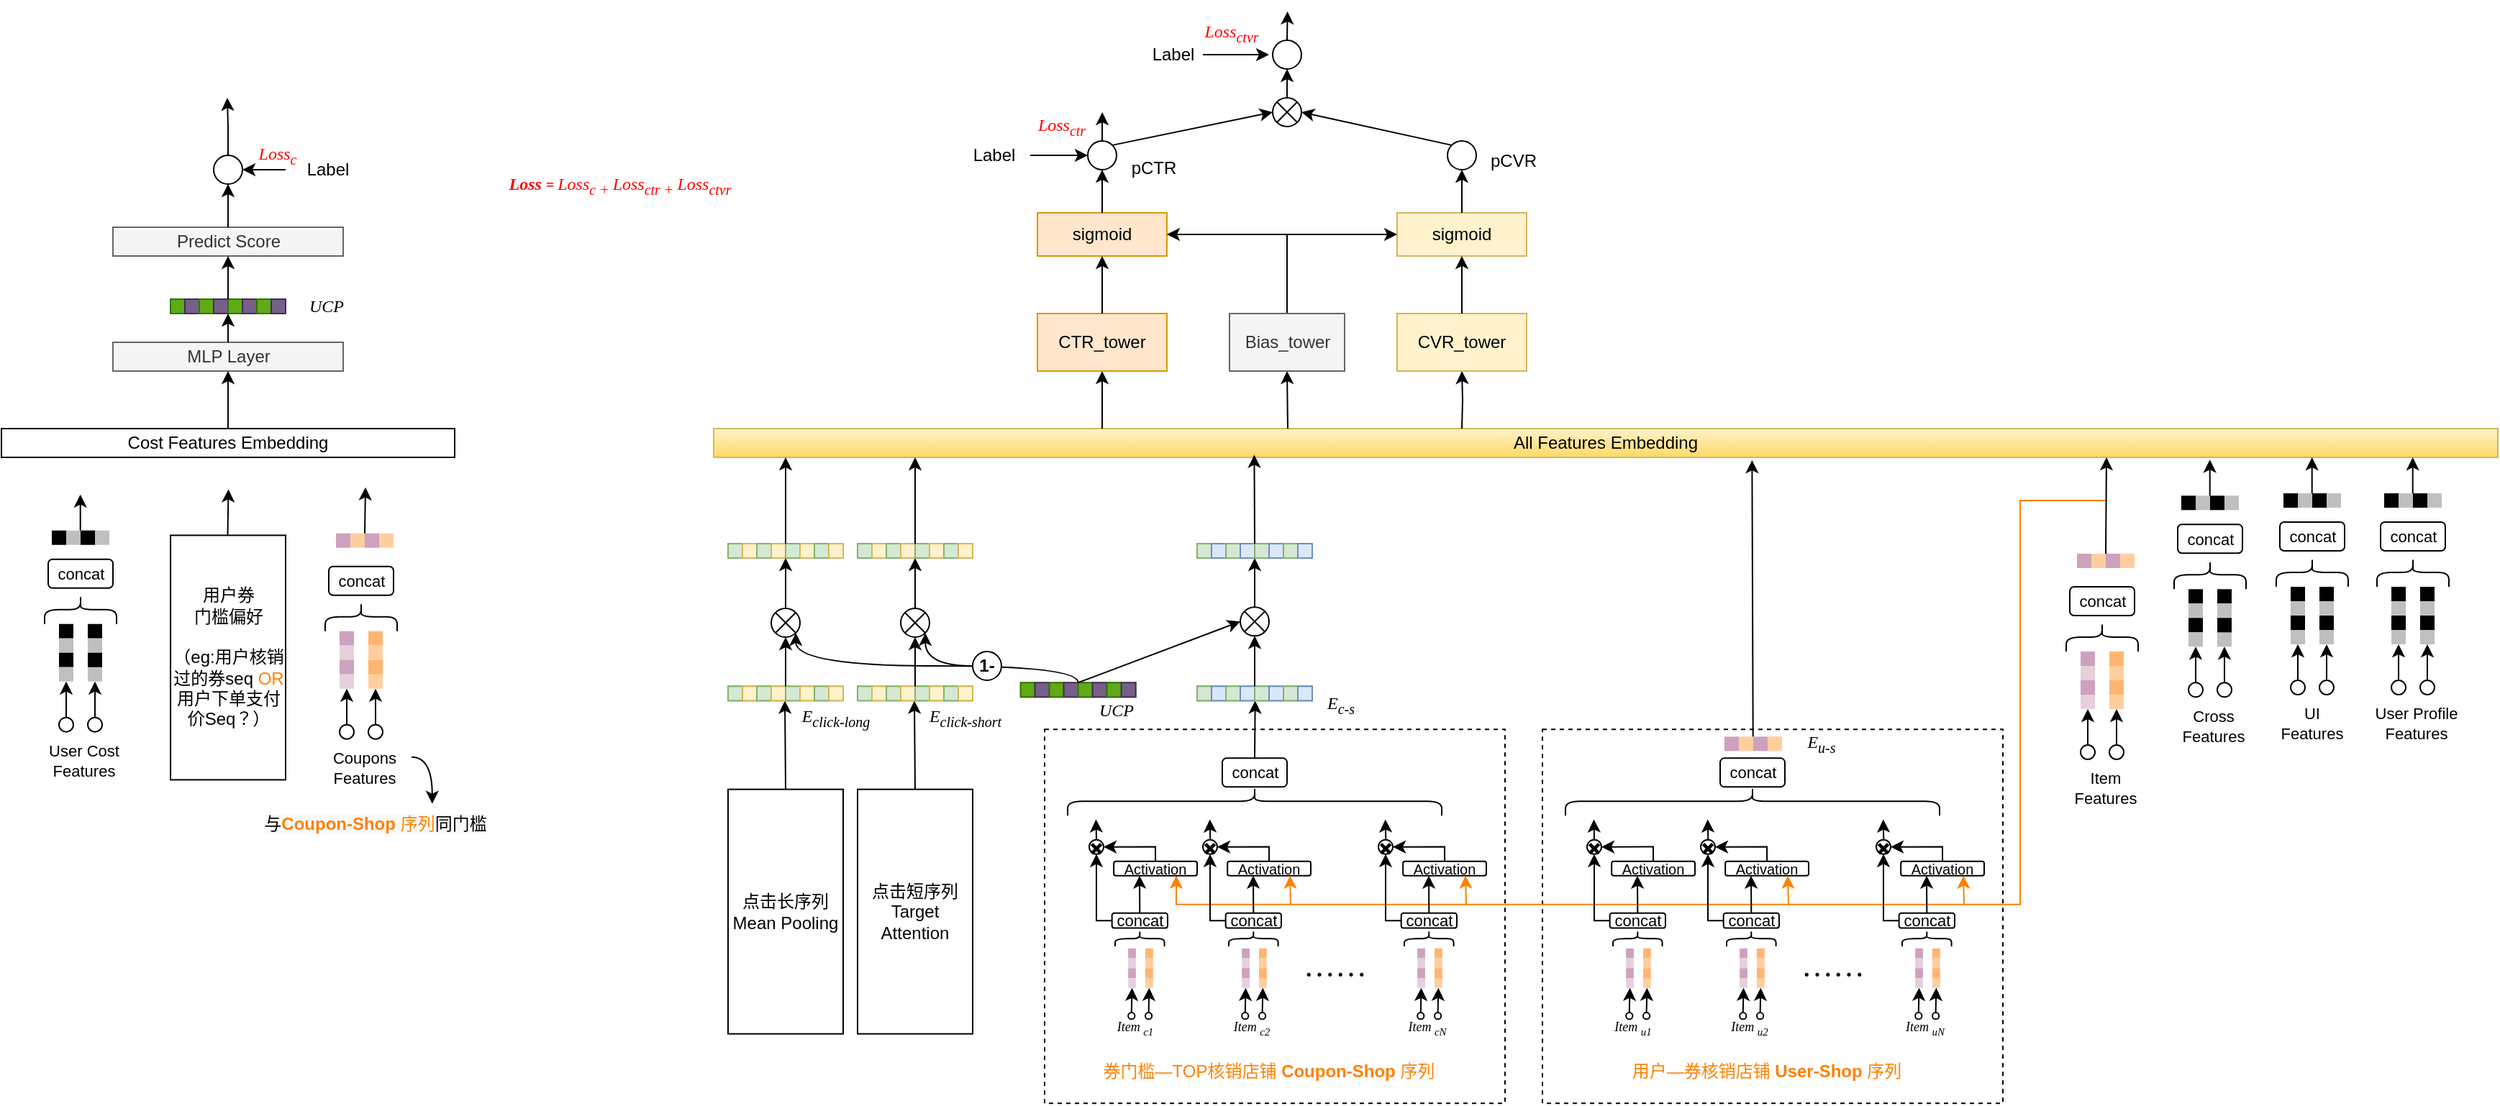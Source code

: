 <mxfile version="20.5.3" type="github">
  <diagram id="H3SxZ43efbbaYmBA8pNz" name="第 1 页">
    <mxGraphModel dx="1773" dy="614" grid="1" gridSize="10" guides="1" tooltips="1" connect="1" arrows="1" fold="1" page="1" pageScale="1" pageWidth="827" pageHeight="1169" math="0" shadow="0">
      <root>
        <mxCell id="0" />
        <mxCell id="1" parent="0" />
        <mxCell id="K7jrmlSnKd5e08-iuxen-289" value="" style="group" parent="1" vertex="1" connectable="0">
          <mxGeometry x="566.5" y="489.18" width="193.5" height="280" as="geometry" />
        </mxCell>
        <mxCell id="K7jrmlSnKd5e08-iuxen-297" value="" style="rounded=0;whiteSpace=wrap;html=1;fontFamily=Georgia;fontSize=22;strokeColor=#000000;fillColor=none;dashed=1;" parent="K7jrmlSnKd5e08-iuxen-289" vertex="1">
          <mxGeometry x="-126.5" y="20" width="320" height="260" as="geometry" />
        </mxCell>
        <mxCell id="K7jrmlSnKd5e08-iuxen-296" value="" style="endArrow=classic;html=1;rounded=0;fontSize=11;exitX=0.5;exitY=0;exitDx=0;exitDy=0;entryX=0.5;entryY=1;entryDx=0;entryDy=0;" parent="K7jrmlSnKd5e08-iuxen-289" source="K7jrmlSnKd5e08-iuxen-298" edge="1">
          <mxGeometry width="50" height="50" relative="1" as="geometry">
            <mxPoint x="19.85" y="25" as="sourcePoint" />
            <mxPoint x="19.85" as="targetPoint" />
          </mxGeometry>
        </mxCell>
        <mxCell id="K7jrmlSnKd5e08-iuxen-385" value="" style="group;fontStyle=1" parent="K7jrmlSnKd5e08-iuxen-289" vertex="1" connectable="0">
          <mxGeometry x="-20.5" y="-10" width="80" height="10" as="geometry" />
        </mxCell>
        <mxCell id="K7jrmlSnKd5e08-iuxen-290" value="" style="group;fillColor=#dae8fc;strokeColor=#6c8ebf;fontStyle=1" parent="K7jrmlSnKd5e08-iuxen-385" vertex="1" connectable="0">
          <mxGeometry width="40" height="10" as="geometry" />
        </mxCell>
        <mxCell id="K7jrmlSnKd5e08-iuxen-291" value="" style="rounded=0;whiteSpace=wrap;html=1;fontSize=22;strokeColor=#82b366;fillColor=#d5e8d4;fontStyle=1" parent="K7jrmlSnKd5e08-iuxen-290" vertex="1">
          <mxGeometry width="10" height="10" as="geometry" />
        </mxCell>
        <mxCell id="K7jrmlSnKd5e08-iuxen-292" style="edgeStyle=none;rounded=0;orthogonalLoop=1;jettySize=auto;html=1;exitX=1;exitY=1;exitDx=0;exitDy=0;fontSize=22;strokeColor=none;fontStyle=1" parent="K7jrmlSnKd5e08-iuxen-290" source="K7jrmlSnKd5e08-iuxen-291" target="K7jrmlSnKd5e08-iuxen-291" edge="1">
          <mxGeometry relative="1" as="geometry" />
        </mxCell>
        <mxCell id="K7jrmlSnKd5e08-iuxen-293" value="" style="rounded=0;whiteSpace=wrap;html=1;fontSize=22;strokeColor=#6c8ebf;fillColor=#dae8fc;fontStyle=1" parent="K7jrmlSnKd5e08-iuxen-290" vertex="1">
          <mxGeometry x="10" width="10" height="10" as="geometry" />
        </mxCell>
        <mxCell id="K7jrmlSnKd5e08-iuxen-294" value="" style="rounded=0;whiteSpace=wrap;html=1;fontSize=22;strokeColor=#82b366;fillColor=#d5e8d4;fontStyle=1" parent="K7jrmlSnKd5e08-iuxen-290" vertex="1">
          <mxGeometry x="20" width="10" height="10" as="geometry" />
        </mxCell>
        <mxCell id="K7jrmlSnKd5e08-iuxen-295" value="" style="rounded=0;whiteSpace=wrap;html=1;fontSize=22;strokeColor=#6c8ebf;fillColor=#dae8fc;fontStyle=1" parent="K7jrmlSnKd5e08-iuxen-290" vertex="1">
          <mxGeometry x="30" width="10" height="10" as="geometry" />
        </mxCell>
        <mxCell id="K7jrmlSnKd5e08-iuxen-379" value="" style="group;fillColor=#dae8fc;strokeColor=#6c8ebf;fontStyle=1" parent="K7jrmlSnKd5e08-iuxen-385" vertex="1" connectable="0">
          <mxGeometry x="40" width="40" height="10" as="geometry" />
        </mxCell>
        <mxCell id="K7jrmlSnKd5e08-iuxen-380" value="" style="rounded=0;whiteSpace=wrap;html=1;fontSize=22;strokeColor=#82b366;fillColor=#d5e8d4;fontStyle=1" parent="K7jrmlSnKd5e08-iuxen-379" vertex="1">
          <mxGeometry width="10" height="10" as="geometry" />
        </mxCell>
        <mxCell id="K7jrmlSnKd5e08-iuxen-381" style="edgeStyle=none;rounded=0;orthogonalLoop=1;jettySize=auto;html=1;exitX=1;exitY=1;exitDx=0;exitDy=0;fontSize=22;strokeColor=none;fontStyle=1" parent="K7jrmlSnKd5e08-iuxen-379" source="K7jrmlSnKd5e08-iuxen-380" target="K7jrmlSnKd5e08-iuxen-380" edge="1">
          <mxGeometry relative="1" as="geometry" />
        </mxCell>
        <mxCell id="K7jrmlSnKd5e08-iuxen-382" value="" style="rounded=0;whiteSpace=wrap;html=1;fontSize=22;strokeColor=#6c8ebf;fillColor=#dae8fc;fontStyle=1" parent="K7jrmlSnKd5e08-iuxen-379" vertex="1">
          <mxGeometry x="10" width="10" height="10" as="geometry" />
        </mxCell>
        <mxCell id="K7jrmlSnKd5e08-iuxen-383" value="" style="rounded=0;whiteSpace=wrap;html=1;fontSize=22;strokeColor=#82b366;fillColor=#d5e8d4;fontStyle=1" parent="K7jrmlSnKd5e08-iuxen-379" vertex="1">
          <mxGeometry x="20" width="10" height="10" as="geometry" />
        </mxCell>
        <mxCell id="K7jrmlSnKd5e08-iuxen-384" value="" style="rounded=0;whiteSpace=wrap;html=1;fontSize=22;strokeColor=#6c8ebf;fillColor=#dae8fc;fontStyle=1" parent="K7jrmlSnKd5e08-iuxen-379" vertex="1">
          <mxGeometry x="30" width="10" height="10" as="geometry" />
        </mxCell>
        <mxCell id="K7jrmlSnKd5e08-iuxen-1" value="All Features Embedding" style="rounded=0;whiteSpace=wrap;html=1;fillColor=#fff2cc;strokeColor=#d6b656;gradientColor=#ffd966;" parent="1" vertex="1">
          <mxGeometry x="210" y="300" width="1240" height="20" as="geometry" />
        </mxCell>
        <mxCell id="K7jrmlSnKd5e08-iuxen-2" value="" style="group" parent="1" vertex="1" connectable="0">
          <mxGeometry x="1291" y="320" width="135" height="200" as="geometry" />
        </mxCell>
        <mxCell id="K7jrmlSnKd5e08-iuxen-3" value="" style="group" parent="K7jrmlSnKd5e08-iuxen-2" vertex="1" connectable="0">
          <mxGeometry x="5" width="50" height="165" as="geometry" />
        </mxCell>
        <mxCell id="K7jrmlSnKd5e08-iuxen-4" value="" style="group" parent="K7jrmlSnKd5e08-iuxen-3" vertex="1" connectable="0">
          <mxGeometry y="25" width="50" height="65" as="geometry" />
        </mxCell>
        <mxCell id="K7jrmlSnKd5e08-iuxen-5" value="" style="group" parent="K7jrmlSnKd5e08-iuxen-4" vertex="1" connectable="0">
          <mxGeometry x="5" width="40" height="10" as="geometry" />
        </mxCell>
        <mxCell id="K7jrmlSnKd5e08-iuxen-6" value="" style="rounded=0;whiteSpace=wrap;html=1;fontSize=22;strokeColor=none;fillColor=#000000;" parent="K7jrmlSnKd5e08-iuxen-5" vertex="1">
          <mxGeometry width="10" height="10" as="geometry" />
        </mxCell>
        <mxCell id="K7jrmlSnKd5e08-iuxen-7" style="edgeStyle=none;rounded=0;orthogonalLoop=1;jettySize=auto;html=1;exitX=1;exitY=1;exitDx=0;exitDy=0;fontSize=22;strokeColor=none;" parent="K7jrmlSnKd5e08-iuxen-5" source="K7jrmlSnKd5e08-iuxen-6" target="K7jrmlSnKd5e08-iuxen-6" edge="1">
          <mxGeometry relative="1" as="geometry" />
        </mxCell>
        <mxCell id="K7jrmlSnKd5e08-iuxen-8" value="" style="rounded=0;whiteSpace=wrap;html=1;fontSize=22;strokeColor=none;fillColor=#BFBFBF;" parent="K7jrmlSnKd5e08-iuxen-5" vertex="1">
          <mxGeometry x="10" width="10" height="10" as="geometry" />
        </mxCell>
        <mxCell id="K7jrmlSnKd5e08-iuxen-9" value="" style="rounded=0;whiteSpace=wrap;html=1;fontSize=22;strokeColor=none;fillColor=#000000;" parent="K7jrmlSnKd5e08-iuxen-5" vertex="1">
          <mxGeometry x="20" width="10" height="10" as="geometry" />
        </mxCell>
        <mxCell id="K7jrmlSnKd5e08-iuxen-10" value="" style="rounded=0;whiteSpace=wrap;html=1;fontSize=22;strokeColor=none;fillColor=#BFBFBF;" parent="K7jrmlSnKd5e08-iuxen-5" vertex="1">
          <mxGeometry x="30" width="10" height="10" as="geometry" />
        </mxCell>
        <mxCell id="K7jrmlSnKd5e08-iuxen-11" value="" style="shape=curlyBracket;whiteSpace=wrap;html=1;rounded=1;flipH=1;fontSize=22;strokeColor=#000000;fillColor=#000000;rotation=-90;size=0.5;" parent="K7jrmlSnKd5e08-iuxen-4" vertex="1">
          <mxGeometry x="15" y="30" width="20" height="50" as="geometry" />
        </mxCell>
        <mxCell id="K7jrmlSnKd5e08-iuxen-12" value="&lt;font style=&quot;font-size: 11px;&quot;&gt;concat&lt;/font&gt;" style="rounded=1;whiteSpace=wrap;html=1;fontSize=11;strokeColor=#000000;fillColor=none;" parent="K7jrmlSnKd5e08-iuxen-4" vertex="1">
          <mxGeometry x="2.5" y="20" width="45" height="20" as="geometry" />
        </mxCell>
        <mxCell id="K7jrmlSnKd5e08-iuxen-13" value="" style="rounded=0;whiteSpace=wrap;html=1;fontSize=22;strokeColor=none;fillColor=#000000;" parent="K7jrmlSnKd5e08-iuxen-3" vertex="1">
          <mxGeometry x="10" y="90" width="10" height="10" as="geometry" />
        </mxCell>
        <mxCell id="K7jrmlSnKd5e08-iuxen-14" value="" style="rounded=0;whiteSpace=wrap;html=1;fontSize=22;strokeColor=none;fillColor=#BFBFBF;" parent="K7jrmlSnKd5e08-iuxen-3" vertex="1">
          <mxGeometry x="10" y="100" width="10" height="10" as="geometry" />
        </mxCell>
        <mxCell id="K7jrmlSnKd5e08-iuxen-15" value="" style="rounded=0;whiteSpace=wrap;html=1;fontSize=22;strokeColor=none;fillColor=#000000;" parent="K7jrmlSnKd5e08-iuxen-3" vertex="1">
          <mxGeometry x="10" y="110" width="10" height="10" as="geometry" />
        </mxCell>
        <mxCell id="K7jrmlSnKd5e08-iuxen-16" value="" style="rounded=0;whiteSpace=wrap;html=1;fontSize=22;strokeColor=none;fillColor=#BFBFBF;" parent="K7jrmlSnKd5e08-iuxen-3" vertex="1">
          <mxGeometry x="10" y="120" width="10" height="10" as="geometry" />
        </mxCell>
        <mxCell id="K7jrmlSnKd5e08-iuxen-17" value="" style="rounded=0;whiteSpace=wrap;html=1;fontSize=22;strokeColor=none;fillColor=#000000;" parent="K7jrmlSnKd5e08-iuxen-3" vertex="1">
          <mxGeometry x="30" y="90" width="10" height="10" as="geometry" />
        </mxCell>
        <mxCell id="K7jrmlSnKd5e08-iuxen-18" value="" style="rounded=0;whiteSpace=wrap;html=1;fontSize=22;strokeColor=none;fillColor=#BFBFBF;" parent="K7jrmlSnKd5e08-iuxen-3" vertex="1">
          <mxGeometry x="30" y="100" width="10" height="10" as="geometry" />
        </mxCell>
        <mxCell id="K7jrmlSnKd5e08-iuxen-19" value="" style="rounded=0;whiteSpace=wrap;html=1;fontSize=22;strokeColor=none;fillColor=#000000;" parent="K7jrmlSnKd5e08-iuxen-3" vertex="1">
          <mxGeometry x="30" y="110" width="10" height="15" as="geometry" />
        </mxCell>
        <mxCell id="K7jrmlSnKd5e08-iuxen-20" value="" style="rounded=0;whiteSpace=wrap;html=1;fontSize=22;strokeColor=none;fillColor=#BFBFBF;" parent="K7jrmlSnKd5e08-iuxen-3" vertex="1">
          <mxGeometry x="30" y="120" width="10" height="10" as="geometry" />
        </mxCell>
        <mxCell id="K7jrmlSnKd5e08-iuxen-21" value="" style="ellipse;whiteSpace=wrap;html=1;aspect=fixed;fontSize=11;strokeColor=#000000;fillColor=none;" parent="K7jrmlSnKd5e08-iuxen-3" vertex="1">
          <mxGeometry x="10" y="155" width="10" height="10" as="geometry" />
        </mxCell>
        <mxCell id="K7jrmlSnKd5e08-iuxen-22" value="" style="ellipse;whiteSpace=wrap;html=1;aspect=fixed;fontSize=11;strokeColor=#000000;fillColor=none;" parent="K7jrmlSnKd5e08-iuxen-3" vertex="1">
          <mxGeometry x="30" y="155" width="10" height="10" as="geometry" />
        </mxCell>
        <mxCell id="K7jrmlSnKd5e08-iuxen-23" value="" style="endArrow=classic;html=1;rounded=0;fontSize=11;exitX=0.5;exitY=0;exitDx=0;exitDy=0;entryX=0.5;entryY=1;entryDx=0;entryDy=0;" parent="K7jrmlSnKd5e08-iuxen-3" source="K7jrmlSnKd5e08-iuxen-21" target="K7jrmlSnKd5e08-iuxen-16" edge="1">
          <mxGeometry width="50" height="50" relative="1" as="geometry">
            <mxPoint x="-20" y="65" as="sourcePoint" />
            <mxPoint x="30" y="15" as="targetPoint" />
          </mxGeometry>
        </mxCell>
        <mxCell id="K7jrmlSnKd5e08-iuxen-24" value="" style="endArrow=classic;html=1;rounded=0;fontSize=11;exitX=0.5;exitY=0;exitDx=0;exitDy=0;entryX=0.5;entryY=1;entryDx=0;entryDy=0;" parent="K7jrmlSnKd5e08-iuxen-3" source="K7jrmlSnKd5e08-iuxen-22" target="K7jrmlSnKd5e08-iuxen-20" edge="1">
          <mxGeometry width="50" height="50" relative="1" as="geometry">
            <mxPoint x="34.82" y="155" as="sourcePoint" />
            <mxPoint x="34.82" y="130" as="targetPoint" />
          </mxGeometry>
        </mxCell>
        <mxCell id="K7jrmlSnKd5e08-iuxen-25" value="" style="endArrow=classic;html=1;rounded=0;fontSize=11;exitX=0.5;exitY=0;exitDx=0;exitDy=0;entryX=0.5;entryY=1;entryDx=0;entryDy=0;" parent="K7jrmlSnKd5e08-iuxen-3" edge="1">
          <mxGeometry width="50" height="50" relative="1" as="geometry">
            <mxPoint x="24.85" y="25" as="sourcePoint" />
            <mxPoint x="24.85" as="targetPoint" />
          </mxGeometry>
        </mxCell>
        <mxCell id="K7jrmlSnKd5e08-iuxen-26" value="" style="group" parent="K7jrmlSnKd5e08-iuxen-2" vertex="1" connectable="0">
          <mxGeometry x="75" width="50" height="165" as="geometry" />
        </mxCell>
        <mxCell id="K7jrmlSnKd5e08-iuxen-27" value="" style="group" parent="K7jrmlSnKd5e08-iuxen-26" vertex="1" connectable="0">
          <mxGeometry y="25" width="50" height="65" as="geometry" />
        </mxCell>
        <mxCell id="K7jrmlSnKd5e08-iuxen-28" value="" style="group" parent="K7jrmlSnKd5e08-iuxen-27" vertex="1" connectable="0">
          <mxGeometry x="5" width="40" height="10" as="geometry" />
        </mxCell>
        <mxCell id="K7jrmlSnKd5e08-iuxen-29" value="" style="rounded=0;whiteSpace=wrap;html=1;fontSize=22;strokeColor=none;fillColor=#000000;" parent="K7jrmlSnKd5e08-iuxen-28" vertex="1">
          <mxGeometry width="10" height="10" as="geometry" />
        </mxCell>
        <mxCell id="K7jrmlSnKd5e08-iuxen-30" style="edgeStyle=none;rounded=0;orthogonalLoop=1;jettySize=auto;html=1;exitX=1;exitY=1;exitDx=0;exitDy=0;fontSize=22;strokeColor=none;" parent="K7jrmlSnKd5e08-iuxen-28" source="K7jrmlSnKd5e08-iuxen-29" target="K7jrmlSnKd5e08-iuxen-29" edge="1">
          <mxGeometry relative="1" as="geometry" />
        </mxCell>
        <mxCell id="K7jrmlSnKd5e08-iuxen-31" value="" style="rounded=0;whiteSpace=wrap;html=1;fontSize=22;strokeColor=none;fillColor=#BFBFBF;" parent="K7jrmlSnKd5e08-iuxen-28" vertex="1">
          <mxGeometry x="10" width="10" height="10" as="geometry" />
        </mxCell>
        <mxCell id="K7jrmlSnKd5e08-iuxen-32" value="" style="rounded=0;whiteSpace=wrap;html=1;fontSize=22;strokeColor=none;fillColor=#000000;" parent="K7jrmlSnKd5e08-iuxen-28" vertex="1">
          <mxGeometry x="20" width="10" height="10" as="geometry" />
        </mxCell>
        <mxCell id="K7jrmlSnKd5e08-iuxen-33" value="" style="rounded=0;whiteSpace=wrap;html=1;fontSize=22;strokeColor=none;fillColor=#BFBFBF;" parent="K7jrmlSnKd5e08-iuxen-28" vertex="1">
          <mxGeometry x="30" width="10" height="10" as="geometry" />
        </mxCell>
        <mxCell id="K7jrmlSnKd5e08-iuxen-34" value="" style="shape=curlyBracket;whiteSpace=wrap;html=1;rounded=1;flipH=1;fontSize=22;strokeColor=#000000;fillColor=#000000;rotation=-90;size=0.5;" parent="K7jrmlSnKd5e08-iuxen-27" vertex="1">
          <mxGeometry x="15" y="30" width="20" height="50" as="geometry" />
        </mxCell>
        <mxCell id="K7jrmlSnKd5e08-iuxen-35" value="&lt;font style=&quot;font-size: 11px;&quot;&gt;concat&lt;/font&gt;" style="rounded=1;whiteSpace=wrap;html=1;fontSize=11;strokeColor=#000000;fillColor=none;" parent="K7jrmlSnKd5e08-iuxen-27" vertex="1">
          <mxGeometry x="2.5" y="20" width="45" height="20" as="geometry" />
        </mxCell>
        <mxCell id="K7jrmlSnKd5e08-iuxen-36" value="" style="rounded=0;whiteSpace=wrap;html=1;fontSize=22;strokeColor=none;fillColor=#000000;" parent="K7jrmlSnKd5e08-iuxen-26" vertex="1">
          <mxGeometry x="10" y="90" width="10" height="10" as="geometry" />
        </mxCell>
        <mxCell id="K7jrmlSnKd5e08-iuxen-37" value="" style="rounded=0;whiteSpace=wrap;html=1;fontSize=22;strokeColor=none;fillColor=#BFBFBF;" parent="K7jrmlSnKd5e08-iuxen-26" vertex="1">
          <mxGeometry x="10" y="100" width="10" height="10" as="geometry" />
        </mxCell>
        <mxCell id="K7jrmlSnKd5e08-iuxen-38" value="" style="rounded=0;whiteSpace=wrap;html=1;fontSize=22;strokeColor=none;fillColor=#000000;" parent="K7jrmlSnKd5e08-iuxen-26" vertex="1">
          <mxGeometry x="10" y="110" width="10" height="10" as="geometry" />
        </mxCell>
        <mxCell id="K7jrmlSnKd5e08-iuxen-39" value="" style="rounded=0;whiteSpace=wrap;html=1;fontSize=22;strokeColor=none;fillColor=#BFBFBF;" parent="K7jrmlSnKd5e08-iuxen-26" vertex="1">
          <mxGeometry x="10" y="120" width="10" height="10" as="geometry" />
        </mxCell>
        <mxCell id="K7jrmlSnKd5e08-iuxen-40" value="" style="rounded=0;whiteSpace=wrap;html=1;fontSize=22;strokeColor=none;fillColor=#000000;" parent="K7jrmlSnKd5e08-iuxen-26" vertex="1">
          <mxGeometry x="30" y="90" width="10" height="10" as="geometry" />
        </mxCell>
        <mxCell id="K7jrmlSnKd5e08-iuxen-41" value="" style="rounded=0;whiteSpace=wrap;html=1;fontSize=22;strokeColor=none;fillColor=#BFBFBF;" parent="K7jrmlSnKd5e08-iuxen-26" vertex="1">
          <mxGeometry x="30" y="100" width="10" height="10" as="geometry" />
        </mxCell>
        <mxCell id="K7jrmlSnKd5e08-iuxen-42" value="" style="rounded=0;whiteSpace=wrap;html=1;fontSize=22;strokeColor=none;fillColor=#000000;" parent="K7jrmlSnKd5e08-iuxen-26" vertex="1">
          <mxGeometry x="30" y="110" width="10" height="15" as="geometry" />
        </mxCell>
        <mxCell id="K7jrmlSnKd5e08-iuxen-43" value="" style="rounded=0;whiteSpace=wrap;html=1;fontSize=22;strokeColor=none;fillColor=#BFBFBF;" parent="K7jrmlSnKd5e08-iuxen-26" vertex="1">
          <mxGeometry x="30" y="120" width="10" height="10" as="geometry" />
        </mxCell>
        <mxCell id="K7jrmlSnKd5e08-iuxen-44" value="" style="ellipse;whiteSpace=wrap;html=1;aspect=fixed;fontSize=11;strokeColor=#000000;fillColor=none;" parent="K7jrmlSnKd5e08-iuxen-26" vertex="1">
          <mxGeometry x="10" y="155" width="10" height="10" as="geometry" />
        </mxCell>
        <mxCell id="K7jrmlSnKd5e08-iuxen-45" value="" style="ellipse;whiteSpace=wrap;html=1;aspect=fixed;fontSize=11;strokeColor=#000000;fillColor=none;" parent="K7jrmlSnKd5e08-iuxen-26" vertex="1">
          <mxGeometry x="30" y="155" width="10" height="10" as="geometry" />
        </mxCell>
        <mxCell id="K7jrmlSnKd5e08-iuxen-46" value="" style="endArrow=classic;html=1;rounded=0;fontSize=11;exitX=0.5;exitY=0;exitDx=0;exitDy=0;entryX=0.5;entryY=1;entryDx=0;entryDy=0;" parent="K7jrmlSnKd5e08-iuxen-26" source="K7jrmlSnKd5e08-iuxen-44" target="K7jrmlSnKd5e08-iuxen-39" edge="1">
          <mxGeometry width="50" height="50" relative="1" as="geometry">
            <mxPoint x="-20" y="65" as="sourcePoint" />
            <mxPoint x="30" y="15" as="targetPoint" />
          </mxGeometry>
        </mxCell>
        <mxCell id="K7jrmlSnKd5e08-iuxen-47" value="" style="endArrow=classic;html=1;rounded=0;fontSize=11;exitX=0.5;exitY=0;exitDx=0;exitDy=0;entryX=0.5;entryY=1;entryDx=0;entryDy=0;" parent="K7jrmlSnKd5e08-iuxen-26" source="K7jrmlSnKd5e08-iuxen-45" target="K7jrmlSnKd5e08-iuxen-43" edge="1">
          <mxGeometry width="50" height="50" relative="1" as="geometry">
            <mxPoint x="34.82" y="155" as="sourcePoint" />
            <mxPoint x="34.82" y="130" as="targetPoint" />
          </mxGeometry>
        </mxCell>
        <mxCell id="K7jrmlSnKd5e08-iuxen-48" value="" style="endArrow=classic;html=1;rounded=0;fontSize=11;exitX=0.5;exitY=0;exitDx=0;exitDy=0;entryX=0.5;entryY=1;entryDx=0;entryDy=0;" parent="K7jrmlSnKd5e08-iuxen-26" edge="1">
          <mxGeometry width="50" height="50" relative="1" as="geometry">
            <mxPoint x="24.85" y="25" as="sourcePoint" />
            <mxPoint x="24.85" as="targetPoint" />
          </mxGeometry>
        </mxCell>
        <mxCell id="K7jrmlSnKd5e08-iuxen-49" value="UI&lt;br&gt;Features" style="text;html=1;strokeColor=none;fillColor=none;align=center;verticalAlign=middle;whiteSpace=wrap;rounded=0;fontSize=11;" parent="K7jrmlSnKd5e08-iuxen-2" vertex="1">
          <mxGeometry y="170" width="60" height="30" as="geometry" />
        </mxCell>
        <mxCell id="K7jrmlSnKd5e08-iuxen-50" value="User Profile&lt;br&gt;Features" style="text;html=1;strokeColor=none;fillColor=none;align=center;verticalAlign=middle;whiteSpace=wrap;rounded=0;fontSize=11;" parent="K7jrmlSnKd5e08-iuxen-2" vertex="1">
          <mxGeometry x="70" y="170" width="65" height="30" as="geometry" />
        </mxCell>
        <mxCell id="K7jrmlSnKd5e08-iuxen-51" value="" style="group" parent="1" vertex="1" connectable="0">
          <mxGeometry x="912.5" y="489.18" width="193.5" height="280" as="geometry" />
        </mxCell>
        <mxCell id="K7jrmlSnKd5e08-iuxen-52" value="" style="group" parent="K7jrmlSnKd5e08-iuxen-51" vertex="1" connectable="0">
          <mxGeometry y="25" width="40" height="10" as="geometry" />
        </mxCell>
        <mxCell id="K7jrmlSnKd5e08-iuxen-53" value="" style="rounded=0;whiteSpace=wrap;html=1;fontSize=22;strokeColor=none;fillColor=#CDA2BE;" parent="K7jrmlSnKd5e08-iuxen-52" vertex="1">
          <mxGeometry width="10" height="10" as="geometry" />
        </mxCell>
        <mxCell id="K7jrmlSnKd5e08-iuxen-54" style="edgeStyle=none;rounded=0;orthogonalLoop=1;jettySize=auto;html=1;exitX=1;exitY=1;exitDx=0;exitDy=0;fontSize=22;strokeColor=none;" parent="K7jrmlSnKd5e08-iuxen-52" source="K7jrmlSnKd5e08-iuxen-53" target="K7jrmlSnKd5e08-iuxen-53" edge="1">
          <mxGeometry relative="1" as="geometry" />
        </mxCell>
        <mxCell id="K7jrmlSnKd5e08-iuxen-55" value="" style="rounded=0;whiteSpace=wrap;html=1;fontSize=22;strokeColor=none;fillColor=#FFCE9F;" parent="K7jrmlSnKd5e08-iuxen-52" vertex="1">
          <mxGeometry x="10" width="10" height="10" as="geometry" />
        </mxCell>
        <mxCell id="K7jrmlSnKd5e08-iuxen-56" value="" style="rounded=0;whiteSpace=wrap;html=1;fontSize=22;strokeColor=none;fillColor=#CDA2BE;" parent="K7jrmlSnKd5e08-iuxen-52" vertex="1">
          <mxGeometry x="20" width="10" height="10" as="geometry" />
        </mxCell>
        <mxCell id="K7jrmlSnKd5e08-iuxen-57" value="" style="rounded=0;whiteSpace=wrap;html=1;fontSize=22;strokeColor=none;fillColor=#FFCE9F;" parent="K7jrmlSnKd5e08-iuxen-52" vertex="1">
          <mxGeometry x="30" width="10" height="10" as="geometry" />
        </mxCell>
        <mxCell id="K7jrmlSnKd5e08-iuxen-58" value="" style="endArrow=classic;html=1;rounded=0;fontSize=11;exitX=0.5;exitY=0;exitDx=0;exitDy=0;entryX=0.582;entryY=1.1;entryDx=0;entryDy=0;entryPerimeter=0;" parent="K7jrmlSnKd5e08-iuxen-51" target="K7jrmlSnKd5e08-iuxen-1" edge="1">
          <mxGeometry width="50" height="50" relative="1" as="geometry">
            <mxPoint x="19.85" y="25" as="sourcePoint" />
            <mxPoint x="19.85" as="targetPoint" />
          </mxGeometry>
        </mxCell>
        <mxCell id="K7jrmlSnKd5e08-iuxen-181" value="" style="rounded=0;whiteSpace=wrap;html=1;fontFamily=Georgia;fontSize=22;strokeColor=#000000;fillColor=none;dashed=1;" parent="K7jrmlSnKd5e08-iuxen-51" vertex="1">
          <mxGeometry x="-126.5" y="20" width="320" height="260" as="geometry" />
        </mxCell>
        <mxCell id="K7jrmlSnKd5e08-iuxen-520" value="&lt;i&gt;&lt;font face=&quot;Times New Roman&quot;&gt;E&lt;sub&gt;u-s&lt;/sub&gt;&lt;/font&gt;&lt;/i&gt;" style="text;html=1;strokeColor=none;fillColor=none;align=center;verticalAlign=middle;whiteSpace=wrap;rounded=0;" parent="K7jrmlSnKd5e08-iuxen-51" vertex="1">
          <mxGeometry x="37.5" y="15" width="60" height="30" as="geometry" />
        </mxCell>
        <mxCell id="K7jrmlSnKd5e08-iuxen-59" value="&lt;font style=&quot;font-size: 11px;&quot;&gt;concat&lt;/font&gt;" style="rounded=1;whiteSpace=wrap;html=1;fontSize=11;strokeColor=#000000;fillColor=none;" parent="1" vertex="1">
          <mxGeometry x="909.5" y="529.18" width="45" height="20" as="geometry" />
        </mxCell>
        <mxCell id="K7jrmlSnKd5e08-iuxen-60" value="" style="shape=curlyBracket;whiteSpace=wrap;html=1;rounded=1;flipH=1;fontSize=22;strokeColor=#000000;fillColor=#000000;rotation=-90;size=0.5;" parent="1" vertex="1">
          <mxGeometry x="922" y="429.18" width="20" height="260" as="geometry" />
        </mxCell>
        <mxCell id="K7jrmlSnKd5e08-iuxen-61" value="" style="group" parent="1" vertex="1" connectable="0">
          <mxGeometry x="1220" y="321.65" width="65" height="200" as="geometry" />
        </mxCell>
        <mxCell id="K7jrmlSnKd5e08-iuxen-62" value="" style="group" parent="K7jrmlSnKd5e08-iuxen-61" vertex="1" connectable="0">
          <mxGeometry x="5" width="50" height="165" as="geometry" />
        </mxCell>
        <mxCell id="K7jrmlSnKd5e08-iuxen-63" value="" style="group" parent="K7jrmlSnKd5e08-iuxen-62" vertex="1" connectable="0">
          <mxGeometry y="25" width="50" height="65" as="geometry" />
        </mxCell>
        <mxCell id="K7jrmlSnKd5e08-iuxen-64" value="" style="group" parent="K7jrmlSnKd5e08-iuxen-63" vertex="1" connectable="0">
          <mxGeometry x="5" width="40" height="10" as="geometry" />
        </mxCell>
        <mxCell id="K7jrmlSnKd5e08-iuxen-65" value="" style="rounded=0;whiteSpace=wrap;html=1;fontSize=22;strokeColor=none;fillColor=#000000;" parent="K7jrmlSnKd5e08-iuxen-64" vertex="1">
          <mxGeometry width="10" height="10" as="geometry" />
        </mxCell>
        <mxCell id="K7jrmlSnKd5e08-iuxen-66" style="edgeStyle=none;rounded=0;orthogonalLoop=1;jettySize=auto;html=1;exitX=1;exitY=1;exitDx=0;exitDy=0;fontSize=22;strokeColor=none;" parent="K7jrmlSnKd5e08-iuxen-64" source="K7jrmlSnKd5e08-iuxen-65" target="K7jrmlSnKd5e08-iuxen-65" edge="1">
          <mxGeometry relative="1" as="geometry" />
        </mxCell>
        <mxCell id="K7jrmlSnKd5e08-iuxen-67" value="" style="rounded=0;whiteSpace=wrap;html=1;fontSize=22;strokeColor=none;fillColor=#BFBFBF;" parent="K7jrmlSnKd5e08-iuxen-64" vertex="1">
          <mxGeometry x="10" width="10" height="10" as="geometry" />
        </mxCell>
        <mxCell id="K7jrmlSnKd5e08-iuxen-68" value="" style="rounded=0;whiteSpace=wrap;html=1;fontSize=22;strokeColor=none;fillColor=#000000;" parent="K7jrmlSnKd5e08-iuxen-64" vertex="1">
          <mxGeometry x="20" width="10" height="10" as="geometry" />
        </mxCell>
        <mxCell id="K7jrmlSnKd5e08-iuxen-69" value="" style="rounded=0;whiteSpace=wrap;html=1;fontSize=22;strokeColor=none;fillColor=#BFBFBF;" parent="K7jrmlSnKd5e08-iuxen-64" vertex="1">
          <mxGeometry x="30" width="10" height="10" as="geometry" />
        </mxCell>
        <mxCell id="K7jrmlSnKd5e08-iuxen-70" value="" style="shape=curlyBracket;whiteSpace=wrap;html=1;rounded=1;flipH=1;fontSize=22;strokeColor=#000000;fillColor=#000000;rotation=-90;size=0.5;" parent="K7jrmlSnKd5e08-iuxen-63" vertex="1">
          <mxGeometry x="15" y="30" width="20" height="50" as="geometry" />
        </mxCell>
        <mxCell id="K7jrmlSnKd5e08-iuxen-71" value="&lt;font style=&quot;font-size: 11px;&quot;&gt;concat&lt;/font&gt;" style="rounded=1;whiteSpace=wrap;html=1;fontSize=11;strokeColor=#000000;fillColor=none;" parent="K7jrmlSnKd5e08-iuxen-63" vertex="1">
          <mxGeometry x="2.5" y="20" width="45" height="20" as="geometry" />
        </mxCell>
        <mxCell id="K7jrmlSnKd5e08-iuxen-72" value="" style="rounded=0;whiteSpace=wrap;html=1;fontSize=22;strokeColor=none;fillColor=#000000;" parent="K7jrmlSnKd5e08-iuxen-62" vertex="1">
          <mxGeometry x="10" y="90" width="10" height="10" as="geometry" />
        </mxCell>
        <mxCell id="K7jrmlSnKd5e08-iuxen-73" value="" style="rounded=0;whiteSpace=wrap;html=1;fontSize=22;strokeColor=none;fillColor=#BFBFBF;" parent="K7jrmlSnKd5e08-iuxen-62" vertex="1">
          <mxGeometry x="10" y="100" width="10" height="10" as="geometry" />
        </mxCell>
        <mxCell id="K7jrmlSnKd5e08-iuxen-74" value="" style="rounded=0;whiteSpace=wrap;html=1;fontSize=22;strokeColor=none;fillColor=#000000;" parent="K7jrmlSnKd5e08-iuxen-62" vertex="1">
          <mxGeometry x="10" y="110" width="10" height="10" as="geometry" />
        </mxCell>
        <mxCell id="K7jrmlSnKd5e08-iuxen-75" value="" style="rounded=0;whiteSpace=wrap;html=1;fontSize=22;strokeColor=none;fillColor=#BFBFBF;" parent="K7jrmlSnKd5e08-iuxen-62" vertex="1">
          <mxGeometry x="10" y="120" width="10" height="10" as="geometry" />
        </mxCell>
        <mxCell id="K7jrmlSnKd5e08-iuxen-76" value="" style="rounded=0;whiteSpace=wrap;html=1;fontSize=22;strokeColor=none;fillColor=#000000;" parent="K7jrmlSnKd5e08-iuxen-62" vertex="1">
          <mxGeometry x="30" y="90" width="10" height="10" as="geometry" />
        </mxCell>
        <mxCell id="K7jrmlSnKd5e08-iuxen-77" value="" style="rounded=0;whiteSpace=wrap;html=1;fontSize=22;strokeColor=none;fillColor=#BFBFBF;" parent="K7jrmlSnKd5e08-iuxen-62" vertex="1">
          <mxGeometry x="30" y="100" width="10" height="10" as="geometry" />
        </mxCell>
        <mxCell id="K7jrmlSnKd5e08-iuxen-78" value="" style="rounded=0;whiteSpace=wrap;html=1;fontSize=22;strokeColor=none;fillColor=#000000;" parent="K7jrmlSnKd5e08-iuxen-62" vertex="1">
          <mxGeometry x="30" y="110" width="10" height="15" as="geometry" />
        </mxCell>
        <mxCell id="K7jrmlSnKd5e08-iuxen-79" value="" style="rounded=0;whiteSpace=wrap;html=1;fontSize=22;strokeColor=none;fillColor=#BFBFBF;" parent="K7jrmlSnKd5e08-iuxen-62" vertex="1">
          <mxGeometry x="30" y="120" width="10" height="10" as="geometry" />
        </mxCell>
        <mxCell id="K7jrmlSnKd5e08-iuxen-80" value="" style="ellipse;whiteSpace=wrap;html=1;aspect=fixed;fontSize=11;strokeColor=#000000;fillColor=none;" parent="K7jrmlSnKd5e08-iuxen-62" vertex="1">
          <mxGeometry x="10" y="155" width="10" height="10" as="geometry" />
        </mxCell>
        <mxCell id="K7jrmlSnKd5e08-iuxen-81" value="" style="ellipse;whiteSpace=wrap;html=1;aspect=fixed;fontSize=11;strokeColor=#000000;fillColor=none;" parent="K7jrmlSnKd5e08-iuxen-62" vertex="1">
          <mxGeometry x="30" y="155" width="10" height="10" as="geometry" />
        </mxCell>
        <mxCell id="K7jrmlSnKd5e08-iuxen-82" value="" style="endArrow=classic;html=1;rounded=0;fontSize=11;exitX=0.5;exitY=0;exitDx=0;exitDy=0;entryX=0.5;entryY=1;entryDx=0;entryDy=0;" parent="K7jrmlSnKd5e08-iuxen-62" source="K7jrmlSnKd5e08-iuxen-80" target="K7jrmlSnKd5e08-iuxen-75" edge="1">
          <mxGeometry width="50" height="50" relative="1" as="geometry">
            <mxPoint x="-20" y="65" as="sourcePoint" />
            <mxPoint x="30" y="15" as="targetPoint" />
          </mxGeometry>
        </mxCell>
        <mxCell id="K7jrmlSnKd5e08-iuxen-83" value="" style="endArrow=classic;html=1;rounded=0;fontSize=11;exitX=0.5;exitY=0;exitDx=0;exitDy=0;entryX=0.5;entryY=1;entryDx=0;entryDy=0;" parent="K7jrmlSnKd5e08-iuxen-62" source="K7jrmlSnKd5e08-iuxen-81" target="K7jrmlSnKd5e08-iuxen-79" edge="1">
          <mxGeometry width="50" height="50" relative="1" as="geometry">
            <mxPoint x="34.82" y="155" as="sourcePoint" />
            <mxPoint x="34.82" y="130" as="targetPoint" />
          </mxGeometry>
        </mxCell>
        <mxCell id="K7jrmlSnKd5e08-iuxen-84" value="" style="endArrow=classic;html=1;rounded=0;fontSize=11;exitX=0.5;exitY=0;exitDx=0;exitDy=0;entryX=0.5;entryY=1;entryDx=0;entryDy=0;" parent="K7jrmlSnKd5e08-iuxen-62" edge="1">
          <mxGeometry width="50" height="50" relative="1" as="geometry">
            <mxPoint x="24.85" y="25" as="sourcePoint" />
            <mxPoint x="24.85" as="targetPoint" />
          </mxGeometry>
        </mxCell>
        <mxCell id="K7jrmlSnKd5e08-iuxen-85" value="Cross&lt;br&gt;Features" style="text;html=1;strokeColor=none;fillColor=none;align=center;verticalAlign=middle;whiteSpace=wrap;rounded=0;fontSize=11;" parent="K7jrmlSnKd5e08-iuxen-61" vertex="1">
          <mxGeometry y="170" width="65" height="30" as="geometry" />
        </mxCell>
        <mxCell id="K7jrmlSnKd5e08-iuxen-86" value="" style="group" parent="1" vertex="1" connectable="0">
          <mxGeometry x="826" y="600.83" width="80" height="120" as="geometry" />
        </mxCell>
        <mxCell id="K7jrmlSnKd5e08-iuxen-87" value="" style="group" parent="K7jrmlSnKd5e08-iuxen-86" vertex="1" connectable="0">
          <mxGeometry x="2.692" width="40" height="44.571" as="geometry" />
        </mxCell>
        <mxCell id="K7jrmlSnKd5e08-iuxen-88" value="" style="shape=curlyBracket;whiteSpace=wrap;html=1;rounded=1;flipH=1;fontSize=22;strokeColor=#000000;fillColor=#000000;rotation=-90;size=0.5;" parent="K7jrmlSnKd5e08-iuxen-87" vertex="1">
          <mxGeometry x="18.077" y="36.621" width="10.769" height="34.286" as="geometry" />
        </mxCell>
        <mxCell id="K7jrmlSnKd5e08-iuxen-89" value="&lt;font style=&quot;font-size: 11px;&quot;&gt;concat&lt;/font&gt;" style="rounded=1;whiteSpace=wrap;html=1;fontSize=11;strokeColor=#000000;fillColor=none;" parent="K7jrmlSnKd5e08-iuxen-87" vertex="1">
          <mxGeometry x="4.14" y="36.05" width="38.65" height="10.43" as="geometry" />
        </mxCell>
        <mxCell id="K7jrmlSnKd5e08-iuxen-90" value="" style="rounded=0;whiteSpace=wrap;html=1;fontSize=22;strokeColor=none;fillColor=#CDA2BE;" parent="K7jrmlSnKd5e08-iuxen-86" vertex="1">
          <mxGeometry x="18.077" y="60.621" width="5.385" height="6.857" as="geometry" />
        </mxCell>
        <mxCell id="K7jrmlSnKd5e08-iuxen-91" value="" style="rounded=0;whiteSpace=wrap;html=1;fontSize=22;strokeColor=none;fillColor=#E6D0DE;" parent="K7jrmlSnKd5e08-iuxen-86" vertex="1">
          <mxGeometry x="18.077" y="67.479" width="5.385" height="6.857" as="geometry" />
        </mxCell>
        <mxCell id="K7jrmlSnKd5e08-iuxen-92" value="" style="rounded=0;whiteSpace=wrap;html=1;fontSize=22;strokeColor=none;fillColor=#CDA2BE;" parent="K7jrmlSnKd5e08-iuxen-86" vertex="1">
          <mxGeometry x="18.077" y="74.336" width="5.385" height="6.857" as="geometry" />
        </mxCell>
        <mxCell id="K7jrmlSnKd5e08-iuxen-93" value="" style="rounded=0;whiteSpace=wrap;html=1;fontSize=22;strokeColor=none;fillColor=#E6D0DE;" parent="K7jrmlSnKd5e08-iuxen-86" vertex="1">
          <mxGeometry x="18.077" y="81.193" width="5.385" height="6.857" as="geometry" />
        </mxCell>
        <mxCell id="K7jrmlSnKd5e08-iuxen-94" value="" style="rounded=0;whiteSpace=wrap;html=1;fontSize=22;strokeColor=none;fillColor=#FFB570;" parent="K7jrmlSnKd5e08-iuxen-86" vertex="1">
          <mxGeometry x="29.996" y="60.621" width="5.385" height="6.857" as="geometry" />
        </mxCell>
        <mxCell id="K7jrmlSnKd5e08-iuxen-95" value="" style="rounded=0;whiteSpace=wrap;html=1;fontSize=22;strokeColor=none;fillColor=#FFCE9F;" parent="K7jrmlSnKd5e08-iuxen-86" vertex="1">
          <mxGeometry x="29.996" y="67.479" width="5.385" height="6.857" as="geometry" />
        </mxCell>
        <mxCell id="K7jrmlSnKd5e08-iuxen-96" value="" style="rounded=0;whiteSpace=wrap;html=1;fontSize=22;strokeColor=none;fillColor=#FFB570;" parent="K7jrmlSnKd5e08-iuxen-86" vertex="1">
          <mxGeometry x="29.996" y="74.336" width="5.385" height="10.286" as="geometry" />
        </mxCell>
        <mxCell id="K7jrmlSnKd5e08-iuxen-97" value="" style="rounded=0;whiteSpace=wrap;html=1;fontSize=22;strokeColor=none;fillColor=#FFCE9F;" parent="K7jrmlSnKd5e08-iuxen-86" vertex="1">
          <mxGeometry x="29.996" y="81.193" width="5.385" height="6.857" as="geometry" />
        </mxCell>
        <mxCell id="K7jrmlSnKd5e08-iuxen-98" value="" style="ellipse;whiteSpace=wrap;html=1;aspect=fixed;fontSize=11;strokeColor=#000000;fillColor=none;" parent="K7jrmlSnKd5e08-iuxen-86" vertex="1">
          <mxGeometry x="18.077" y="105.193" width="4.615" height="4.615" as="geometry" />
        </mxCell>
        <mxCell id="K7jrmlSnKd5e08-iuxen-99" value="" style="ellipse;whiteSpace=wrap;html=1;aspect=fixed;fontSize=11;strokeColor=#000000;fillColor=none;" parent="K7jrmlSnKd5e08-iuxen-86" vertex="1">
          <mxGeometry x="29.996" y="105.193" width="4.615" height="4.615" as="geometry" />
        </mxCell>
        <mxCell id="K7jrmlSnKd5e08-iuxen-100" value="" style="endArrow=classic;html=1;rounded=0;fontSize=11;exitX=0.5;exitY=0;exitDx=0;exitDy=0;entryX=0.5;entryY=1;entryDx=0;entryDy=0;" parent="K7jrmlSnKd5e08-iuxen-86" source="K7jrmlSnKd5e08-iuxen-98" target="K7jrmlSnKd5e08-iuxen-93" edge="1">
          <mxGeometry width="50" height="50" relative="1" as="geometry">
            <mxPoint x="-313.077" y="-169.093" as="sourcePoint" />
            <mxPoint x="-286.154" y="-203.379" as="targetPoint" />
          </mxGeometry>
        </mxCell>
        <mxCell id="K7jrmlSnKd5e08-iuxen-101" value="" style="endArrow=classic;html=1;rounded=0;fontSize=11;exitX=0.5;exitY=0;exitDx=0;exitDy=0;entryX=0.5;entryY=1;entryDx=0;entryDy=0;" parent="K7jrmlSnKd5e08-iuxen-86" source="K7jrmlSnKd5e08-iuxen-99" target="K7jrmlSnKd5e08-iuxen-97" edge="1">
          <mxGeometry width="50" height="50" relative="1" as="geometry">
            <mxPoint x="-282.408" y="-107.379" as="sourcePoint" />
            <mxPoint x="-282.408" y="-124.521" as="targetPoint" />
          </mxGeometry>
        </mxCell>
        <mxCell id="K7jrmlSnKd5e08-iuxen-102" value="&lt;font style=&quot;font-size: 9px;&quot; face=&quot;Georgia&quot;&gt;&lt;i&gt;Item &lt;sub&gt;u1&lt;/sub&gt;&lt;/i&gt;&lt;/font&gt;" style="text;html=1;strokeColor=none;fillColor=none;align=center;verticalAlign=middle;whiteSpace=wrap;rounded=0;fontSize=11;" parent="K7jrmlSnKd5e08-iuxen-86" vertex="1">
          <mxGeometry x="-7.31" y="105.19" width="60" height="20.57" as="geometry" />
        </mxCell>
        <mxCell id="K7jrmlSnKd5e08-iuxen-103" value="" style="endArrow=classic;html=1;rounded=0;fontSize=11;edgeStyle=orthogonalEdgeStyle;strokeColor=#FF8000;entryX=0.75;entryY=1;entryDx=0;entryDy=0;" parent="K7jrmlSnKd5e08-iuxen-86" target="K7jrmlSnKd5e08-iuxen-319" edge="1">
          <mxGeometry width="50" height="50" relative="1" as="geometry">
            <mxPoint x="352" y="-250.83" as="sourcePoint" />
            <mxPoint x="53" y="10" as="targetPoint" />
            <Array as="points">
              <mxPoint x="352" y="-251" />
              <mxPoint x="292" y="-251" />
              <mxPoint x="292" y="30" />
              <mxPoint x="-294" y="30" />
            </Array>
          </mxGeometry>
        </mxCell>
        <mxCell id="K7jrmlSnKd5e08-iuxen-104" style="edgeStyle=orthogonalEdgeStyle;rounded=0;orthogonalLoop=1;jettySize=auto;html=1;exitX=0.5;exitY=0;exitDx=0;exitDy=0;entryX=1;entryY=0.5;entryDx=0;entryDy=0;fontFamily=Georgia;fontSize=11;" parent="1" source="K7jrmlSnKd5e08-iuxen-105" target="K7jrmlSnKd5e08-iuxen-107" edge="1">
          <mxGeometry relative="1" as="geometry">
            <Array as="points">
              <mxPoint x="863" y="590.83" />
            </Array>
          </mxGeometry>
        </mxCell>
        <mxCell id="K7jrmlSnKd5e08-iuxen-105" value="&lt;font style=&quot;font-size: 10px;&quot;&gt;Activation&lt;br&gt;&lt;/font&gt;" style="rounded=1;whiteSpace=wrap;html=1;fontSize=11;strokeColor=#000000;fillColor=none;" parent="1" vertex="1">
          <mxGeometry x="834.08" y="600.83" width="57.92" height="10" as="geometry" />
        </mxCell>
        <mxCell id="K7jrmlSnKd5e08-iuxen-106" style="edgeStyle=none;rounded=0;orthogonalLoop=1;jettySize=auto;html=1;exitX=0.5;exitY=0;exitDx=0;exitDy=0;fontFamily=Georgia;fontSize=10;" parent="1" source="K7jrmlSnKd5e08-iuxen-89" edge="1">
          <mxGeometry relative="1" as="geometry">
            <mxPoint x="852" y="610.83" as="targetPoint" />
          </mxGeometry>
        </mxCell>
        <mxCell id="K7jrmlSnKd5e08-iuxen-107" value="&lt;font style=&quot;font-size: 11px;&quot;&gt;✖️&lt;/font&gt;" style="ellipse;whiteSpace=wrap;html=1;aspect=fixed;fontStyle=0" parent="1" vertex="1">
          <mxGeometry x="817" y="585.83" width="10" height="10" as="geometry" />
        </mxCell>
        <mxCell id="K7jrmlSnKd5e08-iuxen-108" style="edgeStyle=orthogonalEdgeStyle;rounded=0;orthogonalLoop=1;jettySize=auto;html=1;exitX=0;exitY=0.5;exitDx=0;exitDy=0;entryX=0.5;entryY=1;entryDx=0;entryDy=0;fontFamily=Georgia;fontSize=11;" parent="1" source="K7jrmlSnKd5e08-iuxen-89" target="K7jrmlSnKd5e08-iuxen-107" edge="1">
          <mxGeometry relative="1" as="geometry">
            <Array as="points">
              <mxPoint x="822" y="641.83" />
            </Array>
          </mxGeometry>
        </mxCell>
        <mxCell id="K7jrmlSnKd5e08-iuxen-109" value="" style="group" parent="1" vertex="1" connectable="0">
          <mxGeometry x="905" y="600.83" width="80" height="120" as="geometry" />
        </mxCell>
        <mxCell id="K7jrmlSnKd5e08-iuxen-110" value="" style="group" parent="K7jrmlSnKd5e08-iuxen-109" vertex="1" connectable="0">
          <mxGeometry x="2.692" width="40" height="44.571" as="geometry" />
        </mxCell>
        <mxCell id="K7jrmlSnKd5e08-iuxen-111" value="" style="shape=curlyBracket;whiteSpace=wrap;html=1;rounded=1;flipH=1;fontSize=22;strokeColor=#000000;fillColor=#000000;rotation=-90;size=0.5;" parent="K7jrmlSnKd5e08-iuxen-110" vertex="1">
          <mxGeometry x="18.077" y="36.621" width="10.769" height="34.286" as="geometry" />
        </mxCell>
        <mxCell id="K7jrmlSnKd5e08-iuxen-112" value="&lt;font style=&quot;font-size: 11px;&quot;&gt;concat&lt;/font&gt;" style="rounded=1;whiteSpace=wrap;html=1;fontSize=11;strokeColor=#000000;fillColor=none;" parent="K7jrmlSnKd5e08-iuxen-110" vertex="1">
          <mxGeometry x="4.14" y="36.05" width="38.65" height="10.43" as="geometry" />
        </mxCell>
        <mxCell id="K7jrmlSnKd5e08-iuxen-113" value="" style="rounded=0;whiteSpace=wrap;html=1;fontSize=22;strokeColor=none;fillColor=#CDA2BE;" parent="K7jrmlSnKd5e08-iuxen-109" vertex="1">
          <mxGeometry x="18.077" y="60.621" width="5.385" height="6.857" as="geometry" />
        </mxCell>
        <mxCell id="K7jrmlSnKd5e08-iuxen-114" value="" style="rounded=0;whiteSpace=wrap;html=1;fontSize=22;strokeColor=none;fillColor=#E6D0DE;" parent="K7jrmlSnKd5e08-iuxen-109" vertex="1">
          <mxGeometry x="18.077" y="67.479" width="5.385" height="6.857" as="geometry" />
        </mxCell>
        <mxCell id="K7jrmlSnKd5e08-iuxen-115" value="" style="rounded=0;whiteSpace=wrap;html=1;fontSize=22;strokeColor=none;fillColor=#CDA2BE;" parent="K7jrmlSnKd5e08-iuxen-109" vertex="1">
          <mxGeometry x="18.077" y="74.336" width="5.385" height="6.857" as="geometry" />
        </mxCell>
        <mxCell id="K7jrmlSnKd5e08-iuxen-116" value="" style="rounded=0;whiteSpace=wrap;html=1;fontSize=22;strokeColor=none;fillColor=#E6D0DE;" parent="K7jrmlSnKd5e08-iuxen-109" vertex="1">
          <mxGeometry x="18.077" y="81.193" width="5.385" height="6.857" as="geometry" />
        </mxCell>
        <mxCell id="K7jrmlSnKd5e08-iuxen-117" value="" style="rounded=0;whiteSpace=wrap;html=1;fontSize=22;strokeColor=none;fillColor=#FFB570;" parent="K7jrmlSnKd5e08-iuxen-109" vertex="1">
          <mxGeometry x="29.996" y="60.621" width="5.385" height="6.857" as="geometry" />
        </mxCell>
        <mxCell id="K7jrmlSnKd5e08-iuxen-118" value="" style="rounded=0;whiteSpace=wrap;html=1;fontSize=22;strokeColor=none;fillColor=#FFCE9F;" parent="K7jrmlSnKd5e08-iuxen-109" vertex="1">
          <mxGeometry x="29.996" y="67.479" width="5.385" height="6.857" as="geometry" />
        </mxCell>
        <mxCell id="K7jrmlSnKd5e08-iuxen-119" value="" style="rounded=0;whiteSpace=wrap;html=1;fontSize=22;strokeColor=none;fillColor=#FFB570;" parent="K7jrmlSnKd5e08-iuxen-109" vertex="1">
          <mxGeometry x="29.996" y="74.336" width="5.385" height="10.286" as="geometry" />
        </mxCell>
        <mxCell id="K7jrmlSnKd5e08-iuxen-120" value="" style="rounded=0;whiteSpace=wrap;html=1;fontSize=22;strokeColor=none;fillColor=#FFCE9F;" parent="K7jrmlSnKd5e08-iuxen-109" vertex="1">
          <mxGeometry x="29.996" y="81.193" width="5.385" height="6.857" as="geometry" />
        </mxCell>
        <mxCell id="K7jrmlSnKd5e08-iuxen-121" value="" style="ellipse;whiteSpace=wrap;html=1;aspect=fixed;fontSize=11;strokeColor=#000000;fillColor=none;" parent="K7jrmlSnKd5e08-iuxen-109" vertex="1">
          <mxGeometry x="18.077" y="105.193" width="4.615" height="4.615" as="geometry" />
        </mxCell>
        <mxCell id="K7jrmlSnKd5e08-iuxen-122" value="" style="ellipse;whiteSpace=wrap;html=1;aspect=fixed;fontSize=11;strokeColor=#000000;fillColor=none;" parent="K7jrmlSnKd5e08-iuxen-109" vertex="1">
          <mxGeometry x="29.996" y="105.193" width="4.615" height="4.615" as="geometry" />
        </mxCell>
        <mxCell id="K7jrmlSnKd5e08-iuxen-123" value="" style="endArrow=classic;html=1;rounded=0;fontSize=11;exitX=0.5;exitY=0;exitDx=0;exitDy=0;entryX=0.5;entryY=1;entryDx=0;entryDy=0;" parent="K7jrmlSnKd5e08-iuxen-109" source="K7jrmlSnKd5e08-iuxen-121" target="K7jrmlSnKd5e08-iuxen-116" edge="1">
          <mxGeometry width="50" height="50" relative="1" as="geometry">
            <mxPoint x="-313.077" y="-169.093" as="sourcePoint" />
            <mxPoint x="-286.154" y="-203.379" as="targetPoint" />
          </mxGeometry>
        </mxCell>
        <mxCell id="K7jrmlSnKd5e08-iuxen-124" value="" style="endArrow=classic;html=1;rounded=0;fontSize=11;exitX=0.5;exitY=0;exitDx=0;exitDy=0;entryX=0.5;entryY=1;entryDx=0;entryDy=0;" parent="K7jrmlSnKd5e08-iuxen-109" source="K7jrmlSnKd5e08-iuxen-122" target="K7jrmlSnKd5e08-iuxen-120" edge="1">
          <mxGeometry width="50" height="50" relative="1" as="geometry">
            <mxPoint x="-282.408" y="-107.379" as="sourcePoint" />
            <mxPoint x="-282.408" y="-124.521" as="targetPoint" />
          </mxGeometry>
        </mxCell>
        <mxCell id="K7jrmlSnKd5e08-iuxen-125" value="&lt;font style=&quot;font-size: 9px;&quot; face=&quot;Georgia&quot;&gt;&lt;i&gt;Item &lt;sub&gt;u2&lt;/sub&gt;&lt;/i&gt;&lt;/font&gt;" style="text;html=1;strokeColor=none;fillColor=none;align=center;verticalAlign=middle;whiteSpace=wrap;rounded=0;fontSize=11;" parent="K7jrmlSnKd5e08-iuxen-109" vertex="1">
          <mxGeometry x="-5.31" y="105.19" width="60" height="20.57" as="geometry" />
        </mxCell>
        <mxCell id="K7jrmlSnKd5e08-iuxen-126" style="edgeStyle=orthogonalEdgeStyle;rounded=0;orthogonalLoop=1;jettySize=auto;html=1;exitX=0.5;exitY=0;exitDx=0;exitDy=0;entryX=1;entryY=0.5;entryDx=0;entryDy=0;fontFamily=Georgia;fontSize=11;" parent="1" source="K7jrmlSnKd5e08-iuxen-127" target="K7jrmlSnKd5e08-iuxen-129" edge="1">
          <mxGeometry relative="1" as="geometry">
            <Array as="points">
              <mxPoint x="942" y="590.83" />
            </Array>
          </mxGeometry>
        </mxCell>
        <mxCell id="K7jrmlSnKd5e08-iuxen-127" value="&lt;font style=&quot;font-size: 10px;&quot;&gt;Activation&lt;br&gt;&lt;/font&gt;" style="rounded=1;whiteSpace=wrap;html=1;fontSize=11;strokeColor=#000000;fillColor=none;" parent="1" vertex="1">
          <mxGeometry x="913.08" y="600.83" width="57.92" height="10" as="geometry" />
        </mxCell>
        <mxCell id="K7jrmlSnKd5e08-iuxen-128" style="edgeStyle=none;rounded=0;orthogonalLoop=1;jettySize=auto;html=1;exitX=0.5;exitY=0;exitDx=0;exitDy=0;fontFamily=Georgia;fontSize=10;" parent="1" source="K7jrmlSnKd5e08-iuxen-112" edge="1">
          <mxGeometry relative="1" as="geometry">
            <mxPoint x="931" y="610.83" as="targetPoint" />
          </mxGeometry>
        </mxCell>
        <mxCell id="K7jrmlSnKd5e08-iuxen-129" value="&lt;font style=&quot;font-size: 11px;&quot;&gt;✖️&lt;/font&gt;" style="ellipse;whiteSpace=wrap;html=1;aspect=fixed;fontStyle=0" parent="1" vertex="1">
          <mxGeometry x="896" y="585.83" width="10" height="10" as="geometry" />
        </mxCell>
        <mxCell id="K7jrmlSnKd5e08-iuxen-130" style="edgeStyle=orthogonalEdgeStyle;rounded=0;orthogonalLoop=1;jettySize=auto;html=1;exitX=0;exitY=0.5;exitDx=0;exitDy=0;entryX=0.5;entryY=1;entryDx=0;entryDy=0;fontFamily=Georgia;fontSize=11;" parent="1" source="K7jrmlSnKd5e08-iuxen-112" target="K7jrmlSnKd5e08-iuxen-129" edge="1">
          <mxGeometry relative="1" as="geometry">
            <Array as="points">
              <mxPoint x="901" y="641.83" />
            </Array>
          </mxGeometry>
        </mxCell>
        <mxCell id="K7jrmlSnKd5e08-iuxen-131" value="" style="endArrow=classic;html=1;rounded=0;fontFamily=Georgia;fontSize=11;strokeColor=#FF8000;entryX=0.75;entryY=1;entryDx=0;entryDy=0;" parent="1" target="K7jrmlSnKd5e08-iuxen-127" edge="1">
          <mxGeometry width="50" height="50" relative="1" as="geometry">
            <mxPoint x="957" y="630.83" as="sourcePoint" />
            <mxPoint x="992" y="620.83" as="targetPoint" />
          </mxGeometry>
        </mxCell>
        <mxCell id="K7jrmlSnKd5e08-iuxen-132" value="" style="group" parent="1" vertex="1" connectable="0">
          <mxGeometry x="1152.5" y="345" width="50" height="65" as="geometry" />
        </mxCell>
        <mxCell id="K7jrmlSnKd5e08-iuxen-133" value="" style="shape=curlyBracket;whiteSpace=wrap;html=1;rounded=1;flipH=1;fontSize=22;strokeColor=#000000;fillColor=#000000;rotation=-90;size=0.5;" parent="K7jrmlSnKd5e08-iuxen-132" vertex="1">
          <mxGeometry x="12.5" y="75" width="20" height="50" as="geometry" />
        </mxCell>
        <mxCell id="K7jrmlSnKd5e08-iuxen-134" value="&lt;font style=&quot;font-size: 11px;&quot;&gt;concat&lt;/font&gt;" style="rounded=1;whiteSpace=wrap;html=1;fontSize=11;strokeColor=#000000;fillColor=none;" parent="K7jrmlSnKd5e08-iuxen-132" vertex="1">
          <mxGeometry y="65" width="45" height="20" as="geometry" />
        </mxCell>
        <mxCell id="K7jrmlSnKd5e08-iuxen-135" value="" style="group" parent="K7jrmlSnKd5e08-iuxen-132" vertex="1" connectable="0">
          <mxGeometry x="5" y="42" width="40" height="10" as="geometry" />
        </mxCell>
        <mxCell id="K7jrmlSnKd5e08-iuxen-136" value="" style="rounded=0;whiteSpace=wrap;html=1;fontSize=22;strokeColor=none;fillColor=#CDA2BE;" parent="K7jrmlSnKd5e08-iuxen-135" vertex="1">
          <mxGeometry width="10" height="10" as="geometry" />
        </mxCell>
        <mxCell id="K7jrmlSnKd5e08-iuxen-137" style="edgeStyle=none;rounded=0;orthogonalLoop=1;jettySize=auto;html=1;exitX=1;exitY=1;exitDx=0;exitDy=0;fontSize=22;strokeColor=none;" parent="K7jrmlSnKd5e08-iuxen-135" source="K7jrmlSnKd5e08-iuxen-136" target="K7jrmlSnKd5e08-iuxen-136" edge="1">
          <mxGeometry relative="1" as="geometry" />
        </mxCell>
        <mxCell id="K7jrmlSnKd5e08-iuxen-138" value="" style="rounded=0;whiteSpace=wrap;html=1;fontSize=22;strokeColor=none;fillColor=#FFCE9F;" parent="K7jrmlSnKd5e08-iuxen-135" vertex="1">
          <mxGeometry x="10" width="10" height="10" as="geometry" />
        </mxCell>
        <mxCell id="K7jrmlSnKd5e08-iuxen-139" value="" style="rounded=0;whiteSpace=wrap;html=1;fontSize=22;strokeColor=none;fillColor=#CDA2BE;" parent="K7jrmlSnKd5e08-iuxen-135" vertex="1">
          <mxGeometry x="20" width="10" height="10" as="geometry" />
        </mxCell>
        <mxCell id="K7jrmlSnKd5e08-iuxen-140" value="" style="rounded=0;whiteSpace=wrap;html=1;fontSize=22;strokeColor=none;fillColor=#FFCE9F;" parent="K7jrmlSnKd5e08-iuxen-135" vertex="1">
          <mxGeometry x="30" width="10" height="10" as="geometry" />
        </mxCell>
        <mxCell id="K7jrmlSnKd5e08-iuxen-141" value="" style="rounded=0;whiteSpace=wrap;html=1;fontSize=22;strokeColor=none;fillColor=#CDA2BE;" parent="1" vertex="1">
          <mxGeometry x="1160" y="455" width="10" height="10" as="geometry" />
        </mxCell>
        <mxCell id="K7jrmlSnKd5e08-iuxen-142" value="" style="rounded=0;whiteSpace=wrap;html=1;fontSize=22;strokeColor=none;fillColor=#E6D0DE;" parent="1" vertex="1">
          <mxGeometry x="1160" y="465" width="10" height="10" as="geometry" />
        </mxCell>
        <mxCell id="K7jrmlSnKd5e08-iuxen-143" value="" style="rounded=0;whiteSpace=wrap;html=1;fontSize=22;strokeColor=none;fillColor=#CDA2BE;" parent="1" vertex="1">
          <mxGeometry x="1160" y="475" width="10" height="10" as="geometry" />
        </mxCell>
        <mxCell id="K7jrmlSnKd5e08-iuxen-144" value="" style="rounded=0;whiteSpace=wrap;html=1;fontSize=22;strokeColor=none;fillColor=#E6D0DE;" parent="1" vertex="1">
          <mxGeometry x="1160" y="485" width="10" height="10" as="geometry" />
        </mxCell>
        <mxCell id="K7jrmlSnKd5e08-iuxen-145" value="" style="rounded=0;whiteSpace=wrap;html=1;fontSize=22;strokeColor=none;fillColor=#FFB570;" parent="1" vertex="1">
          <mxGeometry x="1180" y="455" width="10" height="10" as="geometry" />
        </mxCell>
        <mxCell id="K7jrmlSnKd5e08-iuxen-146" value="" style="rounded=0;whiteSpace=wrap;html=1;fontSize=22;strokeColor=none;fillColor=#FFCE9F;" parent="1" vertex="1">
          <mxGeometry x="1180" y="465" width="10" height="10" as="geometry" />
        </mxCell>
        <mxCell id="K7jrmlSnKd5e08-iuxen-147" value="" style="rounded=0;whiteSpace=wrap;html=1;fontSize=22;strokeColor=none;fillColor=#FFB570;" parent="1" vertex="1">
          <mxGeometry x="1180" y="475" width="10" height="15" as="geometry" />
        </mxCell>
        <mxCell id="K7jrmlSnKd5e08-iuxen-148" value="" style="rounded=0;whiteSpace=wrap;html=1;fontSize=22;strokeColor=none;fillColor=#FFCE9F;" parent="1" vertex="1">
          <mxGeometry x="1180" y="485" width="10" height="10" as="geometry" />
        </mxCell>
        <mxCell id="K7jrmlSnKd5e08-iuxen-149" value="" style="ellipse;whiteSpace=wrap;html=1;aspect=fixed;fontSize=11;strokeColor=#000000;fillColor=none;" parent="1" vertex="1">
          <mxGeometry x="1160" y="520" width="10" height="10" as="geometry" />
        </mxCell>
        <mxCell id="K7jrmlSnKd5e08-iuxen-150" value="" style="ellipse;whiteSpace=wrap;html=1;aspect=fixed;fontSize=11;strokeColor=#000000;fillColor=none;" parent="1" vertex="1">
          <mxGeometry x="1180" y="520" width="10" height="10" as="geometry" />
        </mxCell>
        <mxCell id="K7jrmlSnKd5e08-iuxen-151" value="" style="endArrow=classic;html=1;rounded=0;fontSize=11;exitX=0.5;exitY=0;exitDx=0;exitDy=0;entryX=0.5;entryY=1;entryDx=0;entryDy=0;" parent="1" source="K7jrmlSnKd5e08-iuxen-149" target="K7jrmlSnKd5e08-iuxen-144" edge="1">
          <mxGeometry width="50" height="50" relative="1" as="geometry">
            <mxPoint x="1130" y="430" as="sourcePoint" />
            <mxPoint x="1180" y="380" as="targetPoint" />
          </mxGeometry>
        </mxCell>
        <mxCell id="K7jrmlSnKd5e08-iuxen-152" value="" style="endArrow=classic;html=1;rounded=0;fontSize=11;exitX=0.5;exitY=0;exitDx=0;exitDy=0;entryX=0.5;entryY=1;entryDx=0;entryDy=0;" parent="1" source="K7jrmlSnKd5e08-iuxen-150" target="K7jrmlSnKd5e08-iuxen-148" edge="1">
          <mxGeometry width="50" height="50" relative="1" as="geometry">
            <mxPoint x="1184.82" y="520" as="sourcePoint" />
            <mxPoint x="1184.82" y="495" as="targetPoint" />
          </mxGeometry>
        </mxCell>
        <mxCell id="K7jrmlSnKd5e08-iuxen-153" value="Item&lt;br&gt;Features" style="text;html=1;strokeColor=none;fillColor=none;align=center;verticalAlign=middle;whiteSpace=wrap;rounded=0;fontSize=11;" parent="1" vertex="1">
          <mxGeometry x="1145" y="535" width="65" height="30" as="geometry" />
        </mxCell>
        <mxCell id="K7jrmlSnKd5e08-iuxen-154" value="" style="endArrow=classic;html=1;rounded=0;fontFamily=Georgia;fontSize=11;strokeColor=#000000;exitX=0;exitY=0;exitDx=0;exitDy=0;" parent="1" source="K7jrmlSnKd5e08-iuxen-139" edge="1">
          <mxGeometry width="50" height="50" relative="1" as="geometry">
            <mxPoint x="1178" y="390" as="sourcePoint" />
            <mxPoint x="1178" y="320.0" as="targetPoint" />
          </mxGeometry>
        </mxCell>
        <mxCell id="K7jrmlSnKd5e08-iuxen-155" value="" style="endArrow=classic;html=1;rounded=0;fontFamily=Georgia;fontSize=11;strokeColor=#000000;exitX=0.5;exitY=0;exitDx=0;exitDy=0;entryX=0.547;entryY=0.143;entryDx=0;entryDy=0;entryPerimeter=0;" parent="1" source="K7jrmlSnKd5e08-iuxen-107" edge="1">
          <mxGeometry width="50" height="50" relative="1" as="geometry">
            <mxPoint x="782" y="630.83" as="sourcePoint" />
            <mxPoint x="821.74" y="571.77" as="targetPoint" />
          </mxGeometry>
        </mxCell>
        <mxCell id="K7jrmlSnKd5e08-iuxen-156" value="" style="endArrow=classic;html=1;rounded=0;fontFamily=Georgia;fontSize=11;strokeColor=#000000;exitX=0.5;exitY=0;exitDx=0;exitDy=0;entryX=0.547;entryY=0.143;entryDx=0;entryDy=0;entryPerimeter=0;" parent="1" edge="1">
          <mxGeometry width="50" height="50" relative="1" as="geometry">
            <mxPoint x="901.12" y="585.83" as="sourcePoint" />
            <mxPoint x="900.86" y="571.77" as="targetPoint" />
          </mxGeometry>
        </mxCell>
        <mxCell id="K7jrmlSnKd5e08-iuxen-157" value="" style="group" parent="1" vertex="1" connectable="0">
          <mxGeometry x="1060" y="500" width="80" height="120" as="geometry" />
        </mxCell>
        <mxCell id="K7jrmlSnKd5e08-iuxen-158" value="" style="group" parent="K7jrmlSnKd5e08-iuxen-157" vertex="1" connectable="0">
          <mxGeometry x="-30.308" y="100.83" width="40" height="44.571" as="geometry" />
        </mxCell>
        <mxCell id="K7jrmlSnKd5e08-iuxen-159" value="" style="shape=curlyBracket;whiteSpace=wrap;html=1;rounded=1;flipH=1;fontSize=22;strokeColor=#000000;fillColor=#000000;rotation=-90;size=0.5;" parent="K7jrmlSnKd5e08-iuxen-158" vertex="1">
          <mxGeometry x="18.077" y="36.621" width="10.769" height="34.286" as="geometry" />
        </mxCell>
        <mxCell id="K7jrmlSnKd5e08-iuxen-160" value="&lt;font style=&quot;font-size: 11px;&quot;&gt;concat&lt;/font&gt;" style="rounded=1;whiteSpace=wrap;html=1;fontSize=11;strokeColor=#000000;fillColor=none;" parent="K7jrmlSnKd5e08-iuxen-158" vertex="1">
          <mxGeometry x="4.14" y="36.05" width="38.65" height="10.43" as="geometry" />
        </mxCell>
        <mxCell id="K7jrmlSnKd5e08-iuxen-161" value="" style="rounded=0;whiteSpace=wrap;html=1;fontSize=22;strokeColor=none;fillColor=#CDA2BE;" parent="K7jrmlSnKd5e08-iuxen-157" vertex="1">
          <mxGeometry x="-14.923" y="161.451" width="5.385" height="6.857" as="geometry" />
        </mxCell>
        <mxCell id="K7jrmlSnKd5e08-iuxen-162" value="" style="rounded=0;whiteSpace=wrap;html=1;fontSize=22;strokeColor=none;fillColor=#E6D0DE;" parent="K7jrmlSnKd5e08-iuxen-157" vertex="1">
          <mxGeometry x="-14.923" y="168.309" width="5.385" height="6.857" as="geometry" />
        </mxCell>
        <mxCell id="K7jrmlSnKd5e08-iuxen-163" value="" style="rounded=0;whiteSpace=wrap;html=1;fontSize=22;strokeColor=none;fillColor=#CDA2BE;" parent="K7jrmlSnKd5e08-iuxen-157" vertex="1">
          <mxGeometry x="-14.923" y="175.166" width="5.385" height="6.857" as="geometry" />
        </mxCell>
        <mxCell id="K7jrmlSnKd5e08-iuxen-164" value="" style="rounded=0;whiteSpace=wrap;html=1;fontSize=22;strokeColor=none;fillColor=#E6D0DE;" parent="K7jrmlSnKd5e08-iuxen-157" vertex="1">
          <mxGeometry x="-14.923" y="182.023" width="5.385" height="6.857" as="geometry" />
        </mxCell>
        <mxCell id="K7jrmlSnKd5e08-iuxen-165" value="" style="rounded=0;whiteSpace=wrap;html=1;fontSize=22;strokeColor=none;fillColor=#FFB570;" parent="K7jrmlSnKd5e08-iuxen-157" vertex="1">
          <mxGeometry x="-3.004" y="161.451" width="5.385" height="6.857" as="geometry" />
        </mxCell>
        <mxCell id="K7jrmlSnKd5e08-iuxen-166" value="" style="rounded=0;whiteSpace=wrap;html=1;fontSize=22;strokeColor=none;fillColor=#FFCE9F;" parent="K7jrmlSnKd5e08-iuxen-157" vertex="1">
          <mxGeometry x="-3.004" y="168.309" width="5.385" height="6.857" as="geometry" />
        </mxCell>
        <mxCell id="K7jrmlSnKd5e08-iuxen-167" value="" style="rounded=0;whiteSpace=wrap;html=1;fontSize=22;strokeColor=none;fillColor=#FFB570;" parent="K7jrmlSnKd5e08-iuxen-157" vertex="1">
          <mxGeometry x="-3.004" y="175.166" width="5.385" height="10.286" as="geometry" />
        </mxCell>
        <mxCell id="K7jrmlSnKd5e08-iuxen-168" value="" style="rounded=0;whiteSpace=wrap;html=1;fontSize=22;strokeColor=none;fillColor=#FFCE9F;" parent="K7jrmlSnKd5e08-iuxen-157" vertex="1">
          <mxGeometry x="-3.004" y="182.023" width="5.385" height="6.857" as="geometry" />
        </mxCell>
        <mxCell id="K7jrmlSnKd5e08-iuxen-169" value="" style="ellipse;whiteSpace=wrap;html=1;aspect=fixed;fontSize=11;strokeColor=#000000;fillColor=none;" parent="K7jrmlSnKd5e08-iuxen-157" vertex="1">
          <mxGeometry x="-14.923" y="206.023" width="4.615" height="4.615" as="geometry" />
        </mxCell>
        <mxCell id="K7jrmlSnKd5e08-iuxen-170" value="" style="ellipse;whiteSpace=wrap;html=1;aspect=fixed;fontSize=11;strokeColor=#000000;fillColor=none;" parent="K7jrmlSnKd5e08-iuxen-157" vertex="1">
          <mxGeometry x="-3.004" y="206.023" width="4.615" height="4.615" as="geometry" />
        </mxCell>
        <mxCell id="K7jrmlSnKd5e08-iuxen-171" value="" style="endArrow=classic;html=1;rounded=0;fontSize=11;exitX=0.5;exitY=0;exitDx=0;exitDy=0;entryX=0.5;entryY=1;entryDx=0;entryDy=0;" parent="K7jrmlSnKd5e08-iuxen-157" source="K7jrmlSnKd5e08-iuxen-169" target="K7jrmlSnKd5e08-iuxen-164" edge="1">
          <mxGeometry width="50" height="50" relative="1" as="geometry">
            <mxPoint x="-346.077" y="-68.263" as="sourcePoint" />
            <mxPoint x="-319.154" y="-102.549" as="targetPoint" />
          </mxGeometry>
        </mxCell>
        <mxCell id="K7jrmlSnKd5e08-iuxen-172" value="" style="endArrow=classic;html=1;rounded=0;fontSize=11;exitX=0.5;exitY=0;exitDx=0;exitDy=0;entryX=0.5;entryY=1;entryDx=0;entryDy=0;" parent="K7jrmlSnKd5e08-iuxen-157" source="K7jrmlSnKd5e08-iuxen-170" target="K7jrmlSnKd5e08-iuxen-168" edge="1">
          <mxGeometry width="50" height="50" relative="1" as="geometry">
            <mxPoint x="-315.408" y="-6.549" as="sourcePoint" />
            <mxPoint x="-315.408" y="-23.691" as="targetPoint" />
          </mxGeometry>
        </mxCell>
        <mxCell id="K7jrmlSnKd5e08-iuxen-173" value="&lt;font style=&quot;font-size: 9px;&quot; face=&quot;Georgia&quot;&gt;&lt;i&gt;Item &lt;sub&gt;uN&lt;/sub&gt;&lt;/i&gt;&lt;/font&gt;" style="text;html=1;strokeColor=none;fillColor=none;align=center;verticalAlign=middle;whiteSpace=wrap;rounded=0;fontSize=11;" parent="K7jrmlSnKd5e08-iuxen-157" vertex="1">
          <mxGeometry x="-38.31" y="206.02" width="60" height="20.57" as="geometry" />
        </mxCell>
        <mxCell id="K7jrmlSnKd5e08-iuxen-174" style="edgeStyle=orthogonalEdgeStyle;rounded=0;orthogonalLoop=1;jettySize=auto;html=1;exitX=0.5;exitY=0;exitDx=0;exitDy=0;entryX=1;entryY=0.5;entryDx=0;entryDy=0;fontFamily=Georgia;fontSize=11;" parent="1" source="K7jrmlSnKd5e08-iuxen-175" target="K7jrmlSnKd5e08-iuxen-177" edge="1">
          <mxGeometry relative="1" as="geometry">
            <Array as="points">
              <mxPoint x="1064" y="590.83" />
            </Array>
          </mxGeometry>
        </mxCell>
        <mxCell id="K7jrmlSnKd5e08-iuxen-175" value="&lt;font style=&quot;font-size: 10px;&quot;&gt;Activation&lt;br&gt;&lt;/font&gt;" style="rounded=1;whiteSpace=wrap;html=1;fontSize=11;strokeColor=#000000;fillColor=none;" parent="1" vertex="1">
          <mxGeometry x="1035.08" y="600.83" width="57.92" height="10" as="geometry" />
        </mxCell>
        <mxCell id="K7jrmlSnKd5e08-iuxen-176" style="edgeStyle=none;rounded=0;orthogonalLoop=1;jettySize=auto;html=1;exitX=0.5;exitY=0;exitDx=0;exitDy=0;fontFamily=Georgia;fontSize=10;" parent="1" source="K7jrmlSnKd5e08-iuxen-160" edge="1">
          <mxGeometry relative="1" as="geometry">
            <mxPoint x="1053" y="610.83" as="targetPoint" />
          </mxGeometry>
        </mxCell>
        <mxCell id="K7jrmlSnKd5e08-iuxen-177" value="&lt;font style=&quot;font-size: 11px;&quot;&gt;✖️&lt;/font&gt;" style="ellipse;whiteSpace=wrap;html=1;aspect=fixed;fontStyle=0" parent="1" vertex="1">
          <mxGeometry x="1018" y="585.83" width="10" height="10" as="geometry" />
        </mxCell>
        <mxCell id="K7jrmlSnKd5e08-iuxen-178" style="edgeStyle=orthogonalEdgeStyle;rounded=0;orthogonalLoop=1;jettySize=auto;html=1;exitX=0;exitY=0.5;exitDx=0;exitDy=0;entryX=0.5;entryY=1;entryDx=0;entryDy=0;fontFamily=Georgia;fontSize=11;" parent="1" source="K7jrmlSnKd5e08-iuxen-160" target="K7jrmlSnKd5e08-iuxen-177" edge="1">
          <mxGeometry relative="1" as="geometry">
            <Array as="points">
              <mxPoint x="1023" y="641.83" />
            </Array>
          </mxGeometry>
        </mxCell>
        <mxCell id="K7jrmlSnKd5e08-iuxen-179" value="" style="endArrow=classic;html=1;rounded=0;fontFamily=Georgia;fontSize=11;strokeColor=#FF8000;entryX=0.75;entryY=1;entryDx=0;entryDy=0;" parent="1" target="K7jrmlSnKd5e08-iuxen-175" edge="1">
          <mxGeometry width="50" height="50" relative="1" as="geometry">
            <mxPoint x="1079" y="630.83" as="sourcePoint" />
            <mxPoint x="1114" y="620.83" as="targetPoint" />
          </mxGeometry>
        </mxCell>
        <mxCell id="K7jrmlSnKd5e08-iuxen-180" value="" style="endArrow=classic;html=1;rounded=0;fontFamily=Georgia;fontSize=11;strokeColor=#000000;exitX=0.5;exitY=0;exitDx=0;exitDy=0;entryX=0.547;entryY=0.143;entryDx=0;entryDy=0;entryPerimeter=0;" parent="1" edge="1">
          <mxGeometry width="50" height="50" relative="1" as="geometry">
            <mxPoint x="1023.12" y="585.83" as="sourcePoint" />
            <mxPoint x="1022.86" y="571.77" as="targetPoint" />
          </mxGeometry>
        </mxCell>
        <mxCell id="K7jrmlSnKd5e08-iuxen-182" value="&lt;font style=&quot;font-size: 22px;&quot;&gt;……&lt;/font&gt;" style="text;html=1;strokeColor=none;fillColor=none;align=center;verticalAlign=middle;whiteSpace=wrap;rounded=0;fontFamily=Georgia;fontSize=11;" parent="1" vertex="1">
          <mxGeometry x="958" y="659.18" width="60" height="30" as="geometry" />
        </mxCell>
        <mxCell id="K7jrmlSnKd5e08-iuxen-183" value="&lt;font face=&quot;Helvetica&quot; color=&quot;#ff8000&quot;&gt;&lt;span style=&quot;font-size: 12px;&quot;&gt;用户—券核销店铺 &lt;b&gt;User-Shop&lt;/b&gt; 序列&lt;/span&gt;&lt;/font&gt;" style="text;html=1;strokeColor=none;fillColor=none;align=center;verticalAlign=middle;whiteSpace=wrap;rounded=0;dashed=1;fontFamily=Georgia;fontSize=22;" parent="1" vertex="1">
          <mxGeometry x="814.04" y="729.18" width="256" height="30" as="geometry" />
        </mxCell>
        <mxCell id="K7jrmlSnKd5e08-iuxen-261" style="edgeStyle=orthogonalEdgeStyle;rounded=0;orthogonalLoop=1;jettySize=auto;html=1;entryX=0.5;entryY=1;entryDx=0;entryDy=0;" parent="1" target="K7jrmlSnKd5e08-iuxen-265" edge="1">
          <mxGeometry relative="1" as="geometry">
            <mxPoint x="730" y="300.0" as="sourcePoint" />
          </mxGeometry>
        </mxCell>
        <mxCell id="K7jrmlSnKd5e08-iuxen-262" style="edgeStyle=orthogonalEdgeStyle;rounded=0;orthogonalLoop=1;jettySize=auto;html=1;entryX=0.5;entryY=1;entryDx=0;entryDy=0;" parent="1" target="K7jrmlSnKd5e08-iuxen-264" edge="1">
          <mxGeometry relative="1" as="geometry">
            <mxPoint x="480" y="300.0" as="sourcePoint" />
            <Array as="points">
              <mxPoint x="480" y="300" />
            </Array>
          </mxGeometry>
        </mxCell>
        <mxCell id="K7jrmlSnKd5e08-iuxen-263" style="edgeStyle=orthogonalEdgeStyle;rounded=0;orthogonalLoop=1;jettySize=auto;html=1;entryX=0.5;entryY=1;entryDx=0;entryDy=0;" parent="1" target="K7jrmlSnKd5e08-iuxen-275" edge="1">
          <mxGeometry relative="1" as="geometry">
            <mxPoint x="609" y="300.0" as="sourcePoint" />
            <Array as="points">
              <mxPoint x="609" y="300" />
              <mxPoint x="609" y="280" />
            </Array>
          </mxGeometry>
        </mxCell>
        <mxCell id="K7jrmlSnKd5e08-iuxen-264" value="CTR_tower" style="rounded=0;whiteSpace=wrap;html=1;fillColor=#ffe6cc;strokeColor=#d79b00;" parent="1" vertex="1">
          <mxGeometry x="435" y="220" width="90" height="40" as="geometry" />
        </mxCell>
        <mxCell id="K7jrmlSnKd5e08-iuxen-265" value="CVR_tower" style="rounded=0;whiteSpace=wrap;html=1;fillColor=#fff2cc;strokeColor=#d6b656;" parent="1" vertex="1">
          <mxGeometry x="685" y="220" width="90" height="40" as="geometry" />
        </mxCell>
        <mxCell id="K7jrmlSnKd5e08-iuxen-266" value="sigmoid" style="rounded=0;whiteSpace=wrap;html=1;fillColor=#ffe6cc;strokeColor=#d79b00;" parent="1" vertex="1">
          <mxGeometry x="435" y="150" width="90" height="30" as="geometry" />
        </mxCell>
        <mxCell id="K7jrmlSnKd5e08-iuxen-267" style="edgeStyle=orthogonalEdgeStyle;rounded=0;orthogonalLoop=1;jettySize=auto;html=1;exitX=0.5;exitY=0;exitDx=0;exitDy=0;entryX=0.5;entryY=1;entryDx=0;entryDy=0;" parent="1" source="K7jrmlSnKd5e08-iuxen-264" target="K7jrmlSnKd5e08-iuxen-266" edge="1">
          <mxGeometry relative="1" as="geometry" />
        </mxCell>
        <mxCell id="K7jrmlSnKd5e08-iuxen-268" value="sigmoid" style="rounded=0;whiteSpace=wrap;html=1;fillColor=#fff2cc;strokeColor=#d6b656;" parent="1" vertex="1">
          <mxGeometry x="685" y="150" width="90" height="30" as="geometry" />
        </mxCell>
        <mxCell id="K7jrmlSnKd5e08-iuxen-269" style="edgeStyle=orthogonalEdgeStyle;rounded=0;orthogonalLoop=1;jettySize=auto;html=1;exitX=0.5;exitY=0;exitDx=0;exitDy=0;entryX=0.5;entryY=1;entryDx=0;entryDy=0;" parent="1" source="K7jrmlSnKd5e08-iuxen-265" target="K7jrmlSnKd5e08-iuxen-268" edge="1">
          <mxGeometry relative="1" as="geometry" />
        </mxCell>
        <mxCell id="K7jrmlSnKd5e08-iuxen-270" style="edgeStyle=none;rounded=0;orthogonalLoop=1;jettySize=auto;html=1;exitX=0.5;exitY=0;exitDx=0;exitDy=0;fontSize=21;" parent="1" source="K7jrmlSnKd5e08-iuxen-271" edge="1">
          <mxGeometry relative="1" as="geometry">
            <mxPoint x="480.077" y="80" as="targetPoint" />
          </mxGeometry>
        </mxCell>
        <mxCell id="K7jrmlSnKd5e08-iuxen-271" value="" style="ellipse;whiteSpace=wrap;html=1;aspect=fixed;" parent="1" vertex="1">
          <mxGeometry x="470" y="100" width="20" height="20" as="geometry" />
        </mxCell>
        <mxCell id="K7jrmlSnKd5e08-iuxen-272" style="edgeStyle=orthogonalEdgeStyle;rounded=0;orthogonalLoop=1;jettySize=auto;html=1;exitX=0.5;exitY=0;exitDx=0;exitDy=0;entryX=0.5;entryY=1;entryDx=0;entryDy=0;" parent="1" source="K7jrmlSnKd5e08-iuxen-266" target="K7jrmlSnKd5e08-iuxen-271" edge="1">
          <mxGeometry relative="1" as="geometry" />
        </mxCell>
        <mxCell id="K7jrmlSnKd5e08-iuxen-273" style="edgeStyle=orthogonalEdgeStyle;rounded=0;orthogonalLoop=1;jettySize=auto;html=1;exitX=0.5;exitY=0;exitDx=0;exitDy=0;entryX=1;entryY=0.5;entryDx=0;entryDy=0;" parent="1" source="K7jrmlSnKd5e08-iuxen-275" target="K7jrmlSnKd5e08-iuxen-266" edge="1">
          <mxGeometry relative="1" as="geometry" />
        </mxCell>
        <mxCell id="K7jrmlSnKd5e08-iuxen-274" style="edgeStyle=orthogonalEdgeStyle;rounded=0;orthogonalLoop=1;jettySize=auto;html=1;exitX=0.5;exitY=0;exitDx=0;exitDy=0;entryX=0;entryY=0.5;entryDx=0;entryDy=0;" parent="1" source="K7jrmlSnKd5e08-iuxen-275" target="K7jrmlSnKd5e08-iuxen-268" edge="1">
          <mxGeometry relative="1" as="geometry" />
        </mxCell>
        <mxCell id="K7jrmlSnKd5e08-iuxen-275" value="Bias_tower" style="rounded=0;whiteSpace=wrap;html=1;fillColor=#f5f5f5;fontColor=#333333;strokeColor=#666666;" parent="1" vertex="1">
          <mxGeometry x="568.5" y="220" width="80" height="40" as="geometry" />
        </mxCell>
        <mxCell id="K7jrmlSnKd5e08-iuxen-277" value="" style="ellipse;whiteSpace=wrap;html=1;aspect=fixed;" parent="1" vertex="1">
          <mxGeometry x="720" y="100" width="20" height="20" as="geometry" />
        </mxCell>
        <mxCell id="K7jrmlSnKd5e08-iuxen-278" style="edgeStyle=orthogonalEdgeStyle;rounded=0;orthogonalLoop=1;jettySize=auto;html=1;exitX=0.5;exitY=0;exitDx=0;exitDy=0;entryX=0.5;entryY=1;entryDx=0;entryDy=0;" parent="1" source="K7jrmlSnKd5e08-iuxen-268" target="K7jrmlSnKd5e08-iuxen-277" edge="1">
          <mxGeometry relative="1" as="geometry" />
        </mxCell>
        <mxCell id="K7jrmlSnKd5e08-iuxen-279" style="edgeStyle=none;rounded=0;orthogonalLoop=1;jettySize=auto;html=1;exitX=0.5;exitY=0;exitDx=0;exitDy=0;fontSize=21;" parent="1" edge="1">
          <mxGeometry relative="1" as="geometry">
            <mxPoint x="608.538" y="50" as="targetPoint" />
            <mxPoint x="608.5" y="70" as="sourcePoint" />
          </mxGeometry>
        </mxCell>
        <mxCell id="K7jrmlSnKd5e08-iuxen-281" style="rounded=0;orthogonalLoop=1;jettySize=auto;html=1;exitX=1;exitY=0;exitDx=0;exitDy=0;entryX=0;entryY=0.5;entryDx=0;entryDy=0;fontSize=21;" parent="1" source="K7jrmlSnKd5e08-iuxen-271" edge="1">
          <mxGeometry relative="1" as="geometry">
            <mxPoint x="598.5" y="80" as="targetPoint" />
          </mxGeometry>
        </mxCell>
        <mxCell id="K7jrmlSnKd5e08-iuxen-282" style="edgeStyle=none;rounded=0;orthogonalLoop=1;jettySize=auto;html=1;exitX=0;exitY=0;exitDx=0;exitDy=0;entryX=1;entryY=0.5;entryDx=0;entryDy=0;fontSize=21;" parent="1" source="K7jrmlSnKd5e08-iuxen-277" edge="1">
          <mxGeometry relative="1" as="geometry">
            <mxPoint x="618.5" y="80" as="targetPoint" />
          </mxGeometry>
        </mxCell>
        <mxCell id="K7jrmlSnKd5e08-iuxen-283" value="&lt;font style=&quot;font-size: 12px;&quot;&gt;pCTR&lt;/font&gt;" style="text;html=1;strokeColor=none;fillColor=none;align=center;verticalAlign=middle;whiteSpace=wrap;rounded=0;fontSize=21;" parent="1" vertex="1">
          <mxGeometry x="486" y="100" width="60" height="30" as="geometry" />
        </mxCell>
        <mxCell id="K7jrmlSnKd5e08-iuxen-284" value="&lt;font style=&quot;font-size: 12px;&quot;&gt;pCVR&lt;/font&gt;" style="text;html=1;strokeColor=none;fillColor=none;align=center;verticalAlign=middle;whiteSpace=wrap;rounded=0;fontSize=21;" parent="1" vertex="1">
          <mxGeometry x="735.69" y="95" width="60" height="30" as="geometry" />
        </mxCell>
        <mxCell id="K7jrmlSnKd5e08-iuxen-298" value="&lt;font style=&quot;font-size: 11px;&quot;&gt;concat&lt;/font&gt;" style="rounded=1;whiteSpace=wrap;html=1;fontSize=11;strokeColor=#000000;fillColor=none;" parent="1" vertex="1">
          <mxGeometry x="563.5" y="529.18" width="45" height="20" as="geometry" />
        </mxCell>
        <mxCell id="K7jrmlSnKd5e08-iuxen-299" value="" style="shape=curlyBracket;whiteSpace=wrap;html=1;rounded=1;flipH=1;fontSize=22;strokeColor=#000000;fillColor=#000000;rotation=-90;size=0.5;" parent="1" vertex="1">
          <mxGeometry x="576" y="429.18" width="20" height="260" as="geometry" />
        </mxCell>
        <mxCell id="K7jrmlSnKd5e08-iuxen-300" value="" style="group" parent="1" vertex="1" connectable="0">
          <mxGeometry x="480" y="600.83" width="80" height="120" as="geometry" />
        </mxCell>
        <mxCell id="K7jrmlSnKd5e08-iuxen-301" value="" style="group" parent="K7jrmlSnKd5e08-iuxen-300" vertex="1" connectable="0">
          <mxGeometry x="2.692" width="40" height="44.571" as="geometry" />
        </mxCell>
        <mxCell id="K7jrmlSnKd5e08-iuxen-302" value="" style="shape=curlyBracket;whiteSpace=wrap;html=1;rounded=1;flipH=1;fontSize=22;strokeColor=#000000;fillColor=#000000;rotation=-90;size=0.5;" parent="K7jrmlSnKd5e08-iuxen-301" vertex="1">
          <mxGeometry x="18.077" y="36.621" width="10.769" height="34.286" as="geometry" />
        </mxCell>
        <mxCell id="K7jrmlSnKd5e08-iuxen-303" value="&lt;font style=&quot;font-size: 11px;&quot;&gt;concat&lt;/font&gt;" style="rounded=1;whiteSpace=wrap;html=1;fontSize=11;strokeColor=#000000;fillColor=none;" parent="K7jrmlSnKd5e08-iuxen-301" vertex="1">
          <mxGeometry x="4.14" y="36.05" width="38.65" height="10.43" as="geometry" />
        </mxCell>
        <mxCell id="K7jrmlSnKd5e08-iuxen-304" value="" style="rounded=0;whiteSpace=wrap;html=1;fontSize=22;strokeColor=none;fillColor=#CDA2BE;" parent="K7jrmlSnKd5e08-iuxen-300" vertex="1">
          <mxGeometry x="18.077" y="60.621" width="5.385" height="6.857" as="geometry" />
        </mxCell>
        <mxCell id="K7jrmlSnKd5e08-iuxen-305" value="" style="rounded=0;whiteSpace=wrap;html=1;fontSize=22;strokeColor=none;fillColor=#E6D0DE;" parent="K7jrmlSnKd5e08-iuxen-300" vertex="1">
          <mxGeometry x="18.077" y="67.479" width="5.385" height="6.857" as="geometry" />
        </mxCell>
        <mxCell id="K7jrmlSnKd5e08-iuxen-306" value="" style="rounded=0;whiteSpace=wrap;html=1;fontSize=22;strokeColor=none;fillColor=#CDA2BE;" parent="K7jrmlSnKd5e08-iuxen-300" vertex="1">
          <mxGeometry x="18.077" y="74.336" width="5.385" height="6.857" as="geometry" />
        </mxCell>
        <mxCell id="K7jrmlSnKd5e08-iuxen-307" value="" style="rounded=0;whiteSpace=wrap;html=1;fontSize=22;strokeColor=none;fillColor=#E6D0DE;" parent="K7jrmlSnKd5e08-iuxen-300" vertex="1">
          <mxGeometry x="18.077" y="81.193" width="5.385" height="6.857" as="geometry" />
        </mxCell>
        <mxCell id="K7jrmlSnKd5e08-iuxen-308" value="" style="rounded=0;whiteSpace=wrap;html=1;fontSize=22;strokeColor=none;fillColor=#FFB570;" parent="K7jrmlSnKd5e08-iuxen-300" vertex="1">
          <mxGeometry x="29.996" y="60.621" width="5.385" height="6.857" as="geometry" />
        </mxCell>
        <mxCell id="K7jrmlSnKd5e08-iuxen-309" value="" style="rounded=0;whiteSpace=wrap;html=1;fontSize=22;strokeColor=none;fillColor=#FFCE9F;" parent="K7jrmlSnKd5e08-iuxen-300" vertex="1">
          <mxGeometry x="29.996" y="67.479" width="5.385" height="6.857" as="geometry" />
        </mxCell>
        <mxCell id="K7jrmlSnKd5e08-iuxen-310" value="" style="rounded=0;whiteSpace=wrap;html=1;fontSize=22;strokeColor=none;fillColor=#FFB570;" parent="K7jrmlSnKd5e08-iuxen-300" vertex="1">
          <mxGeometry x="29.996" y="74.336" width="5.385" height="10.286" as="geometry" />
        </mxCell>
        <mxCell id="K7jrmlSnKd5e08-iuxen-311" value="" style="rounded=0;whiteSpace=wrap;html=1;fontSize=22;strokeColor=none;fillColor=#FFCE9F;" parent="K7jrmlSnKd5e08-iuxen-300" vertex="1">
          <mxGeometry x="29.996" y="81.193" width="5.385" height="6.857" as="geometry" />
        </mxCell>
        <mxCell id="K7jrmlSnKd5e08-iuxen-312" value="" style="ellipse;whiteSpace=wrap;html=1;aspect=fixed;fontSize=11;strokeColor=#000000;fillColor=none;" parent="K7jrmlSnKd5e08-iuxen-300" vertex="1">
          <mxGeometry x="18.077" y="105.193" width="4.615" height="4.615" as="geometry" />
        </mxCell>
        <mxCell id="K7jrmlSnKd5e08-iuxen-313" value="" style="ellipse;whiteSpace=wrap;html=1;aspect=fixed;fontSize=11;strokeColor=#000000;fillColor=none;" parent="K7jrmlSnKd5e08-iuxen-300" vertex="1">
          <mxGeometry x="29.996" y="105.193" width="4.615" height="4.615" as="geometry" />
        </mxCell>
        <mxCell id="K7jrmlSnKd5e08-iuxen-314" value="" style="endArrow=classic;html=1;rounded=0;fontSize=11;exitX=0.5;exitY=0;exitDx=0;exitDy=0;entryX=0.5;entryY=1;entryDx=0;entryDy=0;" parent="K7jrmlSnKd5e08-iuxen-300" source="K7jrmlSnKd5e08-iuxen-312" target="K7jrmlSnKd5e08-iuxen-307" edge="1">
          <mxGeometry width="50" height="50" relative="1" as="geometry">
            <mxPoint x="-313.077" y="-169.093" as="sourcePoint" />
            <mxPoint x="-286.154" y="-203.379" as="targetPoint" />
          </mxGeometry>
        </mxCell>
        <mxCell id="K7jrmlSnKd5e08-iuxen-315" value="" style="endArrow=classic;html=1;rounded=0;fontSize=11;exitX=0.5;exitY=0;exitDx=0;exitDy=0;entryX=0.5;entryY=1;entryDx=0;entryDy=0;" parent="K7jrmlSnKd5e08-iuxen-300" source="K7jrmlSnKd5e08-iuxen-313" target="K7jrmlSnKd5e08-iuxen-311" edge="1">
          <mxGeometry width="50" height="50" relative="1" as="geometry">
            <mxPoint x="-282.408" y="-107.379" as="sourcePoint" />
            <mxPoint x="-282.408" y="-124.521" as="targetPoint" />
          </mxGeometry>
        </mxCell>
        <mxCell id="K7jrmlSnKd5e08-iuxen-316" value="&lt;font style=&quot;font-size: 9px;&quot; face=&quot;Georgia&quot;&gt;&lt;i&gt;Item &lt;sub&gt;c1&lt;/sub&gt;&lt;/i&gt;&lt;/font&gt;" style="text;html=1;strokeColor=none;fillColor=none;align=center;verticalAlign=middle;whiteSpace=wrap;rounded=0;fontSize=11;" parent="K7jrmlSnKd5e08-iuxen-300" vertex="1">
          <mxGeometry x="-7.31" y="105.19" width="60" height="20.57" as="geometry" />
        </mxCell>
        <mxCell id="K7jrmlSnKd5e08-iuxen-318" style="edgeStyle=orthogonalEdgeStyle;rounded=0;orthogonalLoop=1;jettySize=auto;html=1;exitX=0.5;exitY=0;exitDx=0;exitDy=0;entryX=1;entryY=0.5;entryDx=0;entryDy=0;fontFamily=Georgia;fontSize=11;" parent="1" source="K7jrmlSnKd5e08-iuxen-319" target="K7jrmlSnKd5e08-iuxen-321" edge="1">
          <mxGeometry relative="1" as="geometry">
            <Array as="points">
              <mxPoint x="517" y="590.83" />
            </Array>
          </mxGeometry>
        </mxCell>
        <mxCell id="K7jrmlSnKd5e08-iuxen-319" value="&lt;font style=&quot;font-size: 10px;&quot;&gt;Activation&lt;br&gt;&lt;/font&gt;" style="rounded=1;whiteSpace=wrap;html=1;fontSize=11;strokeColor=#000000;fillColor=none;" parent="1" vertex="1">
          <mxGeometry x="488.08" y="600.83" width="57.92" height="10" as="geometry" />
        </mxCell>
        <mxCell id="K7jrmlSnKd5e08-iuxen-320" style="edgeStyle=none;rounded=0;orthogonalLoop=1;jettySize=auto;html=1;exitX=0.5;exitY=0;exitDx=0;exitDy=0;fontFamily=Georgia;fontSize=10;" parent="1" source="K7jrmlSnKd5e08-iuxen-303" edge="1">
          <mxGeometry relative="1" as="geometry">
            <mxPoint x="506" y="610.83" as="targetPoint" />
          </mxGeometry>
        </mxCell>
        <mxCell id="K7jrmlSnKd5e08-iuxen-321" value="&lt;font style=&quot;font-size: 11px;&quot;&gt;✖️&lt;/font&gt;" style="ellipse;whiteSpace=wrap;html=1;aspect=fixed;fontStyle=0" parent="1" vertex="1">
          <mxGeometry x="471" y="585.83" width="10" height="10" as="geometry" />
        </mxCell>
        <mxCell id="K7jrmlSnKd5e08-iuxen-322" style="edgeStyle=orthogonalEdgeStyle;rounded=0;orthogonalLoop=1;jettySize=auto;html=1;exitX=0;exitY=0.5;exitDx=0;exitDy=0;entryX=0.5;entryY=1;entryDx=0;entryDy=0;fontFamily=Georgia;fontSize=11;" parent="1" source="K7jrmlSnKd5e08-iuxen-303" target="K7jrmlSnKd5e08-iuxen-321" edge="1">
          <mxGeometry relative="1" as="geometry">
            <Array as="points">
              <mxPoint x="476" y="641.83" />
            </Array>
          </mxGeometry>
        </mxCell>
        <mxCell id="K7jrmlSnKd5e08-iuxen-323" value="" style="group" parent="1" vertex="1" connectable="0">
          <mxGeometry x="559" y="600.83" width="80" height="120" as="geometry" />
        </mxCell>
        <mxCell id="K7jrmlSnKd5e08-iuxen-324" value="" style="group" parent="K7jrmlSnKd5e08-iuxen-323" vertex="1" connectable="0">
          <mxGeometry x="2.692" width="40" height="44.571" as="geometry" />
        </mxCell>
        <mxCell id="K7jrmlSnKd5e08-iuxen-325" value="" style="shape=curlyBracket;whiteSpace=wrap;html=1;rounded=1;flipH=1;fontSize=22;strokeColor=#000000;fillColor=#000000;rotation=-90;size=0.5;" parent="K7jrmlSnKd5e08-iuxen-324" vertex="1">
          <mxGeometry x="18.077" y="36.621" width="10.769" height="34.286" as="geometry" />
        </mxCell>
        <mxCell id="K7jrmlSnKd5e08-iuxen-326" value="&lt;font style=&quot;font-size: 11px;&quot;&gt;concat&lt;/font&gt;" style="rounded=1;whiteSpace=wrap;html=1;fontSize=11;strokeColor=#000000;fillColor=none;" parent="K7jrmlSnKd5e08-iuxen-324" vertex="1">
          <mxGeometry x="4.14" y="36.05" width="38.65" height="10.43" as="geometry" />
        </mxCell>
        <mxCell id="K7jrmlSnKd5e08-iuxen-327" value="" style="rounded=0;whiteSpace=wrap;html=1;fontSize=22;strokeColor=none;fillColor=#CDA2BE;" parent="K7jrmlSnKd5e08-iuxen-323" vertex="1">
          <mxGeometry x="18.077" y="60.621" width="5.385" height="6.857" as="geometry" />
        </mxCell>
        <mxCell id="K7jrmlSnKd5e08-iuxen-328" value="" style="rounded=0;whiteSpace=wrap;html=1;fontSize=22;strokeColor=none;fillColor=#E6D0DE;" parent="K7jrmlSnKd5e08-iuxen-323" vertex="1">
          <mxGeometry x="18.077" y="67.479" width="5.385" height="6.857" as="geometry" />
        </mxCell>
        <mxCell id="K7jrmlSnKd5e08-iuxen-329" value="" style="rounded=0;whiteSpace=wrap;html=1;fontSize=22;strokeColor=none;fillColor=#CDA2BE;" parent="K7jrmlSnKd5e08-iuxen-323" vertex="1">
          <mxGeometry x="18.077" y="74.336" width="5.385" height="6.857" as="geometry" />
        </mxCell>
        <mxCell id="K7jrmlSnKd5e08-iuxen-330" value="" style="rounded=0;whiteSpace=wrap;html=1;fontSize=22;strokeColor=none;fillColor=#E6D0DE;" parent="K7jrmlSnKd5e08-iuxen-323" vertex="1">
          <mxGeometry x="18.077" y="81.193" width="5.385" height="6.857" as="geometry" />
        </mxCell>
        <mxCell id="K7jrmlSnKd5e08-iuxen-331" value="" style="rounded=0;whiteSpace=wrap;html=1;fontSize=22;strokeColor=none;fillColor=#FFB570;" parent="K7jrmlSnKd5e08-iuxen-323" vertex="1">
          <mxGeometry x="29.996" y="60.621" width="5.385" height="6.857" as="geometry" />
        </mxCell>
        <mxCell id="K7jrmlSnKd5e08-iuxen-332" value="" style="rounded=0;whiteSpace=wrap;html=1;fontSize=22;strokeColor=none;fillColor=#FFCE9F;" parent="K7jrmlSnKd5e08-iuxen-323" vertex="1">
          <mxGeometry x="29.996" y="67.479" width="5.385" height="6.857" as="geometry" />
        </mxCell>
        <mxCell id="K7jrmlSnKd5e08-iuxen-333" value="" style="rounded=0;whiteSpace=wrap;html=1;fontSize=22;strokeColor=none;fillColor=#FFB570;" parent="K7jrmlSnKd5e08-iuxen-323" vertex="1">
          <mxGeometry x="29.996" y="74.336" width="5.385" height="10.286" as="geometry" />
        </mxCell>
        <mxCell id="K7jrmlSnKd5e08-iuxen-334" value="" style="rounded=0;whiteSpace=wrap;html=1;fontSize=22;strokeColor=none;fillColor=#FFCE9F;" parent="K7jrmlSnKd5e08-iuxen-323" vertex="1">
          <mxGeometry x="29.996" y="81.193" width="5.385" height="6.857" as="geometry" />
        </mxCell>
        <mxCell id="K7jrmlSnKd5e08-iuxen-335" value="" style="ellipse;whiteSpace=wrap;html=1;aspect=fixed;fontSize=11;strokeColor=#000000;fillColor=none;" parent="K7jrmlSnKd5e08-iuxen-323" vertex="1">
          <mxGeometry x="18.077" y="105.193" width="4.615" height="4.615" as="geometry" />
        </mxCell>
        <mxCell id="K7jrmlSnKd5e08-iuxen-336" value="" style="ellipse;whiteSpace=wrap;html=1;aspect=fixed;fontSize=11;strokeColor=#000000;fillColor=none;" parent="K7jrmlSnKd5e08-iuxen-323" vertex="1">
          <mxGeometry x="29.996" y="105.193" width="4.615" height="4.615" as="geometry" />
        </mxCell>
        <mxCell id="K7jrmlSnKd5e08-iuxen-337" value="" style="endArrow=classic;html=1;rounded=0;fontSize=11;exitX=0.5;exitY=0;exitDx=0;exitDy=0;entryX=0.5;entryY=1;entryDx=0;entryDy=0;" parent="K7jrmlSnKd5e08-iuxen-323" source="K7jrmlSnKd5e08-iuxen-335" target="K7jrmlSnKd5e08-iuxen-330" edge="1">
          <mxGeometry width="50" height="50" relative="1" as="geometry">
            <mxPoint x="-313.077" y="-169.093" as="sourcePoint" />
            <mxPoint x="-286.154" y="-203.379" as="targetPoint" />
          </mxGeometry>
        </mxCell>
        <mxCell id="K7jrmlSnKd5e08-iuxen-338" value="" style="endArrow=classic;html=1;rounded=0;fontSize=11;exitX=0.5;exitY=0;exitDx=0;exitDy=0;entryX=0.5;entryY=1;entryDx=0;entryDy=0;" parent="K7jrmlSnKd5e08-iuxen-323" source="K7jrmlSnKd5e08-iuxen-336" target="K7jrmlSnKd5e08-iuxen-334" edge="1">
          <mxGeometry width="50" height="50" relative="1" as="geometry">
            <mxPoint x="-282.408" y="-107.379" as="sourcePoint" />
            <mxPoint x="-282.408" y="-124.521" as="targetPoint" />
          </mxGeometry>
        </mxCell>
        <mxCell id="K7jrmlSnKd5e08-iuxen-339" value="&lt;font style=&quot;font-size: 9px;&quot; face=&quot;Georgia&quot;&gt;&lt;i&gt;Item &lt;sub&gt;c2&lt;/sub&gt;&lt;/i&gt;&lt;/font&gt;" style="text;html=1;strokeColor=none;fillColor=none;align=center;verticalAlign=middle;whiteSpace=wrap;rounded=0;fontSize=11;" parent="K7jrmlSnKd5e08-iuxen-323" vertex="1">
          <mxGeometry x="-5.31" y="105.19" width="60" height="20.57" as="geometry" />
        </mxCell>
        <mxCell id="K7jrmlSnKd5e08-iuxen-340" style="edgeStyle=orthogonalEdgeStyle;rounded=0;orthogonalLoop=1;jettySize=auto;html=1;exitX=0.5;exitY=0;exitDx=0;exitDy=0;entryX=1;entryY=0.5;entryDx=0;entryDy=0;fontFamily=Georgia;fontSize=11;" parent="1" source="K7jrmlSnKd5e08-iuxen-341" target="K7jrmlSnKd5e08-iuxen-343" edge="1">
          <mxGeometry relative="1" as="geometry">
            <Array as="points">
              <mxPoint x="596" y="590.83" />
            </Array>
          </mxGeometry>
        </mxCell>
        <mxCell id="K7jrmlSnKd5e08-iuxen-341" value="&lt;font style=&quot;font-size: 10px;&quot;&gt;Activation&lt;br&gt;&lt;/font&gt;" style="rounded=1;whiteSpace=wrap;html=1;fontSize=11;strokeColor=#000000;fillColor=none;" parent="1" vertex="1">
          <mxGeometry x="567.08" y="600.83" width="57.92" height="10" as="geometry" />
        </mxCell>
        <mxCell id="K7jrmlSnKd5e08-iuxen-342" style="edgeStyle=none;rounded=0;orthogonalLoop=1;jettySize=auto;html=1;exitX=0.5;exitY=0;exitDx=0;exitDy=0;fontFamily=Georgia;fontSize=10;" parent="1" source="K7jrmlSnKd5e08-iuxen-326" edge="1">
          <mxGeometry relative="1" as="geometry">
            <mxPoint x="585" y="610.83" as="targetPoint" />
          </mxGeometry>
        </mxCell>
        <mxCell id="K7jrmlSnKd5e08-iuxen-343" value="&lt;font style=&quot;font-size: 11px;&quot;&gt;✖️&lt;/font&gt;" style="ellipse;whiteSpace=wrap;html=1;aspect=fixed;fontStyle=0" parent="1" vertex="1">
          <mxGeometry x="550" y="585.83" width="10" height="10" as="geometry" />
        </mxCell>
        <mxCell id="K7jrmlSnKd5e08-iuxen-344" style="edgeStyle=orthogonalEdgeStyle;rounded=0;orthogonalLoop=1;jettySize=auto;html=1;exitX=0;exitY=0.5;exitDx=0;exitDy=0;entryX=0.5;entryY=1;entryDx=0;entryDy=0;fontFamily=Georgia;fontSize=11;" parent="1" source="K7jrmlSnKd5e08-iuxen-326" target="K7jrmlSnKd5e08-iuxen-343" edge="1">
          <mxGeometry relative="1" as="geometry">
            <Array as="points">
              <mxPoint x="555" y="641.83" />
            </Array>
          </mxGeometry>
        </mxCell>
        <mxCell id="K7jrmlSnKd5e08-iuxen-345" value="" style="endArrow=classic;html=1;rounded=0;fontFamily=Georgia;fontSize=11;strokeColor=#FF8000;entryX=0.75;entryY=1;entryDx=0;entryDy=0;" parent="1" target="K7jrmlSnKd5e08-iuxen-341" edge="1">
          <mxGeometry width="50" height="50" relative="1" as="geometry">
            <mxPoint x="611" y="630.83" as="sourcePoint" />
            <mxPoint x="646" y="620.83" as="targetPoint" />
          </mxGeometry>
        </mxCell>
        <mxCell id="K7jrmlSnKd5e08-iuxen-346" value="" style="endArrow=classic;html=1;rounded=0;fontFamily=Georgia;fontSize=11;strokeColor=#000000;exitX=0.5;exitY=0;exitDx=0;exitDy=0;entryX=0.547;entryY=0.143;entryDx=0;entryDy=0;entryPerimeter=0;" parent="1" source="K7jrmlSnKd5e08-iuxen-321" edge="1">
          <mxGeometry width="50" height="50" relative="1" as="geometry">
            <mxPoint x="436" y="630.83" as="sourcePoint" />
            <mxPoint x="475.74" y="571.77" as="targetPoint" />
          </mxGeometry>
        </mxCell>
        <mxCell id="K7jrmlSnKd5e08-iuxen-347" value="" style="endArrow=classic;html=1;rounded=0;fontFamily=Georgia;fontSize=11;strokeColor=#000000;exitX=0.5;exitY=0;exitDx=0;exitDy=0;entryX=0.547;entryY=0.143;entryDx=0;entryDy=0;entryPerimeter=0;" parent="1" edge="1">
          <mxGeometry width="50" height="50" relative="1" as="geometry">
            <mxPoint x="555.12" y="585.83" as="sourcePoint" />
            <mxPoint x="554.86" y="571.77" as="targetPoint" />
          </mxGeometry>
        </mxCell>
        <mxCell id="K7jrmlSnKd5e08-iuxen-348" value="" style="group" parent="1" vertex="1" connectable="0">
          <mxGeometry x="683.692" y="600.83" width="40" height="44.571" as="geometry" />
        </mxCell>
        <mxCell id="K7jrmlSnKd5e08-iuxen-349" value="" style="shape=curlyBracket;whiteSpace=wrap;html=1;rounded=1;flipH=1;fontSize=22;strokeColor=#000000;fillColor=#000000;rotation=-90;size=0.5;" parent="K7jrmlSnKd5e08-iuxen-348" vertex="1">
          <mxGeometry x="18.077" y="36.621" width="10.769" height="34.286" as="geometry" />
        </mxCell>
        <mxCell id="K7jrmlSnKd5e08-iuxen-350" value="&lt;font style=&quot;font-size: 11px;&quot;&gt;concat&lt;/font&gt;" style="rounded=1;whiteSpace=wrap;html=1;fontSize=11;strokeColor=#000000;fillColor=none;" parent="K7jrmlSnKd5e08-iuxen-348" vertex="1">
          <mxGeometry x="4.14" y="36.05" width="38.65" height="10.43" as="geometry" />
        </mxCell>
        <mxCell id="K7jrmlSnKd5e08-iuxen-351" value="" style="rounded=0;whiteSpace=wrap;html=1;fontSize=22;strokeColor=none;fillColor=#CDA2BE;" parent="1" vertex="1">
          <mxGeometry x="699.077" y="661.451" width="5.385" height="6.857" as="geometry" />
        </mxCell>
        <mxCell id="K7jrmlSnKd5e08-iuxen-352" value="" style="rounded=0;whiteSpace=wrap;html=1;fontSize=22;strokeColor=none;fillColor=#E6D0DE;" parent="1" vertex="1">
          <mxGeometry x="699.077" y="668.309" width="5.385" height="6.857" as="geometry" />
        </mxCell>
        <mxCell id="K7jrmlSnKd5e08-iuxen-353" value="" style="rounded=0;whiteSpace=wrap;html=1;fontSize=22;strokeColor=none;fillColor=#CDA2BE;" parent="1" vertex="1">
          <mxGeometry x="699.077" y="675.166" width="5.385" height="6.857" as="geometry" />
        </mxCell>
        <mxCell id="K7jrmlSnKd5e08-iuxen-354" value="" style="rounded=0;whiteSpace=wrap;html=1;fontSize=22;strokeColor=none;fillColor=#E6D0DE;" parent="1" vertex="1">
          <mxGeometry x="699.077" y="682.023" width="5.385" height="6.857" as="geometry" />
        </mxCell>
        <mxCell id="K7jrmlSnKd5e08-iuxen-355" value="" style="rounded=0;whiteSpace=wrap;html=1;fontSize=22;strokeColor=none;fillColor=#FFB570;" parent="1" vertex="1">
          <mxGeometry x="710.996" y="661.451" width="5.385" height="6.857" as="geometry" />
        </mxCell>
        <mxCell id="K7jrmlSnKd5e08-iuxen-356" value="" style="rounded=0;whiteSpace=wrap;html=1;fontSize=22;strokeColor=none;fillColor=#FFCE9F;" parent="1" vertex="1">
          <mxGeometry x="710.996" y="668.309" width="5.385" height="6.857" as="geometry" />
        </mxCell>
        <mxCell id="K7jrmlSnKd5e08-iuxen-357" value="" style="rounded=0;whiteSpace=wrap;html=1;fontSize=22;strokeColor=none;fillColor=#FFB570;" parent="1" vertex="1">
          <mxGeometry x="710.996" y="675.166" width="5.385" height="10.286" as="geometry" />
        </mxCell>
        <mxCell id="K7jrmlSnKd5e08-iuxen-358" value="" style="rounded=0;whiteSpace=wrap;html=1;fontSize=22;strokeColor=none;fillColor=#FFCE9F;" parent="1" vertex="1">
          <mxGeometry x="710.996" y="682.023" width="5.385" height="6.857" as="geometry" />
        </mxCell>
        <mxCell id="K7jrmlSnKd5e08-iuxen-359" value="" style="ellipse;whiteSpace=wrap;html=1;aspect=fixed;fontSize=11;strokeColor=#000000;fillColor=none;" parent="1" vertex="1">
          <mxGeometry x="699.077" y="706.023" width="4.615" height="4.615" as="geometry" />
        </mxCell>
        <mxCell id="K7jrmlSnKd5e08-iuxen-360" value="" style="ellipse;whiteSpace=wrap;html=1;aspect=fixed;fontSize=11;strokeColor=#000000;fillColor=none;" parent="1" vertex="1">
          <mxGeometry x="710.996" y="706.023" width="4.615" height="4.615" as="geometry" />
        </mxCell>
        <mxCell id="K7jrmlSnKd5e08-iuxen-361" value="" style="endArrow=classic;html=1;rounded=0;fontSize=11;exitX=0.5;exitY=0;exitDx=0;exitDy=0;entryX=0.5;entryY=1;entryDx=0;entryDy=0;" parent="1" source="K7jrmlSnKd5e08-iuxen-359" target="K7jrmlSnKd5e08-iuxen-354" edge="1">
          <mxGeometry width="50" height="50" relative="1" as="geometry">
            <mxPoint x="-446.077" y="-68.263" as="sourcePoint" />
            <mxPoint x="-419.154" y="-102.549" as="targetPoint" />
          </mxGeometry>
        </mxCell>
        <mxCell id="K7jrmlSnKd5e08-iuxen-362" value="" style="endArrow=classic;html=1;rounded=0;fontSize=11;exitX=0.5;exitY=0;exitDx=0;exitDy=0;entryX=0.5;entryY=1;entryDx=0;entryDy=0;" parent="1" source="K7jrmlSnKd5e08-iuxen-360" target="K7jrmlSnKd5e08-iuxen-358" edge="1">
          <mxGeometry width="50" height="50" relative="1" as="geometry">
            <mxPoint x="-415.408" y="-6.549" as="sourcePoint" />
            <mxPoint x="-415.408" y="-23.691" as="targetPoint" />
          </mxGeometry>
        </mxCell>
        <mxCell id="K7jrmlSnKd5e08-iuxen-363" value="&lt;font style=&quot;font-size: 9px;&quot; face=&quot;Georgia&quot;&gt;&lt;i&gt;Item &lt;sub&gt;cN&lt;/sub&gt;&lt;/i&gt;&lt;/font&gt;" style="text;html=1;strokeColor=none;fillColor=none;align=center;verticalAlign=middle;whiteSpace=wrap;rounded=0;fontSize=11;" parent="1" vertex="1">
          <mxGeometry x="675.69" y="706.02" width="60" height="20.57" as="geometry" />
        </mxCell>
        <mxCell id="K7jrmlSnKd5e08-iuxen-364" style="edgeStyle=orthogonalEdgeStyle;rounded=0;orthogonalLoop=1;jettySize=auto;html=1;exitX=0.5;exitY=0;exitDx=0;exitDy=0;entryX=1;entryY=0.5;entryDx=0;entryDy=0;fontFamily=Georgia;fontSize=11;" parent="1" source="K7jrmlSnKd5e08-iuxen-365" target="K7jrmlSnKd5e08-iuxen-367" edge="1">
          <mxGeometry relative="1" as="geometry">
            <Array as="points">
              <mxPoint x="718" y="590.83" />
            </Array>
          </mxGeometry>
        </mxCell>
        <mxCell id="K7jrmlSnKd5e08-iuxen-365" value="&lt;font style=&quot;font-size: 10px;&quot;&gt;Activation&lt;br&gt;&lt;/font&gt;" style="rounded=1;whiteSpace=wrap;html=1;fontSize=11;strokeColor=#000000;fillColor=none;" parent="1" vertex="1">
          <mxGeometry x="689.08" y="600.83" width="57.92" height="10" as="geometry" />
        </mxCell>
        <mxCell id="K7jrmlSnKd5e08-iuxen-366" style="edgeStyle=none;rounded=0;orthogonalLoop=1;jettySize=auto;html=1;exitX=0.5;exitY=0;exitDx=0;exitDy=0;fontFamily=Georgia;fontSize=10;" parent="1" source="K7jrmlSnKd5e08-iuxen-350" edge="1">
          <mxGeometry relative="1" as="geometry">
            <mxPoint x="707" y="610.83" as="targetPoint" />
          </mxGeometry>
        </mxCell>
        <mxCell id="K7jrmlSnKd5e08-iuxen-367" value="&lt;font style=&quot;font-size: 11px;&quot;&gt;✖️&lt;/font&gt;" style="ellipse;whiteSpace=wrap;html=1;aspect=fixed;fontStyle=0" parent="1" vertex="1">
          <mxGeometry x="672" y="585.83" width="10" height="10" as="geometry" />
        </mxCell>
        <mxCell id="K7jrmlSnKd5e08-iuxen-368" style="edgeStyle=orthogonalEdgeStyle;rounded=0;orthogonalLoop=1;jettySize=auto;html=1;exitX=0;exitY=0.5;exitDx=0;exitDy=0;entryX=0.5;entryY=1;entryDx=0;entryDy=0;fontFamily=Georgia;fontSize=11;" parent="1" source="K7jrmlSnKd5e08-iuxen-350" target="K7jrmlSnKd5e08-iuxen-367" edge="1">
          <mxGeometry relative="1" as="geometry">
            <Array as="points">
              <mxPoint x="677" y="641.83" />
            </Array>
          </mxGeometry>
        </mxCell>
        <mxCell id="K7jrmlSnKd5e08-iuxen-369" value="" style="endArrow=classic;html=1;rounded=0;fontFamily=Georgia;fontSize=11;strokeColor=#FF8000;entryX=0.75;entryY=1;entryDx=0;entryDy=0;" parent="1" target="K7jrmlSnKd5e08-iuxen-365" edge="1">
          <mxGeometry width="50" height="50" relative="1" as="geometry">
            <mxPoint x="733" y="630.83" as="sourcePoint" />
            <mxPoint x="768" y="620.83" as="targetPoint" />
          </mxGeometry>
        </mxCell>
        <mxCell id="K7jrmlSnKd5e08-iuxen-370" value="" style="endArrow=classic;html=1;rounded=0;fontFamily=Georgia;fontSize=11;strokeColor=#000000;exitX=0.5;exitY=0;exitDx=0;exitDy=0;entryX=0.547;entryY=0.143;entryDx=0;entryDy=0;entryPerimeter=0;" parent="1" edge="1">
          <mxGeometry width="50" height="50" relative="1" as="geometry">
            <mxPoint x="677.12" y="585.83" as="sourcePoint" />
            <mxPoint x="676.86" y="571.77" as="targetPoint" />
          </mxGeometry>
        </mxCell>
        <mxCell id="K7jrmlSnKd5e08-iuxen-371" value="&lt;font style=&quot;font-size: 22px;&quot;&gt;……&lt;/font&gt;" style="text;html=1;strokeColor=none;fillColor=none;align=center;verticalAlign=middle;whiteSpace=wrap;rounded=0;fontFamily=Georgia;fontSize=11;" parent="1" vertex="1">
          <mxGeometry x="612" y="659.18" width="60" height="30" as="geometry" />
        </mxCell>
        <mxCell id="K7jrmlSnKd5e08-iuxen-372" value="&lt;font face=&quot;Helvetica&quot; color=&quot;#ff8000&quot;&gt;&lt;span style=&quot;font-size: 12px;&quot;&gt;券门槛—TOP核销店铺 &lt;b&gt;Coupon-Shop&lt;/b&gt; 序列&lt;/span&gt;&lt;/font&gt;" style="text;html=1;strokeColor=none;fillColor=none;align=center;verticalAlign=middle;whiteSpace=wrap;rounded=0;dashed=1;fontFamily=Georgia;fontSize=22;" parent="1" vertex="1">
          <mxGeometry x="468.04" y="729.18" width="256" height="30" as="geometry" />
        </mxCell>
        <mxCell id="K7jrmlSnKd5e08-iuxen-423" style="edgeStyle=orthogonalEdgeStyle;rounded=0;orthogonalLoop=1;jettySize=auto;html=1;exitX=0.5;exitY=0;exitDx=0;exitDy=0;" parent="1" source="K7jrmlSnKd5e08-iuxen-395" edge="1">
          <mxGeometry relative="1" as="geometry">
            <mxPoint x="349.5" y="489.18" as="targetPoint" />
          </mxGeometry>
        </mxCell>
        <mxCell id="K7jrmlSnKd5e08-iuxen-395" value="点击短序列&lt;br&gt;Target&lt;br&gt;Attention" style="rounded=0;whiteSpace=wrap;html=1;strokeColor=#000000;" parent="1" vertex="1">
          <mxGeometry x="310" y="550.83" width="80" height="170" as="geometry" />
        </mxCell>
        <mxCell id="K7jrmlSnKd5e08-iuxen-424" style="edgeStyle=orthogonalEdgeStyle;rounded=0;orthogonalLoop=1;jettySize=auto;html=1;exitX=0.5;exitY=0;exitDx=0;exitDy=0;" parent="1" source="K7jrmlSnKd5e08-iuxen-396" edge="1">
          <mxGeometry relative="1" as="geometry">
            <mxPoint x="259.5" y="489.18" as="targetPoint" />
          </mxGeometry>
        </mxCell>
        <mxCell id="K7jrmlSnKd5e08-iuxen-396" value="点击长序列&lt;br&gt;Mean Pooling" style="rounded=0;whiteSpace=wrap;html=1;strokeColor=#000000;" parent="1" vertex="1">
          <mxGeometry x="220" y="550.83" width="80" height="170" as="geometry" />
        </mxCell>
        <mxCell id="K7jrmlSnKd5e08-iuxen-397" value="" style="group" parent="1" vertex="1" connectable="0">
          <mxGeometry x="310" y="479.18" width="80" height="10" as="geometry" />
        </mxCell>
        <mxCell id="K7jrmlSnKd5e08-iuxen-398" value="" style="group;fillColor=#fff2cc;strokeColor=#d6b656;" parent="K7jrmlSnKd5e08-iuxen-397" vertex="1" connectable="0">
          <mxGeometry width="40" height="10" as="geometry" />
        </mxCell>
        <mxCell id="K7jrmlSnKd5e08-iuxen-399" value="" style="rounded=0;whiteSpace=wrap;html=1;fontSize=22;strokeColor=#82b366;fillColor=#d5e8d4;" parent="K7jrmlSnKd5e08-iuxen-398" vertex="1">
          <mxGeometry width="10" height="10" as="geometry" />
        </mxCell>
        <mxCell id="K7jrmlSnKd5e08-iuxen-400" style="edgeStyle=none;rounded=0;orthogonalLoop=1;jettySize=auto;html=1;exitX=1;exitY=1;exitDx=0;exitDy=0;fontSize=22;strokeColor=none;" parent="K7jrmlSnKd5e08-iuxen-398" source="K7jrmlSnKd5e08-iuxen-399" target="K7jrmlSnKd5e08-iuxen-399" edge="1">
          <mxGeometry relative="1" as="geometry" />
        </mxCell>
        <mxCell id="K7jrmlSnKd5e08-iuxen-401" value="" style="rounded=0;whiteSpace=wrap;html=1;fontSize=22;strokeColor=#d6b656;fillColor=#fff2cc;" parent="K7jrmlSnKd5e08-iuxen-398" vertex="1">
          <mxGeometry x="10" width="10" height="10" as="geometry" />
        </mxCell>
        <mxCell id="K7jrmlSnKd5e08-iuxen-402" value="" style="rounded=0;whiteSpace=wrap;html=1;fontSize=22;strokeColor=#82b366;fillColor=#d5e8d4;" parent="K7jrmlSnKd5e08-iuxen-398" vertex="1">
          <mxGeometry x="20" width="10" height="10" as="geometry" />
        </mxCell>
        <mxCell id="K7jrmlSnKd5e08-iuxen-403" value="" style="rounded=0;whiteSpace=wrap;html=1;fontSize=22;strokeColor=#d6b656;fillColor=#fff2cc;" parent="K7jrmlSnKd5e08-iuxen-398" vertex="1">
          <mxGeometry x="30" width="10" height="10" as="geometry" />
        </mxCell>
        <mxCell id="K7jrmlSnKd5e08-iuxen-404" value="" style="group;fillColor=#dae8fc;strokeColor=#6c8ebf;" parent="K7jrmlSnKd5e08-iuxen-397" vertex="1" connectable="0">
          <mxGeometry x="40" width="40" height="10" as="geometry" />
        </mxCell>
        <mxCell id="K7jrmlSnKd5e08-iuxen-405" value="" style="rounded=0;whiteSpace=wrap;html=1;fontSize=22;strokeColor=#82b366;fillColor=#d5e8d4;" parent="K7jrmlSnKd5e08-iuxen-404" vertex="1">
          <mxGeometry width="10" height="10" as="geometry" />
        </mxCell>
        <mxCell id="K7jrmlSnKd5e08-iuxen-406" style="edgeStyle=none;rounded=0;orthogonalLoop=1;jettySize=auto;html=1;exitX=1;exitY=1;exitDx=0;exitDy=0;fontSize=22;strokeColor=none;" parent="K7jrmlSnKd5e08-iuxen-404" source="K7jrmlSnKd5e08-iuxen-405" target="K7jrmlSnKd5e08-iuxen-405" edge="1">
          <mxGeometry relative="1" as="geometry" />
        </mxCell>
        <mxCell id="K7jrmlSnKd5e08-iuxen-407" value="" style="rounded=0;whiteSpace=wrap;html=1;fontSize=22;strokeColor=#d6b656;fillColor=#fff2cc;" parent="K7jrmlSnKd5e08-iuxen-404" vertex="1">
          <mxGeometry x="10" width="10" height="10" as="geometry" />
        </mxCell>
        <mxCell id="K7jrmlSnKd5e08-iuxen-408" value="" style="rounded=0;whiteSpace=wrap;html=1;fontSize=22;strokeColor=#82b366;fillColor=#d5e8d4;" parent="K7jrmlSnKd5e08-iuxen-404" vertex="1">
          <mxGeometry x="20" width="10" height="10" as="geometry" />
        </mxCell>
        <mxCell id="K7jrmlSnKd5e08-iuxen-409" value="" style="rounded=0;whiteSpace=wrap;html=1;fontSize=22;strokeColor=#d6b656;fillColor=#fff2cc;" parent="K7jrmlSnKd5e08-iuxen-404" vertex="1">
          <mxGeometry x="30" width="10" height="10" as="geometry" />
        </mxCell>
        <mxCell id="K7jrmlSnKd5e08-iuxen-410" value="" style="group" parent="1" vertex="1" connectable="0">
          <mxGeometry x="220" y="479.18" width="80" height="10" as="geometry" />
        </mxCell>
        <mxCell id="K7jrmlSnKd5e08-iuxen-411" value="" style="group;fillColor=#dae8fc;strokeColor=#6c8ebf;" parent="K7jrmlSnKd5e08-iuxen-410" vertex="1" connectable="0">
          <mxGeometry width="40" height="10" as="geometry" />
        </mxCell>
        <mxCell id="K7jrmlSnKd5e08-iuxen-412" value="" style="rounded=0;whiteSpace=wrap;html=1;fontSize=22;strokeColor=#82b366;fillColor=#d5e8d4;" parent="K7jrmlSnKd5e08-iuxen-411" vertex="1">
          <mxGeometry width="10" height="10" as="geometry" />
        </mxCell>
        <mxCell id="K7jrmlSnKd5e08-iuxen-413" style="edgeStyle=none;rounded=0;orthogonalLoop=1;jettySize=auto;html=1;exitX=1;exitY=1;exitDx=0;exitDy=0;fontSize=22;strokeColor=none;" parent="K7jrmlSnKd5e08-iuxen-411" source="K7jrmlSnKd5e08-iuxen-412" target="K7jrmlSnKd5e08-iuxen-412" edge="1">
          <mxGeometry relative="1" as="geometry" />
        </mxCell>
        <mxCell id="K7jrmlSnKd5e08-iuxen-414" value="" style="rounded=0;whiteSpace=wrap;html=1;fontSize=22;strokeColor=#d6b656;fillColor=#fff2cc;" parent="K7jrmlSnKd5e08-iuxen-411" vertex="1">
          <mxGeometry x="10" width="10" height="10" as="geometry" />
        </mxCell>
        <mxCell id="K7jrmlSnKd5e08-iuxen-415" value="" style="rounded=0;whiteSpace=wrap;html=1;fontSize=22;strokeColor=#82b366;fillColor=#d5e8d4;" parent="K7jrmlSnKd5e08-iuxen-411" vertex="1">
          <mxGeometry x="20" width="10" height="10" as="geometry" />
        </mxCell>
        <mxCell id="K7jrmlSnKd5e08-iuxen-416" value="" style="rounded=0;whiteSpace=wrap;html=1;fontSize=22;strokeColor=#d6b656;fillColor=#fff2cc;" parent="K7jrmlSnKd5e08-iuxen-411" vertex="1">
          <mxGeometry x="30" width="10" height="10" as="geometry" />
        </mxCell>
        <mxCell id="K7jrmlSnKd5e08-iuxen-417" value="" style="group;fillColor=#fff2cc;strokeColor=#d6b656;" parent="K7jrmlSnKd5e08-iuxen-410" vertex="1" connectable="0">
          <mxGeometry x="40" width="40" height="10" as="geometry" />
        </mxCell>
        <mxCell id="K7jrmlSnKd5e08-iuxen-418" value="" style="rounded=0;whiteSpace=wrap;html=1;fontSize=22;strokeColor=#82b366;fillColor=#d5e8d4;" parent="K7jrmlSnKd5e08-iuxen-417" vertex="1">
          <mxGeometry width="10" height="10" as="geometry" />
        </mxCell>
        <mxCell id="K7jrmlSnKd5e08-iuxen-419" style="edgeStyle=none;rounded=0;orthogonalLoop=1;jettySize=auto;html=1;exitX=1;exitY=1;exitDx=0;exitDy=0;fontSize=22;strokeColor=none;" parent="K7jrmlSnKd5e08-iuxen-417" source="K7jrmlSnKd5e08-iuxen-418" target="K7jrmlSnKd5e08-iuxen-418" edge="1">
          <mxGeometry relative="1" as="geometry" />
        </mxCell>
        <mxCell id="K7jrmlSnKd5e08-iuxen-420" value="" style="rounded=0;whiteSpace=wrap;html=1;fontSize=22;strokeColor=#d6b656;fillColor=#fff2cc;" parent="K7jrmlSnKd5e08-iuxen-417" vertex="1">
          <mxGeometry x="10" width="10" height="10" as="geometry" />
        </mxCell>
        <mxCell id="K7jrmlSnKd5e08-iuxen-421" value="" style="rounded=0;whiteSpace=wrap;html=1;fontSize=22;strokeColor=#82b366;fillColor=#d5e8d4;" parent="K7jrmlSnKd5e08-iuxen-417" vertex="1">
          <mxGeometry x="20" width="10" height="10" as="geometry" />
        </mxCell>
        <mxCell id="K7jrmlSnKd5e08-iuxen-422" value="" style="rounded=0;whiteSpace=wrap;html=1;fontSize=22;strokeColor=#d6b656;fillColor=#fff2cc;" parent="K7jrmlSnKd5e08-iuxen-417" vertex="1">
          <mxGeometry x="30" width="10" height="10" as="geometry" />
        </mxCell>
        <mxCell id="K7jrmlSnKd5e08-iuxen-425" value="" style="group" parent="1" vertex="1" connectable="0">
          <mxGeometry x="-255" y="345.85" width="50" height="165" as="geometry" />
        </mxCell>
        <mxCell id="K7jrmlSnKd5e08-iuxen-426" value="" style="group" parent="K7jrmlSnKd5e08-iuxen-425" vertex="1" connectable="0">
          <mxGeometry y="25" width="50" height="65" as="geometry" />
        </mxCell>
        <mxCell id="K7jrmlSnKd5e08-iuxen-427" value="" style="group" parent="K7jrmlSnKd5e08-iuxen-426" vertex="1" connectable="0">
          <mxGeometry x="5" width="40" height="10" as="geometry" />
        </mxCell>
        <mxCell id="K7jrmlSnKd5e08-iuxen-428" value="" style="rounded=0;whiteSpace=wrap;html=1;fontSize=22;strokeColor=none;fillColor=#000000;" parent="K7jrmlSnKd5e08-iuxen-427" vertex="1">
          <mxGeometry width="10" height="10" as="geometry" />
        </mxCell>
        <mxCell id="K7jrmlSnKd5e08-iuxen-429" style="edgeStyle=none;rounded=0;orthogonalLoop=1;jettySize=auto;html=1;exitX=1;exitY=1;exitDx=0;exitDy=0;fontSize=22;strokeColor=none;" parent="K7jrmlSnKd5e08-iuxen-427" source="K7jrmlSnKd5e08-iuxen-428" target="K7jrmlSnKd5e08-iuxen-428" edge="1">
          <mxGeometry relative="1" as="geometry" />
        </mxCell>
        <mxCell id="K7jrmlSnKd5e08-iuxen-430" value="" style="rounded=0;whiteSpace=wrap;html=1;fontSize=22;strokeColor=none;fillColor=#BFBFBF;" parent="K7jrmlSnKd5e08-iuxen-427" vertex="1">
          <mxGeometry x="10" width="10" height="10" as="geometry" />
        </mxCell>
        <mxCell id="K7jrmlSnKd5e08-iuxen-431" value="" style="rounded=0;whiteSpace=wrap;html=1;fontSize=22;strokeColor=none;fillColor=#000000;" parent="K7jrmlSnKd5e08-iuxen-427" vertex="1">
          <mxGeometry x="20" width="10" height="10" as="geometry" />
        </mxCell>
        <mxCell id="K7jrmlSnKd5e08-iuxen-432" value="" style="rounded=0;whiteSpace=wrap;html=1;fontSize=22;strokeColor=none;fillColor=#BFBFBF;" parent="K7jrmlSnKd5e08-iuxen-427" vertex="1">
          <mxGeometry x="30" width="10" height="10" as="geometry" />
        </mxCell>
        <mxCell id="K7jrmlSnKd5e08-iuxen-433" value="" style="shape=curlyBracket;whiteSpace=wrap;html=1;rounded=1;flipH=1;fontSize=22;strokeColor=#000000;fillColor=#000000;rotation=-90;size=0.5;" parent="K7jrmlSnKd5e08-iuxen-426" vertex="1">
          <mxGeometry x="15" y="30" width="20" height="50" as="geometry" />
        </mxCell>
        <mxCell id="K7jrmlSnKd5e08-iuxen-434" value="&lt;font style=&quot;font-size: 11px;&quot;&gt;concat&lt;/font&gt;" style="rounded=1;whiteSpace=wrap;html=1;fontSize=11;strokeColor=#000000;fillColor=none;" parent="K7jrmlSnKd5e08-iuxen-426" vertex="1">
          <mxGeometry x="2.5" y="20" width="45" height="20" as="geometry" />
        </mxCell>
        <mxCell id="K7jrmlSnKd5e08-iuxen-435" value="" style="rounded=0;whiteSpace=wrap;html=1;fontSize=22;strokeColor=none;fillColor=#000000;" parent="K7jrmlSnKd5e08-iuxen-425" vertex="1">
          <mxGeometry x="10" y="90" width="10" height="10" as="geometry" />
        </mxCell>
        <mxCell id="K7jrmlSnKd5e08-iuxen-436" value="" style="rounded=0;whiteSpace=wrap;html=1;fontSize=22;strokeColor=none;fillColor=#BFBFBF;" parent="K7jrmlSnKd5e08-iuxen-425" vertex="1">
          <mxGeometry x="10" y="100" width="10" height="10" as="geometry" />
        </mxCell>
        <mxCell id="K7jrmlSnKd5e08-iuxen-437" value="" style="rounded=0;whiteSpace=wrap;html=1;fontSize=22;strokeColor=none;fillColor=#000000;" parent="K7jrmlSnKd5e08-iuxen-425" vertex="1">
          <mxGeometry x="10" y="110" width="10" height="10" as="geometry" />
        </mxCell>
        <mxCell id="K7jrmlSnKd5e08-iuxen-438" value="" style="rounded=0;whiteSpace=wrap;html=1;fontSize=22;strokeColor=none;fillColor=#BFBFBF;" parent="K7jrmlSnKd5e08-iuxen-425" vertex="1">
          <mxGeometry x="10" y="120" width="10" height="10" as="geometry" />
        </mxCell>
        <mxCell id="K7jrmlSnKd5e08-iuxen-439" value="" style="rounded=0;whiteSpace=wrap;html=1;fontSize=22;strokeColor=none;fillColor=#000000;" parent="K7jrmlSnKd5e08-iuxen-425" vertex="1">
          <mxGeometry x="30" y="90" width="10" height="10" as="geometry" />
        </mxCell>
        <mxCell id="K7jrmlSnKd5e08-iuxen-440" value="" style="rounded=0;whiteSpace=wrap;html=1;fontSize=22;strokeColor=none;fillColor=#BFBFBF;" parent="K7jrmlSnKd5e08-iuxen-425" vertex="1">
          <mxGeometry x="30" y="100" width="10" height="10" as="geometry" />
        </mxCell>
        <mxCell id="K7jrmlSnKd5e08-iuxen-441" value="" style="rounded=0;whiteSpace=wrap;html=1;fontSize=22;strokeColor=none;fillColor=#000000;" parent="K7jrmlSnKd5e08-iuxen-425" vertex="1">
          <mxGeometry x="30" y="110" width="10" height="15" as="geometry" />
        </mxCell>
        <mxCell id="K7jrmlSnKd5e08-iuxen-442" value="" style="rounded=0;whiteSpace=wrap;html=1;fontSize=22;strokeColor=none;fillColor=#BFBFBF;" parent="K7jrmlSnKd5e08-iuxen-425" vertex="1">
          <mxGeometry x="30" y="120" width="10" height="10" as="geometry" />
        </mxCell>
        <mxCell id="K7jrmlSnKd5e08-iuxen-443" value="" style="ellipse;whiteSpace=wrap;html=1;aspect=fixed;fontSize=11;strokeColor=#000000;fillColor=none;" parent="K7jrmlSnKd5e08-iuxen-425" vertex="1">
          <mxGeometry x="10" y="155" width="10" height="10" as="geometry" />
        </mxCell>
        <mxCell id="K7jrmlSnKd5e08-iuxen-444" value="" style="ellipse;whiteSpace=wrap;html=1;aspect=fixed;fontSize=11;strokeColor=#000000;fillColor=none;" parent="K7jrmlSnKd5e08-iuxen-425" vertex="1">
          <mxGeometry x="30" y="155" width="10" height="10" as="geometry" />
        </mxCell>
        <mxCell id="K7jrmlSnKd5e08-iuxen-445" value="" style="endArrow=classic;html=1;rounded=0;fontSize=11;exitX=0.5;exitY=0;exitDx=0;exitDy=0;entryX=0.5;entryY=1;entryDx=0;entryDy=0;" parent="K7jrmlSnKd5e08-iuxen-425" source="K7jrmlSnKd5e08-iuxen-443" target="K7jrmlSnKd5e08-iuxen-438" edge="1">
          <mxGeometry width="50" height="50" relative="1" as="geometry">
            <mxPoint x="-20" y="65" as="sourcePoint" />
            <mxPoint x="30" y="15" as="targetPoint" />
          </mxGeometry>
        </mxCell>
        <mxCell id="K7jrmlSnKd5e08-iuxen-446" value="" style="endArrow=classic;html=1;rounded=0;fontSize=11;exitX=0.5;exitY=0;exitDx=0;exitDy=0;entryX=0.5;entryY=1;entryDx=0;entryDy=0;" parent="K7jrmlSnKd5e08-iuxen-425" source="K7jrmlSnKd5e08-iuxen-444" target="K7jrmlSnKd5e08-iuxen-442" edge="1">
          <mxGeometry width="50" height="50" relative="1" as="geometry">
            <mxPoint x="34.82" y="155" as="sourcePoint" />
            <mxPoint x="34.82" y="130" as="targetPoint" />
          </mxGeometry>
        </mxCell>
        <mxCell id="K7jrmlSnKd5e08-iuxen-447" value="" style="endArrow=classic;html=1;rounded=0;fontSize=11;exitX=0.5;exitY=0;exitDx=0;exitDy=0;entryX=0.5;entryY=1;entryDx=0;entryDy=0;" parent="K7jrmlSnKd5e08-iuxen-425" edge="1">
          <mxGeometry width="50" height="50" relative="1" as="geometry">
            <mxPoint x="24.85" y="25" as="sourcePoint" />
            <mxPoint x="24.85" as="targetPoint" />
          </mxGeometry>
        </mxCell>
        <mxCell id="K7jrmlSnKd5e08-iuxen-448" value="User Cost&lt;br&gt;Features" style="text;html=1;strokeColor=none;fillColor=none;align=center;verticalAlign=middle;whiteSpace=wrap;rounded=0;fontSize=11;" parent="1" vertex="1">
          <mxGeometry x="-260" y="515.85" width="65" height="30" as="geometry" />
        </mxCell>
        <mxCell id="K7jrmlSnKd5e08-iuxen-494" value="" style="group" parent="1" vertex="1" connectable="0">
          <mxGeometry x="-57.5" y="330.85" width="50" height="65" as="geometry" />
        </mxCell>
        <mxCell id="K7jrmlSnKd5e08-iuxen-495" value="" style="shape=curlyBracket;whiteSpace=wrap;html=1;rounded=1;flipH=1;fontSize=22;strokeColor=#000000;fillColor=#000000;rotation=-90;size=0.5;" parent="K7jrmlSnKd5e08-iuxen-494" vertex="1">
          <mxGeometry x="12.5" y="75" width="20" height="50" as="geometry" />
        </mxCell>
        <mxCell id="K7jrmlSnKd5e08-iuxen-496" value="&lt;font style=&quot;font-size: 11px;&quot;&gt;concat&lt;/font&gt;" style="rounded=1;whiteSpace=wrap;html=1;fontSize=11;strokeColor=#000000;fillColor=none;" parent="K7jrmlSnKd5e08-iuxen-494" vertex="1">
          <mxGeometry y="65" width="45" height="20" as="geometry" />
        </mxCell>
        <mxCell id="K7jrmlSnKd5e08-iuxen-497" value="" style="group" parent="K7jrmlSnKd5e08-iuxen-494" vertex="1" connectable="0">
          <mxGeometry x="5" y="42" width="40" height="10" as="geometry" />
        </mxCell>
        <mxCell id="K7jrmlSnKd5e08-iuxen-498" value="" style="rounded=0;whiteSpace=wrap;html=1;fontSize=22;strokeColor=none;fillColor=#CDA2BE;" parent="K7jrmlSnKd5e08-iuxen-497" vertex="1">
          <mxGeometry width="10" height="10" as="geometry" />
        </mxCell>
        <mxCell id="K7jrmlSnKd5e08-iuxen-499" style="edgeStyle=none;rounded=0;orthogonalLoop=1;jettySize=auto;html=1;exitX=1;exitY=1;exitDx=0;exitDy=0;fontSize=22;strokeColor=none;" parent="K7jrmlSnKd5e08-iuxen-497" source="K7jrmlSnKd5e08-iuxen-498" target="K7jrmlSnKd5e08-iuxen-498" edge="1">
          <mxGeometry relative="1" as="geometry" />
        </mxCell>
        <mxCell id="K7jrmlSnKd5e08-iuxen-500" value="" style="rounded=0;whiteSpace=wrap;html=1;fontSize=22;strokeColor=none;fillColor=#FFCE9F;" parent="K7jrmlSnKd5e08-iuxen-497" vertex="1">
          <mxGeometry x="10" width="10" height="10" as="geometry" />
        </mxCell>
        <mxCell id="K7jrmlSnKd5e08-iuxen-501" value="" style="rounded=0;whiteSpace=wrap;html=1;fontSize=22;strokeColor=none;fillColor=#CDA2BE;" parent="K7jrmlSnKd5e08-iuxen-497" vertex="1">
          <mxGeometry x="20" width="10" height="10" as="geometry" />
        </mxCell>
        <mxCell id="K7jrmlSnKd5e08-iuxen-502" value="" style="rounded=0;whiteSpace=wrap;html=1;fontSize=22;strokeColor=none;fillColor=#FFCE9F;" parent="K7jrmlSnKd5e08-iuxen-497" vertex="1">
          <mxGeometry x="30" width="10" height="10" as="geometry" />
        </mxCell>
        <mxCell id="K7jrmlSnKd5e08-iuxen-503" value="" style="rounded=0;whiteSpace=wrap;html=1;fontSize=22;strokeColor=none;fillColor=#CDA2BE;" parent="1" vertex="1">
          <mxGeometry x="-50" y="440.85" width="10" height="10" as="geometry" />
        </mxCell>
        <mxCell id="K7jrmlSnKd5e08-iuxen-504" value="" style="rounded=0;whiteSpace=wrap;html=1;fontSize=22;strokeColor=none;fillColor=#E6D0DE;" parent="1" vertex="1">
          <mxGeometry x="-50" y="450.85" width="10" height="10" as="geometry" />
        </mxCell>
        <mxCell id="K7jrmlSnKd5e08-iuxen-505" value="" style="rounded=0;whiteSpace=wrap;html=1;fontSize=22;strokeColor=none;fillColor=#CDA2BE;" parent="1" vertex="1">
          <mxGeometry x="-50" y="460.85" width="10" height="10" as="geometry" />
        </mxCell>
        <mxCell id="K7jrmlSnKd5e08-iuxen-506" value="" style="rounded=0;whiteSpace=wrap;html=1;fontSize=22;strokeColor=none;fillColor=#E6D0DE;" parent="1" vertex="1">
          <mxGeometry x="-50" y="470.85" width="10" height="10" as="geometry" />
        </mxCell>
        <mxCell id="K7jrmlSnKd5e08-iuxen-507" value="" style="rounded=0;whiteSpace=wrap;html=1;fontSize=22;strokeColor=none;fillColor=#FFB570;" parent="1" vertex="1">
          <mxGeometry x="-30" y="440.85" width="10" height="10" as="geometry" />
        </mxCell>
        <mxCell id="K7jrmlSnKd5e08-iuxen-508" value="" style="rounded=0;whiteSpace=wrap;html=1;fontSize=22;strokeColor=none;fillColor=#FFCE9F;" parent="1" vertex="1">
          <mxGeometry x="-30" y="450.85" width="10" height="10" as="geometry" />
        </mxCell>
        <mxCell id="K7jrmlSnKd5e08-iuxen-509" value="" style="rounded=0;whiteSpace=wrap;html=1;fontSize=22;strokeColor=none;fillColor=#FFB570;" parent="1" vertex="1">
          <mxGeometry x="-30" y="460.85" width="10" height="15" as="geometry" />
        </mxCell>
        <mxCell id="K7jrmlSnKd5e08-iuxen-510" value="" style="rounded=0;whiteSpace=wrap;html=1;fontSize=22;strokeColor=none;fillColor=#FFCE9F;" parent="1" vertex="1">
          <mxGeometry x="-30" y="470.85" width="10" height="10" as="geometry" />
        </mxCell>
        <mxCell id="K7jrmlSnKd5e08-iuxen-511" value="" style="ellipse;whiteSpace=wrap;html=1;aspect=fixed;fontSize=11;strokeColor=#000000;fillColor=none;" parent="1" vertex="1">
          <mxGeometry x="-50" y="505.85" width="10" height="10" as="geometry" />
        </mxCell>
        <mxCell id="K7jrmlSnKd5e08-iuxen-512" value="" style="ellipse;whiteSpace=wrap;html=1;aspect=fixed;fontSize=11;strokeColor=#000000;fillColor=none;" parent="1" vertex="1">
          <mxGeometry x="-30" y="505.85" width="10" height="10" as="geometry" />
        </mxCell>
        <mxCell id="K7jrmlSnKd5e08-iuxen-513" value="" style="endArrow=classic;html=1;rounded=0;fontSize=11;exitX=0.5;exitY=0;exitDx=0;exitDy=0;entryX=0.5;entryY=1;entryDx=0;entryDy=0;" parent="1" source="K7jrmlSnKd5e08-iuxen-511" target="K7jrmlSnKd5e08-iuxen-506" edge="1">
          <mxGeometry width="50" height="50" relative="1" as="geometry">
            <mxPoint x="-80" y="415.85" as="sourcePoint" />
            <mxPoint x="-30" y="365.85" as="targetPoint" />
          </mxGeometry>
        </mxCell>
        <mxCell id="K7jrmlSnKd5e08-iuxen-514" value="" style="endArrow=classic;html=1;rounded=0;fontSize=11;exitX=0.5;exitY=0;exitDx=0;exitDy=0;entryX=0.5;entryY=1;entryDx=0;entryDy=0;" parent="1" source="K7jrmlSnKd5e08-iuxen-512" target="K7jrmlSnKd5e08-iuxen-510" edge="1">
          <mxGeometry width="50" height="50" relative="1" as="geometry">
            <mxPoint x="-25.18" y="505.85" as="sourcePoint" />
            <mxPoint x="-25.18" y="480.85" as="targetPoint" />
          </mxGeometry>
        </mxCell>
        <mxCell id="K7jrmlSnKd5e08-iuxen-663" style="edgeStyle=orthogonalEdgeStyle;rounded=0;orthogonalLoop=1;jettySize=auto;html=1;exitX=1;exitY=0.25;exitDx=0;exitDy=0;entryX=0.75;entryY=0;entryDx=0;entryDy=0;fontFamily=Times New Roman;fontColor=#000000;curved=1;" parent="1" source="K7jrmlSnKd5e08-iuxen-515" target="K7jrmlSnKd5e08-iuxen-590" edge="1">
          <mxGeometry relative="1" as="geometry" />
        </mxCell>
        <mxCell id="K7jrmlSnKd5e08-iuxen-515" value="Coupons&lt;br&gt;Features" style="text;html=1;strokeColor=none;fillColor=none;align=center;verticalAlign=middle;whiteSpace=wrap;rounded=0;fontSize=11;" parent="1" vertex="1">
          <mxGeometry x="-65" y="520.85" width="65" height="30" as="geometry" />
        </mxCell>
        <mxCell id="K7jrmlSnKd5e08-iuxen-516" value="" style="endArrow=classic;html=1;rounded=0;fontFamily=Georgia;fontSize=11;strokeColor=#000000;exitX=0;exitY=0;exitDx=0;exitDy=0;" parent="1" source="K7jrmlSnKd5e08-iuxen-501" edge="1">
          <mxGeometry width="50" height="50" relative="1" as="geometry">
            <mxPoint x="-32" y="375.85" as="sourcePoint" />
            <mxPoint x="-32" y="340.85" as="targetPoint" />
          </mxGeometry>
        </mxCell>
        <mxCell id="K7jrmlSnKd5e08-iuxen-523" style="edgeStyle=orthogonalEdgeStyle;rounded=0;orthogonalLoop=1;jettySize=auto;html=1;exitX=0.5;exitY=0;exitDx=0;exitDy=0;entryX=0.5;entryY=1;entryDx=0;entryDy=0;" parent="1" source="K7jrmlSnKd5e08-iuxen-518" target="K7jrmlSnKd5e08-iuxen-522" edge="1">
          <mxGeometry relative="1" as="geometry" />
        </mxCell>
        <mxCell id="K7jrmlSnKd5e08-iuxen-518" value="Cost Features Embedding" style="rounded=0;whiteSpace=wrap;html=1;strokeColor=#000000;" parent="1" vertex="1">
          <mxGeometry x="-285" y="300" width="315" height="20" as="geometry" />
        </mxCell>
        <mxCell id="K7jrmlSnKd5e08-iuxen-522" value="MLP Layer" style="rounded=0;whiteSpace=wrap;html=1;fillColor=#f5f5f5;strokeColor=#666666;fontColor=#333333;" parent="1" vertex="1">
          <mxGeometry x="-207.5" y="240" width="160" height="20" as="geometry" />
        </mxCell>
        <mxCell id="K7jrmlSnKd5e08-iuxen-526" value="Predict Score" style="rounded=0;whiteSpace=wrap;html=1;fillColor=#f5f5f5;strokeColor=#666666;fontColor=#333333;" parent="1" vertex="1">
          <mxGeometry x="-207.5" y="160" width="160" height="20" as="geometry" />
        </mxCell>
        <mxCell id="K7jrmlSnKd5e08-iuxen-552" style="edgeStyle=orthogonalEdgeStyle;rounded=0;orthogonalLoop=1;jettySize=auto;html=1;exitX=0.5;exitY=0;exitDx=0;exitDy=0;fontFamily=Times New Roman;fontColor=#000000;" parent="1" source="K7jrmlSnKd5e08-iuxen-527" edge="1">
          <mxGeometry relative="1" as="geometry">
            <mxPoint x="-128" y="70" as="targetPoint" />
          </mxGeometry>
        </mxCell>
        <mxCell id="K7jrmlSnKd5e08-iuxen-527" value="" style="ellipse;whiteSpace=wrap;html=1;aspect=fixed;" parent="1" vertex="1">
          <mxGeometry x="-137.5" y="110" width="20" height="20" as="geometry" />
        </mxCell>
        <mxCell id="K7jrmlSnKd5e08-iuxen-528" style="edgeStyle=orthogonalEdgeStyle;rounded=0;orthogonalLoop=1;jettySize=auto;html=1;exitX=0.5;exitY=0;exitDx=0;exitDy=0;entryX=0.5;entryY=1;entryDx=0;entryDy=0;" parent="1" target="K7jrmlSnKd5e08-iuxen-527" edge="1">
          <mxGeometry relative="1" as="geometry">
            <mxPoint x="-127.5" y="160" as="sourcePoint" />
          </mxGeometry>
        </mxCell>
        <mxCell id="K7jrmlSnKd5e08-iuxen-529" value="用户券&lt;br&gt;门槛偏好&lt;br&gt;&lt;br&gt;（eg:用户核销过的券seq &lt;font color=&quot;#ff8000&quot;&gt;OR&lt;br&gt;&lt;/font&gt;用户下单支付价Seq？）" style="rounded=0;whiteSpace=wrap;html=1;strokeColor=#000000;" parent="1" vertex="1">
          <mxGeometry x="-167.5" y="374.2" width="80" height="170" as="geometry" />
        </mxCell>
        <mxCell id="K7jrmlSnKd5e08-iuxen-531" style="edgeStyle=orthogonalEdgeStyle;rounded=0;orthogonalLoop=1;jettySize=auto;html=1;exitX=0;exitY=0.5;exitDx=0;exitDy=0;entryX=1;entryY=0.5;entryDx=0;entryDy=0;fontColor=#000000;" parent="1" source="K7jrmlSnKd5e08-iuxen-530" target="K7jrmlSnKd5e08-iuxen-527" edge="1">
          <mxGeometry relative="1" as="geometry" />
        </mxCell>
        <mxCell id="K7jrmlSnKd5e08-iuxen-530" value="&lt;font color=&quot;#000000&quot;&gt;Label&lt;/font&gt;" style="text;html=1;strokeColor=none;fillColor=none;align=center;verticalAlign=middle;whiteSpace=wrap;rounded=0;fontColor=#FF8000;" parent="1" vertex="1">
          <mxGeometry x="-87.5" y="105" width="57.5" height="30" as="geometry" />
        </mxCell>
        <mxCell id="K7jrmlSnKd5e08-iuxen-532" value="" style="group" parent="1" vertex="1" connectable="0">
          <mxGeometry x="-167.5" y="210" width="80" height="10" as="geometry" />
        </mxCell>
        <mxCell id="K7jrmlSnKd5e08-iuxen-533" value="" style="group;fillColor=#fff2cc;strokeColor=#d6b656;" parent="K7jrmlSnKd5e08-iuxen-532" vertex="1" connectable="0">
          <mxGeometry width="40" height="10" as="geometry" />
        </mxCell>
        <mxCell id="K7jrmlSnKd5e08-iuxen-534" value="" style="rounded=0;whiteSpace=wrap;html=1;fontSize=22;strokeColor=#2D7600;fillColor=#60a917;fontColor=#ffffff;" parent="K7jrmlSnKd5e08-iuxen-533" vertex="1">
          <mxGeometry width="10" height="10" as="geometry" />
        </mxCell>
        <mxCell id="K7jrmlSnKd5e08-iuxen-535" style="edgeStyle=none;rounded=0;orthogonalLoop=1;jettySize=auto;html=1;exitX=1;exitY=1;exitDx=0;exitDy=0;fontSize=22;strokeColor=none;" parent="K7jrmlSnKd5e08-iuxen-533" source="K7jrmlSnKd5e08-iuxen-534" target="K7jrmlSnKd5e08-iuxen-534" edge="1">
          <mxGeometry relative="1" as="geometry" />
        </mxCell>
        <mxCell id="K7jrmlSnKd5e08-iuxen-536" value="" style="rounded=0;whiteSpace=wrap;html=1;fontSize=22;strokeColor=#432D57;fillColor=#76608a;" parent="K7jrmlSnKd5e08-iuxen-533" vertex="1">
          <mxGeometry x="10" width="10" height="10" as="geometry" />
        </mxCell>
        <mxCell id="K7jrmlSnKd5e08-iuxen-537" value="" style="rounded=0;whiteSpace=wrap;html=1;fontSize=22;strokeColor=#2D7600;fillColor=#60a917;fontColor=#ffffff;" parent="K7jrmlSnKd5e08-iuxen-533" vertex="1">
          <mxGeometry x="20" width="10" height="10" as="geometry" />
        </mxCell>
        <mxCell id="K7jrmlSnKd5e08-iuxen-538" value="" style="rounded=0;whiteSpace=wrap;html=1;fontSize=22;strokeColor=#432D57;fillColor=#76608a;" parent="K7jrmlSnKd5e08-iuxen-533" vertex="1">
          <mxGeometry x="30" width="10" height="10" as="geometry" />
        </mxCell>
        <mxCell id="K7jrmlSnKd5e08-iuxen-539" value="" style="group;fillColor=#dae8fc;strokeColor=#6c8ebf;" parent="K7jrmlSnKd5e08-iuxen-532" vertex="1" connectable="0">
          <mxGeometry x="40" width="40" height="10" as="geometry" />
        </mxCell>
        <mxCell id="K7jrmlSnKd5e08-iuxen-540" value="" style="rounded=0;whiteSpace=wrap;html=1;fontSize=22;strokeColor=#2D7600;fillColor=#60a917;fontColor=#ffffff;" parent="K7jrmlSnKd5e08-iuxen-539" vertex="1">
          <mxGeometry width="10" height="10" as="geometry" />
        </mxCell>
        <mxCell id="K7jrmlSnKd5e08-iuxen-541" style="edgeStyle=none;rounded=0;orthogonalLoop=1;jettySize=auto;html=1;exitX=1;exitY=1;exitDx=0;exitDy=0;fontSize=22;strokeColor=none;" parent="K7jrmlSnKd5e08-iuxen-539" source="K7jrmlSnKd5e08-iuxen-540" target="K7jrmlSnKd5e08-iuxen-540" edge="1">
          <mxGeometry relative="1" as="geometry" />
        </mxCell>
        <mxCell id="K7jrmlSnKd5e08-iuxen-542" value="" style="rounded=0;whiteSpace=wrap;html=1;fontSize=22;strokeColor=#432D57;fillColor=#76608a;fontColor=#ffffff;" parent="K7jrmlSnKd5e08-iuxen-539" vertex="1">
          <mxGeometry x="10" width="10" height="10" as="geometry" />
        </mxCell>
        <mxCell id="K7jrmlSnKd5e08-iuxen-543" value="" style="rounded=0;whiteSpace=wrap;html=1;fontSize=22;strokeColor=#2D7600;fillColor=#60a917;fontColor=#ffffff;" parent="K7jrmlSnKd5e08-iuxen-539" vertex="1">
          <mxGeometry x="20" width="10" height="10" as="geometry" />
        </mxCell>
        <mxCell id="K7jrmlSnKd5e08-iuxen-544" value="" style="rounded=0;whiteSpace=wrap;html=1;fontSize=22;strokeColor=#432D57;fillColor=#76608a;fontColor=#ffffff;" parent="K7jrmlSnKd5e08-iuxen-539" vertex="1">
          <mxGeometry x="30" width="10" height="10" as="geometry" />
        </mxCell>
        <mxCell id="K7jrmlSnKd5e08-iuxen-545" style="edgeStyle=orthogonalEdgeStyle;rounded=0;orthogonalLoop=1;jettySize=auto;html=1;exitX=0.5;exitY=0;exitDx=0;exitDy=0;entryX=1;entryY=1;entryDx=0;entryDy=0;" parent="1" source="K7jrmlSnKd5e08-iuxen-522" target="K7jrmlSnKd5e08-iuxen-538" edge="1">
          <mxGeometry relative="1" as="geometry">
            <mxPoint x="-117.5" y="310.0" as="sourcePoint" />
            <mxPoint x="-117.5" y="270.0" as="targetPoint" />
          </mxGeometry>
        </mxCell>
        <mxCell id="K7jrmlSnKd5e08-iuxen-546" style="edgeStyle=orthogonalEdgeStyle;rounded=0;orthogonalLoop=1;jettySize=auto;html=1;exitX=1;exitY=0;exitDx=0;exitDy=0;entryX=0.5;entryY=1;entryDx=0;entryDy=0;" parent="1" source="K7jrmlSnKd5e08-iuxen-538" target="K7jrmlSnKd5e08-iuxen-526" edge="1">
          <mxGeometry relative="1" as="geometry">
            <mxPoint x="-117.5" y="250" as="sourcePoint" />
            <mxPoint x="-117.5" y="230" as="targetPoint" />
          </mxGeometry>
        </mxCell>
        <mxCell id="K7jrmlSnKd5e08-iuxen-547" value="" style="endArrow=classic;html=1;rounded=0;fontFamily=Georgia;fontSize=11;strokeColor=#000000;exitX=0;exitY=0;exitDx=0;exitDy=0;" parent="1" edge="1">
          <mxGeometry width="50" height="50" relative="1" as="geometry">
            <mxPoint x="-127.75" y="374.2" as="sourcePoint" />
            <mxPoint x="-127.25" y="342.2" as="targetPoint" />
          </mxGeometry>
        </mxCell>
        <mxCell id="K7jrmlSnKd5e08-iuxen-548" value="&lt;font face=&quot;Times New Roman&quot;&gt;&lt;i&gt;Loss&lt;sub&gt;c&lt;/sub&gt;&lt;/i&gt;&lt;/font&gt;" style="text;html=1;strokeColor=none;fillColor=none;align=center;verticalAlign=middle;whiteSpace=wrap;rounded=0;fontColor=#FF0000;" parent="1" vertex="1">
          <mxGeometry x="-122.5" y="95" width="57.5" height="30" as="geometry" />
        </mxCell>
        <mxCell id="K7jrmlSnKd5e08-iuxen-549" value="&lt;i&gt;E&lt;sub&gt;click-short&lt;/sub&gt;&lt;/i&gt;" style="text;html=1;strokeColor=none;fillColor=none;align=center;verticalAlign=middle;whiteSpace=wrap;rounded=0;fontFamily=Times New Roman;" parent="1" vertex="1">
          <mxGeometry x="350" y="485.83" width="70" height="30" as="geometry" />
        </mxCell>
        <mxCell id="K7jrmlSnKd5e08-iuxen-550" value="&lt;i&gt;E&lt;sub&gt;click-long&lt;/sub&gt;&lt;/i&gt;" style="text;html=1;strokeColor=none;fillColor=none;align=center;verticalAlign=middle;whiteSpace=wrap;rounded=0;fontFamily=Times New Roman;" parent="1" vertex="1">
          <mxGeometry x="260" y="485.83" width="70" height="30" as="geometry" />
        </mxCell>
        <mxCell id="K7jrmlSnKd5e08-iuxen-553" value="&lt;font color=&quot;#ff0000&quot; face=&quot;Times New Roman&quot;&gt;&lt;i style=&quot;&quot;&gt;Loss&lt;sub style=&quot;&quot;&gt;ctr&lt;/sub&gt;&lt;/i&gt;&lt;/font&gt;" style="text;html=1;strokeColor=none;fillColor=none;align=center;verticalAlign=middle;whiteSpace=wrap;rounded=0;fontColor=#FF8000;" parent="1" vertex="1">
          <mxGeometry x="422.5" y="75" width="57.5" height="30" as="geometry" />
        </mxCell>
        <mxCell id="K7jrmlSnKd5e08-iuxen-555" style="edgeStyle=orthogonalEdgeStyle;rounded=0;orthogonalLoop=1;jettySize=auto;html=1;exitX=1;exitY=0.5;exitDx=0;exitDy=0;entryX=0;entryY=0.5;entryDx=0;entryDy=0;fontFamily=Times New Roman;fontColor=#000000;" parent="1" source="K7jrmlSnKd5e08-iuxen-554" target="K7jrmlSnKd5e08-iuxen-271" edge="1">
          <mxGeometry relative="1" as="geometry" />
        </mxCell>
        <mxCell id="K7jrmlSnKd5e08-iuxen-554" value="&lt;font color=&quot;#000000&quot;&gt;Label&lt;/font&gt;" style="text;html=1;strokeColor=none;fillColor=none;align=center;verticalAlign=middle;whiteSpace=wrap;rounded=0;fontColor=#FF8000;" parent="1" vertex="1">
          <mxGeometry x="380" y="95" width="50" height="30" as="geometry" />
        </mxCell>
        <mxCell id="K7jrmlSnKd5e08-iuxen-557" style="edgeStyle=orthogonalEdgeStyle;rounded=0;orthogonalLoop=1;jettySize=auto;html=1;exitX=1;exitY=0.5;exitDx=0;exitDy=0;fontFamily=Times New Roman;fontColor=#000000;" parent="1" source="K7jrmlSnKd5e08-iuxen-558" edge="1">
          <mxGeometry relative="1" as="geometry">
            <mxPoint x="596" y="40" as="targetPoint" />
          </mxGeometry>
        </mxCell>
        <mxCell id="K7jrmlSnKd5e08-iuxen-558" value="&lt;font color=&quot;#000000&quot;&gt;Label&lt;/font&gt;" style="text;html=1;strokeColor=none;fillColor=none;align=center;verticalAlign=middle;whiteSpace=wrap;rounded=0;fontColor=#FF8000;" parent="1" vertex="1">
          <mxGeometry x="509" y="22.5" width="41" height="35" as="geometry" />
        </mxCell>
        <mxCell id="K7jrmlSnKd5e08-iuxen-565" style="edgeStyle=orthogonalEdgeStyle;rounded=0;orthogonalLoop=1;jettySize=auto;html=1;exitX=0.5;exitY=0;exitDx=0;exitDy=0;fontFamily=Times New Roman;fontColor=#FF0000;" parent="1" source="K7jrmlSnKd5e08-iuxen-559" edge="1">
          <mxGeometry relative="1" as="geometry">
            <mxPoint x="608.818" y="10" as="targetPoint" />
          </mxGeometry>
        </mxCell>
        <mxCell id="K7jrmlSnKd5e08-iuxen-559" value="" style="ellipse;whiteSpace=wrap;html=1;aspect=fixed;" parent="1" vertex="1">
          <mxGeometry x="598.5" y="30" width="20" height="20" as="geometry" />
        </mxCell>
        <mxCell id="K7jrmlSnKd5e08-iuxen-562" value="&lt;font color=&quot;#ff0000&quot; face=&quot;Times New Roman&quot;&gt;&lt;i style=&quot;&quot;&gt;Loss&lt;sub style=&quot;&quot;&gt;ctvr&lt;/sub&gt;&lt;/i&gt;&lt;/font&gt;" style="text;html=1;strokeColor=none;fillColor=none;align=center;verticalAlign=middle;whiteSpace=wrap;rounded=0;fontColor=#FF8000;" parent="1" vertex="1">
          <mxGeometry x="541" y="10" width="57.5" height="30" as="geometry" />
        </mxCell>
        <mxCell id="K7jrmlSnKd5e08-iuxen-566" value="&lt;font face=&quot;Times New Roman&quot;&gt;&lt;i&gt;&lt;b&gt;Loss&amp;nbsp;&lt;span style=&quot;font-size: 10px;&quot;&gt;= &lt;/span&gt;&lt;/b&gt;&lt;/i&gt;&lt;/font&gt;&lt;i style=&quot;font-family: &amp;quot;Times New Roman&amp;quot;;&quot;&gt;Loss&lt;sub&gt;c +&amp;nbsp;&lt;/sub&gt;&lt;/i&gt;&lt;i style=&quot;font-family: &amp;quot;Times New Roman&amp;quot;;&quot;&gt;Loss&lt;sub&gt;ctr +&amp;nbsp;&lt;/sub&gt;&lt;/i&gt;&lt;i style=&quot;font-family: &amp;quot;Times New Roman&amp;quot;;&quot;&gt;Loss&lt;sub&gt;ctvr&lt;/sub&gt;&lt;/i&gt;&lt;font face=&quot;Times New Roman&quot;&gt;&lt;i&gt;&lt;b&gt;&lt;span style=&quot;font-size: 10px;&quot;&gt;&lt;br&gt;&lt;/span&gt;&lt;/b&gt;&lt;/i&gt;&lt;/font&gt;&lt;span style=&quot;color: rgba(0, 0, 0, 0); font-family: monospace; font-size: 0px; text-align: start;&quot;&gt;%3CmxGraphModel%3E%3Croot%3E%3CmxCell%20id%3D%220%22%2F%3E%3CmxCell%20id%3D%221%22%20parent%3D%220%22%2F%3E%3CmxCell%20id%3D%222%22%20value%3D%22%26lt%3Bfont%20face%3D%26quot%3BTimes%20New%20Roman%26quot%3B%26gt%3B%26lt%3Bi%26gt%3BLoss%26lt%3Bsub%26gt%3Bc%26lt%3B%2Fsub%26gt%3B%26lt%3B%2Fi%26gt%3B%26lt%3B%2Ffont%26gt%3B%22%20style%3D%22text%3Bhtml%3D1%3BstrokeColor%3Dnone%3BfillColor%3Dnone%3Balign%3Dcenter%3BverticalAlign%3Dmiddle%3BwhiteSpace%3Dwrap%3Brounded%3D0%3BfontColor%3D%23FF0000%3B%22%20vertex%3D%221%22%20parent%3D%221%22%3E%3CmxGeometry%20x%3D%22-122.5%22%20y%3D%2295%22%20width%3D%2257.5%22%20height%3D%2230%22%20as%3D%22geometry%22%2F%3E%3C%2FmxCell%3E%3C%2Froot%3E%3C%2FmxGraphModel%3&lt;/span&gt;" style="text;html=1;strokeColor=none;fillColor=none;align=center;verticalAlign=middle;whiteSpace=wrap;rounded=0;fontColor=#FF0000;" parent="1" vertex="1">
          <mxGeometry x="30" y="100" width="230" height="75" as="geometry" />
        </mxCell>
        <mxCell id="K7jrmlSnKd5e08-iuxen-568" value="&lt;i&gt;UCP&lt;/i&gt;" style="text;html=1;strokeColor=none;fillColor=none;align=center;verticalAlign=middle;whiteSpace=wrap;rounded=0;fontFamily=Times New Roman;" parent="1" vertex="1">
          <mxGeometry x="-93.75" y="200" width="70" height="30" as="geometry" />
        </mxCell>
        <mxCell id="K7jrmlSnKd5e08-iuxen-569" value="" style="group" parent="1" vertex="1" connectable="0">
          <mxGeometry x="423.33" y="476.65" width="80" height="10" as="geometry" />
        </mxCell>
        <mxCell id="K7jrmlSnKd5e08-iuxen-570" value="" style="group;fillColor=#fff2cc;strokeColor=#d6b656;" parent="K7jrmlSnKd5e08-iuxen-569" vertex="1" connectable="0">
          <mxGeometry width="40" height="10" as="geometry" />
        </mxCell>
        <mxCell id="K7jrmlSnKd5e08-iuxen-571" value="" style="rounded=0;whiteSpace=wrap;html=1;fontSize=22;strokeColor=#2D7600;fillColor=#60a917;fontColor=#ffffff;" parent="K7jrmlSnKd5e08-iuxen-570" vertex="1">
          <mxGeometry width="10" height="10" as="geometry" />
        </mxCell>
        <mxCell id="K7jrmlSnKd5e08-iuxen-572" style="edgeStyle=none;rounded=0;orthogonalLoop=1;jettySize=auto;html=1;exitX=1;exitY=1;exitDx=0;exitDy=0;fontSize=22;strokeColor=none;" parent="K7jrmlSnKd5e08-iuxen-570" source="K7jrmlSnKd5e08-iuxen-571" target="K7jrmlSnKd5e08-iuxen-571" edge="1">
          <mxGeometry relative="1" as="geometry" />
        </mxCell>
        <mxCell id="K7jrmlSnKd5e08-iuxen-573" value="" style="rounded=0;whiteSpace=wrap;html=1;fontSize=22;strokeColor=#432D57;fillColor=#76608a;" parent="K7jrmlSnKd5e08-iuxen-570" vertex="1">
          <mxGeometry x="10" width="10" height="10" as="geometry" />
        </mxCell>
        <mxCell id="K7jrmlSnKd5e08-iuxen-574" value="" style="rounded=0;whiteSpace=wrap;html=1;fontSize=22;strokeColor=#2D7600;fillColor=#60a917;fontColor=#ffffff;" parent="K7jrmlSnKd5e08-iuxen-570" vertex="1">
          <mxGeometry x="20" width="10" height="10" as="geometry" />
        </mxCell>
        <mxCell id="K7jrmlSnKd5e08-iuxen-575" value="" style="rounded=0;whiteSpace=wrap;html=1;fontSize=22;strokeColor=#432D57;fillColor=#76608a;" parent="K7jrmlSnKd5e08-iuxen-570" vertex="1">
          <mxGeometry x="30" width="10" height="10" as="geometry" />
        </mxCell>
        <mxCell id="K7jrmlSnKd5e08-iuxen-576" value="" style="group;fillColor=#dae8fc;strokeColor=#6c8ebf;" parent="K7jrmlSnKd5e08-iuxen-569" vertex="1" connectable="0">
          <mxGeometry x="40" width="40" height="10" as="geometry" />
        </mxCell>
        <mxCell id="K7jrmlSnKd5e08-iuxen-577" value="" style="rounded=0;whiteSpace=wrap;html=1;fontSize=22;strokeColor=#2D7600;fillColor=#60a917;fontColor=#ffffff;" parent="K7jrmlSnKd5e08-iuxen-576" vertex="1">
          <mxGeometry width="10" height="10" as="geometry" />
        </mxCell>
        <mxCell id="K7jrmlSnKd5e08-iuxen-578" style="edgeStyle=none;rounded=0;orthogonalLoop=1;jettySize=auto;html=1;exitX=1;exitY=1;exitDx=0;exitDy=0;fontSize=22;strokeColor=none;" parent="K7jrmlSnKd5e08-iuxen-576" source="K7jrmlSnKd5e08-iuxen-577" target="K7jrmlSnKd5e08-iuxen-577" edge="1">
          <mxGeometry relative="1" as="geometry" />
        </mxCell>
        <mxCell id="K7jrmlSnKd5e08-iuxen-579" value="" style="rounded=0;whiteSpace=wrap;html=1;fontSize=22;strokeColor=#432D57;fillColor=#76608a;fontColor=#ffffff;" parent="K7jrmlSnKd5e08-iuxen-576" vertex="1">
          <mxGeometry x="10" width="10" height="10" as="geometry" />
        </mxCell>
        <mxCell id="K7jrmlSnKd5e08-iuxen-580" value="" style="rounded=0;whiteSpace=wrap;html=1;fontSize=22;strokeColor=#2D7600;fillColor=#60a917;fontColor=#ffffff;" parent="K7jrmlSnKd5e08-iuxen-576" vertex="1">
          <mxGeometry x="20" width="10" height="10" as="geometry" />
        </mxCell>
        <mxCell id="K7jrmlSnKd5e08-iuxen-581" value="" style="rounded=0;whiteSpace=wrap;html=1;fontSize=22;strokeColor=#432D57;fillColor=#76608a;fontColor=#ffffff;" parent="K7jrmlSnKd5e08-iuxen-576" vertex="1">
          <mxGeometry x="30" width="10" height="10" as="geometry" />
        </mxCell>
        <mxCell id="K7jrmlSnKd5e08-iuxen-582" value="&lt;i&gt;UCP&lt;/i&gt;" style="text;html=1;strokeColor=none;fillColor=none;align=center;verticalAlign=middle;whiteSpace=wrap;rounded=0;fontFamily=Times New Roman;" parent="1" vertex="1">
          <mxGeometry x="455" y="485" width="70" height="21.65" as="geometry" />
        </mxCell>
        <mxCell id="K7jrmlSnKd5e08-iuxen-586" style="rounded=0;orthogonalLoop=1;jettySize=auto;html=1;exitX=1;exitY=0;exitDx=0;exitDy=0;entryX=0;entryY=0.5;entryDx=0;entryDy=0;fontFamily=Times New Roman;fontColor=#FF0000;" parent="1" source="K7jrmlSnKd5e08-iuxen-575" target="K7jrmlSnKd5e08-iuxen-596" edge="1">
          <mxGeometry relative="1" as="geometry">
            <mxPoint x="528.929" y="441.221" as="targetPoint" />
          </mxGeometry>
        </mxCell>
        <mxCell id="K7jrmlSnKd5e08-iuxen-587" style="rounded=0;orthogonalLoop=1;jettySize=auto;html=1;exitX=0;exitY=0;exitDx=0;exitDy=0;entryX=0.5;entryY=1;entryDx=0;entryDy=0;fontFamily=Times New Roman;fontColor=#FF0000;" parent="1" source="K7jrmlSnKd5e08-iuxen-380" target="K7jrmlSnKd5e08-iuxen-596" edge="1">
          <mxGeometry relative="1" as="geometry">
            <mxPoint x="473.33" y="486.65" as="sourcePoint" />
            <mxPoint x="543.071" y="441.221" as="targetPoint" />
          </mxGeometry>
        </mxCell>
        <mxCell id="K7jrmlSnKd5e08-iuxen-590" value="&lt;span style=&quot;font-family: Helvetica; font-size: 12px; font-style: normal; font-variant-ligatures: normal; font-variant-caps: normal; letter-spacing: normal; orphans: 2; text-indent: 0px; text-transform: none; widows: 2; word-spacing: 0px; -webkit-text-stroke-width: 0px; background-color: rgb(248, 249, 250); text-decoration-thickness: initial; text-decoration-style: initial; text-decoration-color: initial;&quot;&gt;&lt;font color=&quot;#000000&quot;&gt;与&lt;/font&gt;&lt;/span&gt;&lt;b style=&quot;color: rgb(255, 128, 0); font-family: Helvetica; font-size: 12px; font-style: normal; font-variant-ligatures: normal; font-variant-caps: normal; letter-spacing: normal; orphans: 2; text-indent: 0px; text-transform: none; widows: 2; word-spacing: 0px; -webkit-text-stroke-width: 0px; background-color: rgb(248, 249, 250); text-decoration-thickness: initial; text-decoration-style: initial; text-decoration-color: initial;&quot;&gt;Coupon-Shop&lt;/b&gt;&lt;span style=&quot;color: rgb(255, 128, 0); font-family: Helvetica; font-size: 12px; font-style: normal; font-variant-ligatures: normal; font-variant-caps: normal; font-weight: 400; letter-spacing: normal; orphans: 2; text-indent: 0px; text-transform: none; widows: 2; word-spacing: 0px; -webkit-text-stroke-width: 0px; background-color: rgb(248, 249, 250); text-decoration-thickness: initial; text-decoration-style: initial; text-decoration-color: initial; float: none; display: inline !important;&quot;&gt;&lt;span&gt;&amp;nbsp;&lt;/span&gt;序列&lt;/span&gt;&lt;span style=&quot;font-family: Helvetica; font-size: 12px; font-style: normal; font-variant-ligatures: normal; font-variant-caps: normal; font-weight: 400; letter-spacing: normal; orphans: 2; text-indent: 0px; text-transform: none; widows: 2; word-spacing: 0px; -webkit-text-stroke-width: 0px; background-color: rgb(248, 249, 250); text-decoration-thickness: initial; text-decoration-style: initial; text-decoration-color: initial; float: none; display: inline !important;&quot;&gt;&lt;font color=&quot;#000000&quot;&gt;同门槛&lt;/font&gt;&lt;/span&gt;" style="text;whiteSpace=wrap;html=1;fontFamily=Times New Roman;fontColor=#FF0000;align=center;" parent="1" vertex="1">
          <mxGeometry x="-103.75" y="560.83" width="157.5" height="40" as="geometry" />
        </mxCell>
        <mxCell id="K7jrmlSnKd5e08-iuxen-592" style="edgeStyle=orthogonalEdgeStyle;rounded=0;orthogonalLoop=1;jettySize=auto;html=1;exitX=1;exitY=0;exitDx=0;exitDy=0;entryX=1;entryY=1;entryDx=0;entryDy=0;fontFamily=Times New Roman;fontColor=#000000;curved=1;" parent="1" source="K7jrmlSnKd5e08-iuxen-575" target="K7jrmlSnKd5e08-iuxen-631" edge="1">
          <mxGeometry relative="1" as="geometry">
            <mxPoint x="320" y="435.0" as="targetPoint" />
            <Array as="points">
              <mxPoint x="463" y="465" />
              <mxPoint x="267" y="465" />
            </Array>
          </mxGeometry>
        </mxCell>
        <mxCell id="K7jrmlSnKd5e08-iuxen-593" style="rounded=0;orthogonalLoop=1;jettySize=auto;html=1;exitX=1;exitY=0;exitDx=0;exitDy=0;entryX=0.5;entryY=1;entryDx=0;entryDy=0;fontFamily=Times New Roman;fontColor=#000000;" parent="1" source="K7jrmlSnKd5e08-iuxen-416" target="K7jrmlSnKd5e08-iuxen-631" edge="1">
          <mxGeometry relative="1" as="geometry">
            <mxPoint x="302.929" y="442.071" as="targetPoint" />
          </mxGeometry>
        </mxCell>
        <mxCell id="K7jrmlSnKd5e08-iuxen-594" style="edgeStyle=none;rounded=0;orthogonalLoop=1;jettySize=auto;html=1;exitX=1;exitY=0;exitDx=0;exitDy=0;entryX=0.5;entryY=1;entryDx=0;entryDy=0;fontFamily=Times New Roman;fontColor=#000000;" parent="1" source="K7jrmlSnKd5e08-iuxen-403" target="K7jrmlSnKd5e08-iuxen-598" edge="1">
          <mxGeometry relative="1" as="geometry">
            <mxPoint x="317.071" y="442.071" as="targetPoint" />
          </mxGeometry>
        </mxCell>
        <mxCell id="K7jrmlSnKd5e08-iuxen-595" value="" style="shape=sumEllipse;perimeter=ellipsePerimeter;whiteSpace=wrap;html=1;backgroundOutline=1;strokeColor=#000000;fontFamily=Times New Roman;fontColor=#000000;" parent="1" vertex="1">
          <mxGeometry x="598.5" y="70" width="20" height="20" as="geometry" />
        </mxCell>
        <mxCell id="K7jrmlSnKd5e08-iuxen-648" style="edgeStyle=orthogonalEdgeStyle;curved=1;rounded=0;orthogonalLoop=1;jettySize=auto;html=1;exitX=0.5;exitY=0;exitDx=0;exitDy=0;entryX=1;entryY=1;entryDx=0;entryDy=0;fontFamily=Times New Roman;fontColor=#000000;" parent="1" source="K7jrmlSnKd5e08-iuxen-596" target="K7jrmlSnKd5e08-iuxen-641" edge="1">
          <mxGeometry relative="1" as="geometry" />
        </mxCell>
        <mxCell id="K7jrmlSnKd5e08-iuxen-596" value="" style="shape=sumEllipse;perimeter=ellipsePerimeter;whiteSpace=wrap;html=1;backgroundOutline=1;strokeColor=#000000;fontFamily=Times New Roman;fontColor=#000000;" parent="1" vertex="1">
          <mxGeometry x="576" y="424.15" width="20" height="20" as="geometry" />
        </mxCell>
        <mxCell id="K7jrmlSnKd5e08-iuxen-632" style="edgeStyle=none;rounded=0;orthogonalLoop=1;jettySize=auto;html=1;exitX=0.5;exitY=0;exitDx=0;exitDy=0;entryX=0;entryY=1;entryDx=0;entryDy=0;fontFamily=Times New Roman;fontColor=#000000;" parent="1" source="K7jrmlSnKd5e08-iuxen-598" target="K7jrmlSnKd5e08-iuxen-610" edge="1">
          <mxGeometry relative="1" as="geometry" />
        </mxCell>
        <mxCell id="K7jrmlSnKd5e08-iuxen-598" value="" style="shape=sumEllipse;perimeter=ellipsePerimeter;whiteSpace=wrap;html=1;backgroundOutline=1;strokeColor=#000000;fontFamily=Times New Roman;fontColor=#000000;" parent="1" vertex="1">
          <mxGeometry x="340" y="425" width="20" height="20" as="geometry" />
        </mxCell>
        <mxCell id="K7jrmlSnKd5e08-iuxen-634" style="edgeStyle=orthogonalEdgeStyle;curved=1;rounded=0;orthogonalLoop=1;jettySize=auto;html=1;exitX=0;exitY=0.5;exitDx=0;exitDy=0;entryX=1;entryY=1;entryDx=0;entryDy=0;fontFamily=Times New Roman;fontColor=#000000;" parent="1" source="K7jrmlSnKd5e08-iuxen-600" target="K7jrmlSnKd5e08-iuxen-598" edge="1">
          <mxGeometry relative="1" as="geometry" />
        </mxCell>
        <mxCell id="K7jrmlSnKd5e08-iuxen-600" value="&lt;b&gt;1-&lt;/b&gt;" style="ellipse;whiteSpace=wrap;html=1;aspect=fixed;" parent="1" vertex="1">
          <mxGeometry x="390" y="455" width="20" height="20" as="geometry" />
        </mxCell>
        <mxCell id="K7jrmlSnKd5e08-iuxen-602" value="" style="group" parent="1" vertex="1" connectable="0">
          <mxGeometry x="310" y="380" width="80" height="10" as="geometry" />
        </mxCell>
        <mxCell id="K7jrmlSnKd5e08-iuxen-603" value="" style="group;fillColor=#fff2cc;strokeColor=#d6b656;" parent="K7jrmlSnKd5e08-iuxen-602" vertex="1" connectable="0">
          <mxGeometry width="40" height="10" as="geometry" />
        </mxCell>
        <mxCell id="K7jrmlSnKd5e08-iuxen-604" value="" style="rounded=0;whiteSpace=wrap;html=1;fontSize=22;strokeColor=#82b366;fillColor=#d5e8d4;" parent="K7jrmlSnKd5e08-iuxen-603" vertex="1">
          <mxGeometry width="10" height="10" as="geometry" />
        </mxCell>
        <mxCell id="K7jrmlSnKd5e08-iuxen-605" style="edgeStyle=none;rounded=0;orthogonalLoop=1;jettySize=auto;html=1;exitX=1;exitY=1;exitDx=0;exitDy=0;fontSize=22;strokeColor=none;" parent="K7jrmlSnKd5e08-iuxen-603" source="K7jrmlSnKd5e08-iuxen-604" target="K7jrmlSnKd5e08-iuxen-604" edge="1">
          <mxGeometry relative="1" as="geometry" />
        </mxCell>
        <mxCell id="K7jrmlSnKd5e08-iuxen-606" value="" style="rounded=0;whiteSpace=wrap;html=1;fontSize=22;strokeColor=#d6b656;fillColor=#fff2cc;" parent="K7jrmlSnKd5e08-iuxen-603" vertex="1">
          <mxGeometry x="10" width="10" height="10" as="geometry" />
        </mxCell>
        <mxCell id="K7jrmlSnKd5e08-iuxen-607" value="" style="rounded=0;whiteSpace=wrap;html=1;fontSize=22;strokeColor=#82b366;fillColor=#d5e8d4;" parent="K7jrmlSnKd5e08-iuxen-603" vertex="1">
          <mxGeometry x="20" width="10" height="10" as="geometry" />
        </mxCell>
        <mxCell id="K7jrmlSnKd5e08-iuxen-608" value="" style="rounded=0;whiteSpace=wrap;html=1;fontSize=22;strokeColor=#d6b656;fillColor=#fff2cc;" parent="K7jrmlSnKd5e08-iuxen-603" vertex="1">
          <mxGeometry x="30" width="10" height="10" as="geometry" />
        </mxCell>
        <mxCell id="K7jrmlSnKd5e08-iuxen-609" value="" style="group;fillColor=#dae8fc;strokeColor=#6c8ebf;" parent="K7jrmlSnKd5e08-iuxen-602" vertex="1" connectable="0">
          <mxGeometry x="40" width="40" height="10" as="geometry" />
        </mxCell>
        <mxCell id="K7jrmlSnKd5e08-iuxen-610" value="" style="rounded=0;whiteSpace=wrap;html=1;fontSize=22;strokeColor=#82b366;fillColor=#d5e8d4;" parent="K7jrmlSnKd5e08-iuxen-609" vertex="1">
          <mxGeometry width="10" height="10" as="geometry" />
        </mxCell>
        <mxCell id="K7jrmlSnKd5e08-iuxen-611" style="edgeStyle=none;rounded=0;orthogonalLoop=1;jettySize=auto;html=1;exitX=1;exitY=1;exitDx=0;exitDy=0;fontSize=22;strokeColor=none;" parent="K7jrmlSnKd5e08-iuxen-609" source="K7jrmlSnKd5e08-iuxen-610" target="K7jrmlSnKd5e08-iuxen-610" edge="1">
          <mxGeometry relative="1" as="geometry" />
        </mxCell>
        <mxCell id="K7jrmlSnKd5e08-iuxen-612" value="" style="rounded=0;whiteSpace=wrap;html=1;fontSize=22;strokeColor=#d6b656;fillColor=#fff2cc;" parent="K7jrmlSnKd5e08-iuxen-609" vertex="1">
          <mxGeometry x="10" width="10" height="10" as="geometry" />
        </mxCell>
        <mxCell id="K7jrmlSnKd5e08-iuxen-613" value="" style="rounded=0;whiteSpace=wrap;html=1;fontSize=22;strokeColor=#82b366;fillColor=#d5e8d4;" parent="K7jrmlSnKd5e08-iuxen-609" vertex="1">
          <mxGeometry x="20" width="10" height="10" as="geometry" />
        </mxCell>
        <mxCell id="K7jrmlSnKd5e08-iuxen-614" value="" style="rounded=0;whiteSpace=wrap;html=1;fontSize=22;strokeColor=#d6b656;fillColor=#fff2cc;" parent="K7jrmlSnKd5e08-iuxen-609" vertex="1">
          <mxGeometry x="30" width="10" height="10" as="geometry" />
        </mxCell>
        <mxCell id="K7jrmlSnKd5e08-iuxen-615" value="" style="group" parent="1" vertex="1" connectable="0">
          <mxGeometry x="220" y="380" width="80" height="10" as="geometry" />
        </mxCell>
        <mxCell id="K7jrmlSnKd5e08-iuxen-616" value="" style="group;fillColor=#dae8fc;strokeColor=#6c8ebf;" parent="K7jrmlSnKd5e08-iuxen-615" vertex="1" connectable="0">
          <mxGeometry width="40" height="10" as="geometry" />
        </mxCell>
        <mxCell id="K7jrmlSnKd5e08-iuxen-617" value="" style="rounded=0;whiteSpace=wrap;html=1;fontSize=22;strokeColor=#82b366;fillColor=#d5e8d4;" parent="K7jrmlSnKd5e08-iuxen-616" vertex="1">
          <mxGeometry width="10" height="10" as="geometry" />
        </mxCell>
        <mxCell id="K7jrmlSnKd5e08-iuxen-618" style="edgeStyle=none;rounded=0;orthogonalLoop=1;jettySize=auto;html=1;exitX=1;exitY=1;exitDx=0;exitDy=0;fontSize=22;strokeColor=none;" parent="K7jrmlSnKd5e08-iuxen-616" source="K7jrmlSnKd5e08-iuxen-617" target="K7jrmlSnKd5e08-iuxen-617" edge="1">
          <mxGeometry relative="1" as="geometry" />
        </mxCell>
        <mxCell id="K7jrmlSnKd5e08-iuxen-619" value="" style="rounded=0;whiteSpace=wrap;html=1;fontSize=22;strokeColor=#d6b656;fillColor=#fff2cc;" parent="K7jrmlSnKd5e08-iuxen-616" vertex="1">
          <mxGeometry x="10" width="10" height="10" as="geometry" />
        </mxCell>
        <mxCell id="K7jrmlSnKd5e08-iuxen-620" value="" style="rounded=0;whiteSpace=wrap;html=1;fontSize=22;strokeColor=#82b366;fillColor=#d5e8d4;" parent="K7jrmlSnKd5e08-iuxen-616" vertex="1">
          <mxGeometry x="20" width="10" height="10" as="geometry" />
        </mxCell>
        <mxCell id="K7jrmlSnKd5e08-iuxen-621" value="" style="rounded=0;whiteSpace=wrap;html=1;fontSize=22;strokeColor=#d6b656;fillColor=#fff2cc;" parent="K7jrmlSnKd5e08-iuxen-616" vertex="1">
          <mxGeometry x="30" width="10" height="10" as="geometry" />
        </mxCell>
        <mxCell id="K7jrmlSnKd5e08-iuxen-622" value="" style="group;fillColor=#fff2cc;strokeColor=#d6b656;" parent="K7jrmlSnKd5e08-iuxen-615" vertex="1" connectable="0">
          <mxGeometry x="40" width="40" height="10" as="geometry" />
        </mxCell>
        <mxCell id="K7jrmlSnKd5e08-iuxen-623" value="" style="rounded=0;whiteSpace=wrap;html=1;fontSize=22;strokeColor=#82b366;fillColor=#d5e8d4;" parent="K7jrmlSnKd5e08-iuxen-622" vertex="1">
          <mxGeometry width="10" height="10" as="geometry" />
        </mxCell>
        <mxCell id="K7jrmlSnKd5e08-iuxen-624" style="edgeStyle=none;rounded=0;orthogonalLoop=1;jettySize=auto;html=1;exitX=1;exitY=1;exitDx=0;exitDy=0;fontSize=22;strokeColor=none;" parent="K7jrmlSnKd5e08-iuxen-622" source="K7jrmlSnKd5e08-iuxen-623" target="K7jrmlSnKd5e08-iuxen-623" edge="1">
          <mxGeometry relative="1" as="geometry" />
        </mxCell>
        <mxCell id="K7jrmlSnKd5e08-iuxen-625" value="" style="rounded=0;whiteSpace=wrap;html=1;fontSize=22;strokeColor=#d6b656;fillColor=#fff2cc;" parent="K7jrmlSnKd5e08-iuxen-622" vertex="1">
          <mxGeometry x="10" width="10" height="10" as="geometry" />
        </mxCell>
        <mxCell id="K7jrmlSnKd5e08-iuxen-626" value="" style="rounded=0;whiteSpace=wrap;html=1;fontSize=22;strokeColor=#82b366;fillColor=#d5e8d4;" parent="K7jrmlSnKd5e08-iuxen-622" vertex="1">
          <mxGeometry x="20" width="10" height="10" as="geometry" />
        </mxCell>
        <mxCell id="K7jrmlSnKd5e08-iuxen-627" value="" style="rounded=0;whiteSpace=wrap;html=1;fontSize=22;strokeColor=#d6b656;fillColor=#fff2cc;" parent="K7jrmlSnKd5e08-iuxen-622" vertex="1">
          <mxGeometry x="30" width="10" height="10" as="geometry" />
        </mxCell>
        <mxCell id="K7jrmlSnKd5e08-iuxen-628" style="rounded=0;orthogonalLoop=1;jettySize=auto;html=1;exitX=0.5;exitY=0;exitDx=0;exitDy=0;entryX=0;entryY=1;entryDx=0;entryDy=0;fontFamily=Times New Roman;fontColor=#000000;" parent="1" source="K7jrmlSnKd5e08-iuxen-631" target="K7jrmlSnKd5e08-iuxen-623" edge="1">
          <mxGeometry relative="1" as="geometry">
            <mxPoint x="270" y="489.18" as="sourcePoint" />
            <mxPoint x="312.929" y="452.071" as="targetPoint" />
          </mxGeometry>
        </mxCell>
        <mxCell id="K7jrmlSnKd5e08-iuxen-631" value="" style="shape=sumEllipse;perimeter=ellipsePerimeter;whiteSpace=wrap;html=1;backgroundOutline=1;strokeColor=#000000;fontFamily=Times New Roman;fontColor=#000000;" parent="1" vertex="1">
          <mxGeometry x="250" y="425" width="20" height="20" as="geometry" />
        </mxCell>
        <mxCell id="K7jrmlSnKd5e08-iuxen-635" value="" style="group;fontStyle=1" parent="1" vertex="1" connectable="0">
          <mxGeometry x="546" y="380" width="80" height="10" as="geometry" />
        </mxCell>
        <mxCell id="K7jrmlSnKd5e08-iuxen-636" value="" style="group;fillColor=#dae8fc;strokeColor=#6c8ebf;fontStyle=1" parent="K7jrmlSnKd5e08-iuxen-635" vertex="1" connectable="0">
          <mxGeometry width="40" height="10" as="geometry" />
        </mxCell>
        <mxCell id="K7jrmlSnKd5e08-iuxen-637" value="" style="rounded=0;whiteSpace=wrap;html=1;fontSize=22;strokeColor=#82b366;fillColor=#d5e8d4;fontStyle=1" parent="K7jrmlSnKd5e08-iuxen-636" vertex="1">
          <mxGeometry width="10" height="10" as="geometry" />
        </mxCell>
        <mxCell id="K7jrmlSnKd5e08-iuxen-638" style="edgeStyle=none;rounded=0;orthogonalLoop=1;jettySize=auto;html=1;exitX=1;exitY=1;exitDx=0;exitDy=0;fontSize=22;strokeColor=none;fontStyle=1" parent="K7jrmlSnKd5e08-iuxen-636" source="K7jrmlSnKd5e08-iuxen-637" target="K7jrmlSnKd5e08-iuxen-637" edge="1">
          <mxGeometry relative="1" as="geometry" />
        </mxCell>
        <mxCell id="K7jrmlSnKd5e08-iuxen-639" value="" style="rounded=0;whiteSpace=wrap;html=1;fontSize=22;strokeColor=#6c8ebf;fillColor=#dae8fc;fontStyle=1" parent="K7jrmlSnKd5e08-iuxen-636" vertex="1">
          <mxGeometry x="10" width="10" height="10" as="geometry" />
        </mxCell>
        <mxCell id="K7jrmlSnKd5e08-iuxen-640" value="" style="rounded=0;whiteSpace=wrap;html=1;fontSize=22;strokeColor=#82b366;fillColor=#d5e8d4;fontStyle=1" parent="K7jrmlSnKd5e08-iuxen-636" vertex="1">
          <mxGeometry x="20" width="10" height="10" as="geometry" />
        </mxCell>
        <mxCell id="K7jrmlSnKd5e08-iuxen-641" value="" style="rounded=0;whiteSpace=wrap;html=1;fontSize=22;strokeColor=#6c8ebf;fillColor=#dae8fc;fontStyle=1" parent="K7jrmlSnKd5e08-iuxen-636" vertex="1">
          <mxGeometry x="30" width="10" height="10" as="geometry" />
        </mxCell>
        <mxCell id="K7jrmlSnKd5e08-iuxen-642" value="" style="group;fillColor=#dae8fc;strokeColor=#6c8ebf;fontStyle=1" parent="K7jrmlSnKd5e08-iuxen-635" vertex="1" connectable="0">
          <mxGeometry x="40" width="40" height="10" as="geometry" />
        </mxCell>
        <mxCell id="K7jrmlSnKd5e08-iuxen-643" value="" style="rounded=0;whiteSpace=wrap;html=1;fontSize=22;strokeColor=#82b366;fillColor=#d5e8d4;fontStyle=1" parent="K7jrmlSnKd5e08-iuxen-642" vertex="1">
          <mxGeometry width="10" height="10" as="geometry" />
        </mxCell>
        <mxCell id="K7jrmlSnKd5e08-iuxen-644" style="edgeStyle=none;rounded=0;orthogonalLoop=1;jettySize=auto;html=1;exitX=1;exitY=1;exitDx=0;exitDy=0;fontSize=22;strokeColor=none;fontStyle=1" parent="K7jrmlSnKd5e08-iuxen-642" source="K7jrmlSnKd5e08-iuxen-643" target="K7jrmlSnKd5e08-iuxen-643" edge="1">
          <mxGeometry relative="1" as="geometry" />
        </mxCell>
        <mxCell id="K7jrmlSnKd5e08-iuxen-645" value="" style="rounded=0;whiteSpace=wrap;html=1;fontSize=22;strokeColor=#6c8ebf;fillColor=#dae8fc;fontStyle=1" parent="K7jrmlSnKd5e08-iuxen-642" vertex="1">
          <mxGeometry x="10" width="10" height="10" as="geometry" />
        </mxCell>
        <mxCell id="K7jrmlSnKd5e08-iuxen-646" value="" style="rounded=0;whiteSpace=wrap;html=1;fontSize=22;strokeColor=#82b366;fillColor=#d5e8d4;fontStyle=1" parent="K7jrmlSnKd5e08-iuxen-642" vertex="1">
          <mxGeometry x="20" width="10" height="10" as="geometry" />
        </mxCell>
        <mxCell id="K7jrmlSnKd5e08-iuxen-647" value="" style="rounded=0;whiteSpace=wrap;html=1;fontSize=22;strokeColor=#6c8ebf;fillColor=#dae8fc;fontStyle=1" parent="K7jrmlSnKd5e08-iuxen-642" vertex="1">
          <mxGeometry x="30" width="10" height="10" as="geometry" />
        </mxCell>
        <mxCell id="K7jrmlSnKd5e08-iuxen-659" value="&lt;i&gt;&lt;font face=&quot;Times New Roman&quot;&gt;E&lt;sub&gt;c-s&lt;/sub&gt;&lt;/font&gt;&lt;/i&gt;" style="text;html=1;strokeColor=none;fillColor=none;align=center;verticalAlign=middle;whiteSpace=wrap;rounded=0;" parent="1" vertex="1">
          <mxGeometry x="615.69" y="485" width="60" height="14.18" as="geometry" />
        </mxCell>
        <mxCell id="K7jrmlSnKd5e08-iuxen-660" style="rounded=0;orthogonalLoop=1;jettySize=auto;html=1;exitX=0;exitY=0;exitDx=0;exitDy=0;entryX=0.303;entryY=0.912;entryDx=0;entryDy=0;entryPerimeter=0;fontFamily=Times New Roman;fontColor=#000000;" parent="1" source="K7jrmlSnKd5e08-iuxen-643" target="K7jrmlSnKd5e08-iuxen-1" edge="1">
          <mxGeometry relative="1" as="geometry" />
        </mxCell>
        <mxCell id="K7jrmlSnKd5e08-iuxen-661" style="rounded=0;orthogonalLoop=1;jettySize=auto;html=1;entryX=0.28;entryY=1.059;entryDx=0;entryDy=0;entryPerimeter=0;fontFamily=Times New Roman;fontColor=#000000;" parent="1" edge="1">
          <mxGeometry relative="1" as="geometry">
            <mxPoint x="350" y="380" as="sourcePoint" />
            <mxPoint x="350" y="320.0" as="targetPoint" />
          </mxGeometry>
        </mxCell>
        <mxCell id="K7jrmlSnKd5e08-iuxen-664" style="rounded=0;orthogonalLoop=1;jettySize=auto;html=1;entryX=0.28;entryY=1.059;entryDx=0;entryDy=0;entryPerimeter=0;fontFamily=Times New Roman;fontColor=#000000;" parent="1" edge="1">
          <mxGeometry relative="1" as="geometry">
            <mxPoint x="260" y="380" as="sourcePoint" />
            <mxPoint x="260" y="320" as="targetPoint" />
          </mxGeometry>
        </mxCell>
      </root>
    </mxGraphModel>
  </diagram>
</mxfile>
